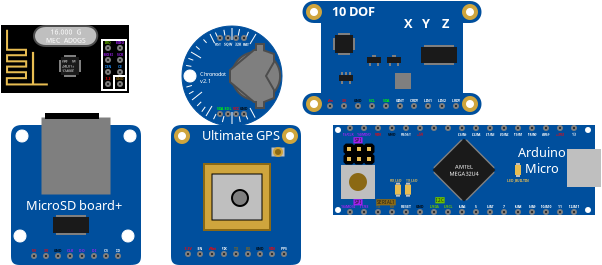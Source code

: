 <?xml version="1.0" encoding="UTF-8"?>
<dia:diagram xmlns:dia="http://www.lysator.liu.se/~alla/dia/">
  <dia:layer name="Arrière-plan" visible="true" active="true">
    <dia:group>
      <dia:object type="Standard - Box" version="0" id="O0">
        <dia:attribute name="obj_pos">
          <dia:point val="16.6,5"/>
        </dia:attribute>
        <dia:attribute name="obj_bb">
          <dia:rectangle val="16.55,4.95;29.65,9.45"/>
        </dia:attribute>
        <dia:attribute name="elem_corner">
          <dia:point val="16.6,5"/>
        </dia:attribute>
        <dia:attribute name="elem_width">
          <dia:real val="13.0"/>
        </dia:attribute>
        <dia:attribute name="elem_height">
          <dia:real val="4.4"/>
        </dia:attribute>
        <dia:attribute name="border_width">
          <dia:real val="0.1"/>
        </dia:attribute>
        <dia:attribute name="border_color">
          <dia:color val="#004f9d"/>
        </dia:attribute>
        <dia:attribute name="inner_color">
          <dia:color val="#004f9d"/>
        </dia:attribute>
        <dia:attribute name="show_background">
          <dia:boolean val="true"/>
        </dia:attribute>
      </dia:object>
      <dia:object type="Standard - Box" version="0" id="O1">
        <dia:attribute name="obj_pos">
          <dia:point val="28.3,6.2"/>
        </dia:attribute>
        <dia:attribute name="obj_bb">
          <dia:rectangle val="28.25,6.15;29.95,8.05"/>
        </dia:attribute>
        <dia:attribute name="elem_corner">
          <dia:point val="28.3,6.2"/>
        </dia:attribute>
        <dia:attribute name="elem_width">
          <dia:real val="1.6"/>
        </dia:attribute>
        <dia:attribute name="elem_height">
          <dia:real val="1.8"/>
        </dia:attribute>
        <dia:attribute name="border_width">
          <dia:real val="0.1"/>
        </dia:attribute>
        <dia:attribute name="border_color">
          <dia:color val="#bfbfbf"/>
        </dia:attribute>
        <dia:attribute name="inner_color">
          <dia:color val="#bfbfbf"/>
        </dia:attribute>
        <dia:attribute name="show_background">
          <dia:boolean val="true"/>
        </dia:attribute>
      </dia:object>
      <dia:group>
        <dia:object type="Standard - Line" version="0" id="O2">
          <dia:attribute name="obj_pos">
            <dia:point val="21.6,7.1"/>
          </dia:attribute>
          <dia:attribute name="obj_bb">
            <dia:rectangle val="21.529,5.629;23.071,7.171"/>
          </dia:attribute>
          <dia:attribute name="conn_endpoints">
            <dia:point val="21.6,7.1"/>
            <dia:point val="23,5.7"/>
          </dia:attribute>
          <dia:attribute name="numcp">
            <dia:int val="1"/>
          </dia:attribute>
          <dia:attribute name="line_color">
            <dia:color val="#7f7f7f"/>
          </dia:attribute>
        </dia:object>
        <dia:object type="Standard - Line" version="0" id="O3">
          <dia:attribute name="obj_pos">
            <dia:point val="24.6,7.1"/>
          </dia:attribute>
          <dia:attribute name="obj_bb">
            <dia:rectangle val="23.129,5.629;24.671,7.171"/>
          </dia:attribute>
          <dia:attribute name="conn_endpoints">
            <dia:point val="24.6,7.1"/>
            <dia:point val="23.2,5.7"/>
          </dia:attribute>
          <dia:attribute name="numcp">
            <dia:int val="1"/>
          </dia:attribute>
          <dia:attribute name="line_color">
            <dia:color val="#7f7f7f"/>
          </dia:attribute>
        </dia:object>
        <dia:object type="Standard - Line" version="0" id="O4">
          <dia:attribute name="obj_pos">
            <dia:point val="23,8.7"/>
          </dia:attribute>
          <dia:attribute name="obj_bb">
            <dia:rectangle val="21.529,7.229;23.071,8.771"/>
          </dia:attribute>
          <dia:attribute name="conn_endpoints">
            <dia:point val="23,8.7"/>
            <dia:point val="21.6,7.3"/>
          </dia:attribute>
          <dia:attribute name="numcp">
            <dia:int val="1"/>
          </dia:attribute>
          <dia:attribute name="line_color">
            <dia:color val="#7f7f7f"/>
          </dia:attribute>
        </dia:object>
        <dia:object type="Standard - Line" version="0" id="O5">
          <dia:attribute name="obj_pos">
            <dia:point val="23.2,8.7"/>
          </dia:attribute>
          <dia:attribute name="obj_bb">
            <dia:rectangle val="23.129,7.229;24.671,8.771"/>
          </dia:attribute>
          <dia:attribute name="conn_endpoints">
            <dia:point val="23.2,8.7"/>
            <dia:point val="24.6,7.3"/>
          </dia:attribute>
          <dia:attribute name="numcp">
            <dia:int val="1"/>
          </dia:attribute>
          <dia:attribute name="line_color">
            <dia:color val="#7f7f7f"/>
          </dia:attribute>
        </dia:object>
        <dia:object type="Standard - Polygon" version="0" id="O6">
          <dia:attribute name="obj_pos">
            <dia:point val="23.1,5.7"/>
          </dia:attribute>
          <dia:attribute name="obj_bb">
            <dia:rectangle val="21.529,5.629;24.671,8.771"/>
          </dia:attribute>
          <dia:attribute name="poly_points">
            <dia:point val="23.1,5.7"/>
            <dia:point val="24.6,7.2"/>
            <dia:point val="23.1,8.7"/>
            <dia:point val="21.6,7.2"/>
          </dia:attribute>
          <dia:attribute name="line_color">
            <dia:color val="#1a1a1a"/>
          </dia:attribute>
          <dia:attribute name="line_width">
            <dia:real val="0.1"/>
          </dia:attribute>
          <dia:attribute name="inner_color">
            <dia:color val="#1a1a1a"/>
          </dia:attribute>
          <dia:attribute name="show_background">
            <dia:boolean val="true"/>
          </dia:attribute>
        </dia:object>
        <dia:object type="Standard - Text" version="1" id="O7">
          <dia:attribute name="obj_pos">
            <dia:point val="23.1,7.2"/>
          </dia:attribute>
          <dia:attribute name="obj_bb">
            <dia:rectangle val="22.409,6.854;23.791,7.546"/>
          </dia:attribute>
          <dia:attribute name="text">
            <dia:composite type="text">
              <dia:attribute name="string">
                <dia:string>#AMTEL
MEGA32U4#</dia:string>
              </dia:attribute>
              <dia:attribute name="font">
                <dia:font family="sans" style="0" name="Helvetica"/>
              </dia:attribute>
              <dia:attribute name="height">
                <dia:real val="0.353"/>
              </dia:attribute>
              <dia:attribute name="pos">
                <dia:point val="23.1,7.136"/>
              </dia:attribute>
              <dia:attribute name="color">
                <dia:color val="#ffffff"/>
              </dia:attribute>
              <dia:attribute name="alignment">
                <dia:enum val="1"/>
              </dia:attribute>
            </dia:composite>
          </dia:attribute>
          <dia:attribute name="valign">
            <dia:enum val="2"/>
          </dia:attribute>
          <dia:connections>
            <dia:connection handle="0" to="O6" connection="8"/>
          </dia:connections>
        </dia:object>
      </dia:group>
      <dia:group>
        <dia:object type="Standard - Box" version="0" id="O8">
          <dia:attribute name="obj_pos">
            <dia:point val="17,7"/>
          </dia:attribute>
          <dia:attribute name="obj_bb">
            <dia:rectangle val="16.95,6.95;18.65,8.65"/>
          </dia:attribute>
          <dia:attribute name="elem_corner">
            <dia:point val="17,7"/>
          </dia:attribute>
          <dia:attribute name="elem_width">
            <dia:real val="1.6"/>
          </dia:attribute>
          <dia:attribute name="elem_height">
            <dia:real val="1.6"/>
          </dia:attribute>
          <dia:attribute name="border_width">
            <dia:real val="0.1"/>
          </dia:attribute>
          <dia:attribute name="border_color">
            <dia:color val="#bfbfbf"/>
          </dia:attribute>
          <dia:attribute name="inner_color">
            <dia:color val="#bfbfbf"/>
          </dia:attribute>
          <dia:attribute name="show_background">
            <dia:boolean val="true"/>
          </dia:attribute>
          <dia:attribute name="aspect">
            <dia:enum val="2"/>
          </dia:attribute>
        </dia:object>
        <dia:object type="Standard - Ellipse" version="0" id="O9">
          <dia:attribute name="obj_pos">
            <dia:point val="17.4,7.4"/>
          </dia:attribute>
          <dia:attribute name="obj_bb">
            <dia:rectangle val="17.35,7.35;18.25,8.25"/>
          </dia:attribute>
          <dia:attribute name="elem_corner">
            <dia:point val="17.4,7.4"/>
          </dia:attribute>
          <dia:attribute name="elem_width">
            <dia:real val="0.8"/>
          </dia:attribute>
          <dia:attribute name="elem_height">
            <dia:real val="0.8"/>
          </dia:attribute>
          <dia:attribute name="border_width">
            <dia:real val="0.1"/>
          </dia:attribute>
          <dia:attribute name="border_color">
            <dia:color val="#8b6914"/>
          </dia:attribute>
          <dia:attribute name="inner_color">
            <dia:color val="#8b6914"/>
          </dia:attribute>
          <dia:attribute name="aspect">
            <dia:enum val="2"/>
          </dia:attribute>
        </dia:object>
      </dia:group>
      <dia:object type="Standard - Ellipse" version="0" id="O10">
        <dia:attribute name="obj_pos">
          <dia:point val="17.3,9.2"/>
        </dia:attribute>
        <dia:attribute name="obj_bb">
          <dia:rectangle val="17.25,9.15;17.55,9.45"/>
        </dia:attribute>
        <dia:attribute name="elem_corner">
          <dia:point val="17.3,9.2"/>
        </dia:attribute>
        <dia:attribute name="elem_width">
          <dia:real val="0.2"/>
        </dia:attribute>
        <dia:attribute name="elem_height">
          <dia:real val="0.2"/>
        </dia:attribute>
        <dia:attribute name="border_width">
          <dia:real val="0.1"/>
        </dia:attribute>
        <dia:attribute name="border_color">
          <dia:color val="#7f7f7f"/>
        </dia:attribute>
        <dia:attribute name="inner_color">
          <dia:color val="#1a1a1a"/>
        </dia:attribute>
      </dia:object>
      <dia:object type="Standard - Ellipse" version="0" id="O11">
        <dia:attribute name="obj_pos">
          <dia:point val="18,9.2"/>
        </dia:attribute>
        <dia:attribute name="obj_bb">
          <dia:rectangle val="17.95,9.15;18.25,9.45"/>
        </dia:attribute>
        <dia:attribute name="elem_corner">
          <dia:point val="18,9.2"/>
        </dia:attribute>
        <dia:attribute name="elem_width">
          <dia:real val="0.2"/>
        </dia:attribute>
        <dia:attribute name="elem_height">
          <dia:real val="0.2"/>
        </dia:attribute>
        <dia:attribute name="border_width">
          <dia:real val="0.1"/>
        </dia:attribute>
        <dia:attribute name="border_color">
          <dia:color val="#7f7f7f"/>
        </dia:attribute>
        <dia:attribute name="inner_color">
          <dia:color val="#1a1a1a"/>
        </dia:attribute>
      </dia:object>
      <dia:object type="Standard - Ellipse" version="0" id="O12">
        <dia:attribute name="obj_pos">
          <dia:point val="20.8,9.2"/>
        </dia:attribute>
        <dia:attribute name="obj_bb">
          <dia:rectangle val="20.75,9.15;21.05,9.45"/>
        </dia:attribute>
        <dia:attribute name="elem_corner">
          <dia:point val="20.8,9.2"/>
        </dia:attribute>
        <dia:attribute name="elem_width">
          <dia:real val="0.2"/>
        </dia:attribute>
        <dia:attribute name="elem_height">
          <dia:real val="0.2"/>
        </dia:attribute>
        <dia:attribute name="border_width">
          <dia:real val="0.1"/>
        </dia:attribute>
        <dia:attribute name="border_color">
          <dia:color val="#7f7f7f"/>
        </dia:attribute>
        <dia:attribute name="inner_color">
          <dia:color val="#1a1a1a"/>
        </dia:attribute>
      </dia:object>
      <dia:object type="Standard - Ellipse" version="0" id="O13">
        <dia:attribute name="obj_pos">
          <dia:point val="24.3,9.2"/>
        </dia:attribute>
        <dia:attribute name="obj_bb">
          <dia:rectangle val="24.25,9.15;24.55,9.45"/>
        </dia:attribute>
        <dia:attribute name="elem_corner">
          <dia:point val="24.3,9.2"/>
        </dia:attribute>
        <dia:attribute name="elem_width">
          <dia:real val="0.2"/>
        </dia:attribute>
        <dia:attribute name="elem_height">
          <dia:real val="0.2"/>
        </dia:attribute>
        <dia:attribute name="border_width">
          <dia:real val="0.1"/>
        </dia:attribute>
        <dia:attribute name="border_color">
          <dia:color val="#7f7f7f"/>
        </dia:attribute>
        <dia:attribute name="inner_color">
          <dia:color val="#1a1a1a"/>
        </dia:attribute>
      </dia:object>
      <dia:object type="Standard - Ellipse" version="0" id="O14">
        <dia:attribute name="obj_pos">
          <dia:point val="18.7,9.2"/>
        </dia:attribute>
        <dia:attribute name="obj_bb">
          <dia:rectangle val="18.65,9.15;18.95,9.45"/>
        </dia:attribute>
        <dia:attribute name="elem_corner">
          <dia:point val="18.7,9.2"/>
        </dia:attribute>
        <dia:attribute name="elem_width">
          <dia:real val="0.2"/>
        </dia:attribute>
        <dia:attribute name="elem_height">
          <dia:real val="0.2"/>
        </dia:attribute>
        <dia:attribute name="border_width">
          <dia:real val="0.1"/>
        </dia:attribute>
        <dia:attribute name="border_color">
          <dia:color val="#7f7f7f"/>
        </dia:attribute>
        <dia:attribute name="inner_color">
          <dia:color val="#1a1a1a"/>
        </dia:attribute>
      </dia:object>
      <dia:object type="Standard - Ellipse" version="0" id="O15">
        <dia:attribute name="obj_pos">
          <dia:point val="19.4,9.2"/>
        </dia:attribute>
        <dia:attribute name="obj_bb">
          <dia:rectangle val="19.35,9.15;19.65,9.45"/>
        </dia:attribute>
        <dia:attribute name="elem_corner">
          <dia:point val="19.4,9.2"/>
        </dia:attribute>
        <dia:attribute name="elem_width">
          <dia:real val="0.2"/>
        </dia:attribute>
        <dia:attribute name="elem_height">
          <dia:real val="0.2"/>
        </dia:attribute>
        <dia:attribute name="border_width">
          <dia:real val="0.1"/>
        </dia:attribute>
        <dia:attribute name="border_color">
          <dia:color val="#7f7f7f"/>
        </dia:attribute>
        <dia:attribute name="inner_color">
          <dia:color val="#1a1a1a"/>
        </dia:attribute>
      </dia:object>
      <dia:object type="Standard - Ellipse" version="0" id="O16">
        <dia:attribute name="obj_pos">
          <dia:point val="20.1,9.2"/>
        </dia:attribute>
        <dia:attribute name="obj_bb">
          <dia:rectangle val="20.05,9.15;20.35,9.45"/>
        </dia:attribute>
        <dia:attribute name="elem_corner">
          <dia:point val="20.1,9.2"/>
        </dia:attribute>
        <dia:attribute name="elem_width">
          <dia:real val="0.2"/>
        </dia:attribute>
        <dia:attribute name="elem_height">
          <dia:real val="0.2"/>
        </dia:attribute>
        <dia:attribute name="border_width">
          <dia:real val="0.1"/>
        </dia:attribute>
        <dia:attribute name="border_color">
          <dia:color val="#7f7f7f"/>
        </dia:attribute>
        <dia:attribute name="inner_color">
          <dia:color val="#1a1a1a"/>
        </dia:attribute>
      </dia:object>
      <dia:object type="Standard - Ellipse" version="0" id="O17">
        <dia:attribute name="obj_pos">
          <dia:point val="21.5,9.2"/>
        </dia:attribute>
        <dia:attribute name="obj_bb">
          <dia:rectangle val="21.45,9.15;21.75,9.45"/>
        </dia:attribute>
        <dia:attribute name="elem_corner">
          <dia:point val="21.5,9.2"/>
        </dia:attribute>
        <dia:attribute name="elem_width">
          <dia:real val="0.2"/>
        </dia:attribute>
        <dia:attribute name="elem_height">
          <dia:real val="0.2"/>
        </dia:attribute>
        <dia:attribute name="border_width">
          <dia:real val="0.1"/>
        </dia:attribute>
        <dia:attribute name="border_color">
          <dia:color val="#7f7f7f"/>
        </dia:attribute>
        <dia:attribute name="inner_color">
          <dia:color val="#1a1a1a"/>
        </dia:attribute>
      </dia:object>
      <dia:object type="Standard - Ellipse" version="0" id="O18">
        <dia:attribute name="obj_pos">
          <dia:point val="26.4,9.2"/>
        </dia:attribute>
        <dia:attribute name="obj_bb">
          <dia:rectangle val="26.35,9.15;26.65,9.45"/>
        </dia:attribute>
        <dia:attribute name="elem_corner">
          <dia:point val="26.4,9.2"/>
        </dia:attribute>
        <dia:attribute name="elem_width">
          <dia:real val="0.2"/>
        </dia:attribute>
        <dia:attribute name="elem_height">
          <dia:real val="0.2"/>
        </dia:attribute>
        <dia:attribute name="border_width">
          <dia:real val="0.1"/>
        </dia:attribute>
        <dia:attribute name="border_color">
          <dia:color val="#7f7f7f"/>
        </dia:attribute>
        <dia:attribute name="inner_color">
          <dia:color val="#1a1a1a"/>
        </dia:attribute>
      </dia:object>
      <dia:object type="Standard - Ellipse" version="0" id="O19">
        <dia:attribute name="obj_pos">
          <dia:point val="22.9,9.2"/>
        </dia:attribute>
        <dia:attribute name="obj_bb">
          <dia:rectangle val="22.85,9.15;23.15,9.45"/>
        </dia:attribute>
        <dia:attribute name="elem_corner">
          <dia:point val="22.9,9.2"/>
        </dia:attribute>
        <dia:attribute name="elem_width">
          <dia:real val="0.2"/>
        </dia:attribute>
        <dia:attribute name="elem_height">
          <dia:real val="0.2"/>
        </dia:attribute>
        <dia:attribute name="border_width">
          <dia:real val="0.1"/>
        </dia:attribute>
        <dia:attribute name="border_color">
          <dia:color val="#7f7f7f"/>
        </dia:attribute>
        <dia:attribute name="inner_color">
          <dia:color val="#1a1a1a"/>
        </dia:attribute>
      </dia:object>
      <dia:object type="Standard - Ellipse" version="0" id="O20">
        <dia:attribute name="obj_pos">
          <dia:point val="22.2,9.2"/>
        </dia:attribute>
        <dia:attribute name="obj_bb">
          <dia:rectangle val="22.15,9.15;22.45,9.45"/>
        </dia:attribute>
        <dia:attribute name="elem_corner">
          <dia:point val="22.2,9.2"/>
        </dia:attribute>
        <dia:attribute name="elem_width">
          <dia:real val="0.2"/>
        </dia:attribute>
        <dia:attribute name="elem_height">
          <dia:real val="0.2"/>
        </dia:attribute>
        <dia:attribute name="border_width">
          <dia:real val="0.1"/>
        </dia:attribute>
        <dia:attribute name="border_color">
          <dia:color val="#7f7f7f"/>
        </dia:attribute>
        <dia:attribute name="inner_color">
          <dia:color val="#1a1a1a"/>
        </dia:attribute>
      </dia:object>
      <dia:object type="Standard - Ellipse" version="0" id="O21">
        <dia:attribute name="obj_pos">
          <dia:point val="23.6,9.2"/>
        </dia:attribute>
        <dia:attribute name="obj_bb">
          <dia:rectangle val="23.55,9.15;23.85,9.45"/>
        </dia:attribute>
        <dia:attribute name="elem_corner">
          <dia:point val="23.6,9.2"/>
        </dia:attribute>
        <dia:attribute name="elem_width">
          <dia:real val="0.2"/>
        </dia:attribute>
        <dia:attribute name="elem_height">
          <dia:real val="0.2"/>
        </dia:attribute>
        <dia:attribute name="border_width">
          <dia:real val="0.1"/>
        </dia:attribute>
        <dia:attribute name="border_color">
          <dia:color val="#7f7f7f"/>
        </dia:attribute>
        <dia:attribute name="inner_color">
          <dia:color val="#1a1a1a"/>
        </dia:attribute>
      </dia:object>
      <dia:object type="Standard - Ellipse" version="0" id="O22">
        <dia:attribute name="obj_pos">
          <dia:point val="27.8,9.2"/>
        </dia:attribute>
        <dia:attribute name="obj_bb">
          <dia:rectangle val="27.75,9.15;28.05,9.45"/>
        </dia:attribute>
        <dia:attribute name="elem_corner">
          <dia:point val="27.8,9.2"/>
        </dia:attribute>
        <dia:attribute name="elem_width">
          <dia:real val="0.2"/>
        </dia:attribute>
        <dia:attribute name="elem_height">
          <dia:real val="0.2"/>
        </dia:attribute>
        <dia:attribute name="border_width">
          <dia:real val="0.1"/>
        </dia:attribute>
        <dia:attribute name="border_color">
          <dia:color val="#7f7f7f"/>
        </dia:attribute>
        <dia:attribute name="inner_color">
          <dia:color val="#1a1a1a"/>
        </dia:attribute>
      </dia:object>
      <dia:object type="Standard - Ellipse" version="0" id="O23">
        <dia:attribute name="obj_pos">
          <dia:point val="25,9.2"/>
        </dia:attribute>
        <dia:attribute name="obj_bb">
          <dia:rectangle val="24.95,9.15;25.25,9.45"/>
        </dia:attribute>
        <dia:attribute name="elem_corner">
          <dia:point val="25,9.2"/>
        </dia:attribute>
        <dia:attribute name="elem_width">
          <dia:real val="0.2"/>
        </dia:attribute>
        <dia:attribute name="elem_height">
          <dia:real val="0.2"/>
        </dia:attribute>
        <dia:attribute name="border_width">
          <dia:real val="0.1"/>
        </dia:attribute>
        <dia:attribute name="border_color">
          <dia:color val="#7f7f7f"/>
        </dia:attribute>
        <dia:attribute name="inner_color">
          <dia:color val="#1a1a1a"/>
        </dia:attribute>
      </dia:object>
      <dia:object type="Standard - Ellipse" version="0" id="O24">
        <dia:attribute name="obj_pos">
          <dia:point val="25.7,9.2"/>
        </dia:attribute>
        <dia:attribute name="obj_bb">
          <dia:rectangle val="25.65,9.15;25.95,9.45"/>
        </dia:attribute>
        <dia:attribute name="elem_corner">
          <dia:point val="25.7,9.2"/>
        </dia:attribute>
        <dia:attribute name="elem_width">
          <dia:real val="0.2"/>
        </dia:attribute>
        <dia:attribute name="elem_height">
          <dia:real val="0.2"/>
        </dia:attribute>
        <dia:attribute name="border_width">
          <dia:real val="0.1"/>
        </dia:attribute>
        <dia:attribute name="border_color">
          <dia:color val="#7f7f7f"/>
        </dia:attribute>
        <dia:attribute name="inner_color">
          <dia:color val="#1a1a1a"/>
        </dia:attribute>
      </dia:object>
      <dia:object type="Standard - Ellipse" version="0" id="O25">
        <dia:attribute name="obj_pos">
          <dia:point val="28.5,9.2"/>
        </dia:attribute>
        <dia:attribute name="obj_bb">
          <dia:rectangle val="28.45,9.15;28.75,9.45"/>
        </dia:attribute>
        <dia:attribute name="elem_corner">
          <dia:point val="28.5,9.2"/>
        </dia:attribute>
        <dia:attribute name="elem_width">
          <dia:real val="0.2"/>
        </dia:attribute>
        <dia:attribute name="elem_height">
          <dia:real val="0.2"/>
        </dia:attribute>
        <dia:attribute name="border_width">
          <dia:real val="0.1"/>
        </dia:attribute>
        <dia:attribute name="border_color">
          <dia:color val="#7f7f7f"/>
        </dia:attribute>
        <dia:attribute name="inner_color">
          <dia:color val="#1a1a1a"/>
        </dia:attribute>
      </dia:object>
      <dia:object type="Standard - Ellipse" version="0" id="O26">
        <dia:attribute name="obj_pos">
          <dia:point val="27.1,9.2"/>
        </dia:attribute>
        <dia:attribute name="obj_bb">
          <dia:rectangle val="27.05,9.15;27.35,9.45"/>
        </dia:attribute>
        <dia:attribute name="elem_corner">
          <dia:point val="27.1,9.2"/>
        </dia:attribute>
        <dia:attribute name="elem_width">
          <dia:real val="0.2"/>
        </dia:attribute>
        <dia:attribute name="elem_height">
          <dia:real val="0.2"/>
        </dia:attribute>
        <dia:attribute name="border_width">
          <dia:real val="0.1"/>
        </dia:attribute>
        <dia:attribute name="border_color">
          <dia:color val="#7f7f7f"/>
        </dia:attribute>
        <dia:attribute name="inner_color">
          <dia:color val="#1a1a1a"/>
        </dia:attribute>
      </dia:object>
      <dia:object type="Standard - Ellipse" version="0" id="O27">
        <dia:attribute name="obj_pos">
          <dia:point val="17.3,5"/>
        </dia:attribute>
        <dia:attribute name="obj_bb">
          <dia:rectangle val="17.25,4.95;17.55,5.25"/>
        </dia:attribute>
        <dia:attribute name="elem_corner">
          <dia:point val="17.3,5"/>
        </dia:attribute>
        <dia:attribute name="elem_width">
          <dia:real val="0.2"/>
        </dia:attribute>
        <dia:attribute name="elem_height">
          <dia:real val="0.2"/>
        </dia:attribute>
        <dia:attribute name="border_width">
          <dia:real val="0.1"/>
        </dia:attribute>
        <dia:attribute name="border_color">
          <dia:color val="#7f7f7f"/>
        </dia:attribute>
        <dia:attribute name="inner_color">
          <dia:color val="#1a1a1a"/>
        </dia:attribute>
      </dia:object>
      <dia:object type="Standard - Ellipse" version="0" id="O28">
        <dia:attribute name="obj_pos">
          <dia:point val="18,5"/>
        </dia:attribute>
        <dia:attribute name="obj_bb">
          <dia:rectangle val="17.95,4.95;18.25,5.25"/>
        </dia:attribute>
        <dia:attribute name="elem_corner">
          <dia:point val="18,5"/>
        </dia:attribute>
        <dia:attribute name="elem_width">
          <dia:real val="0.2"/>
        </dia:attribute>
        <dia:attribute name="elem_height">
          <dia:real val="0.2"/>
        </dia:attribute>
        <dia:attribute name="border_width">
          <dia:real val="0.1"/>
        </dia:attribute>
        <dia:attribute name="border_color">
          <dia:color val="#7f7f7f"/>
        </dia:attribute>
        <dia:attribute name="inner_color">
          <dia:color val="#1a1a1a"/>
        </dia:attribute>
      </dia:object>
      <dia:object type="Standard - Ellipse" version="0" id="O29">
        <dia:attribute name="obj_pos">
          <dia:point val="20.8,5"/>
        </dia:attribute>
        <dia:attribute name="obj_bb">
          <dia:rectangle val="20.75,4.95;21.05,5.25"/>
        </dia:attribute>
        <dia:attribute name="elem_corner">
          <dia:point val="20.8,5"/>
        </dia:attribute>
        <dia:attribute name="elem_width">
          <dia:real val="0.2"/>
        </dia:attribute>
        <dia:attribute name="elem_height">
          <dia:real val="0.2"/>
        </dia:attribute>
        <dia:attribute name="border_width">
          <dia:real val="0.1"/>
        </dia:attribute>
        <dia:attribute name="border_color">
          <dia:color val="#7f7f7f"/>
        </dia:attribute>
        <dia:attribute name="inner_color">
          <dia:color val="#1a1a1a"/>
        </dia:attribute>
      </dia:object>
      <dia:object type="Standard - Ellipse" version="0" id="O30">
        <dia:attribute name="obj_pos">
          <dia:point val="24.3,5"/>
        </dia:attribute>
        <dia:attribute name="obj_bb">
          <dia:rectangle val="24.25,4.95;24.55,5.25"/>
        </dia:attribute>
        <dia:attribute name="elem_corner">
          <dia:point val="24.3,5"/>
        </dia:attribute>
        <dia:attribute name="elem_width">
          <dia:real val="0.2"/>
        </dia:attribute>
        <dia:attribute name="elem_height">
          <dia:real val="0.2"/>
        </dia:attribute>
        <dia:attribute name="border_width">
          <dia:real val="0.1"/>
        </dia:attribute>
        <dia:attribute name="border_color">
          <dia:color val="#7f7f7f"/>
        </dia:attribute>
        <dia:attribute name="inner_color">
          <dia:color val="#1a1a1a"/>
        </dia:attribute>
      </dia:object>
      <dia:object type="Standard - Ellipse" version="0" id="O31">
        <dia:attribute name="obj_pos">
          <dia:point val="18.7,5"/>
        </dia:attribute>
        <dia:attribute name="obj_bb">
          <dia:rectangle val="18.65,4.95;18.95,5.25"/>
        </dia:attribute>
        <dia:attribute name="elem_corner">
          <dia:point val="18.7,5"/>
        </dia:attribute>
        <dia:attribute name="elem_width">
          <dia:real val="0.2"/>
        </dia:attribute>
        <dia:attribute name="elem_height">
          <dia:real val="0.2"/>
        </dia:attribute>
        <dia:attribute name="border_width">
          <dia:real val="0.1"/>
        </dia:attribute>
        <dia:attribute name="border_color">
          <dia:color val="#7f7f7f"/>
        </dia:attribute>
        <dia:attribute name="inner_color">
          <dia:color val="#1a1a1a"/>
        </dia:attribute>
      </dia:object>
      <dia:object type="Standard - Ellipse" version="0" id="O32">
        <dia:attribute name="obj_pos">
          <dia:point val="19.4,5"/>
        </dia:attribute>
        <dia:attribute name="obj_bb">
          <dia:rectangle val="19.35,4.95;19.65,5.25"/>
        </dia:attribute>
        <dia:attribute name="elem_corner">
          <dia:point val="19.4,5"/>
        </dia:attribute>
        <dia:attribute name="elem_width">
          <dia:real val="0.2"/>
        </dia:attribute>
        <dia:attribute name="elem_height">
          <dia:real val="0.2"/>
        </dia:attribute>
        <dia:attribute name="border_width">
          <dia:real val="0.1"/>
        </dia:attribute>
        <dia:attribute name="border_color">
          <dia:color val="#7f7f7f"/>
        </dia:attribute>
        <dia:attribute name="inner_color">
          <dia:color val="#1a1a1a"/>
        </dia:attribute>
      </dia:object>
      <dia:object type="Standard - Ellipse" version="0" id="O33">
        <dia:attribute name="obj_pos">
          <dia:point val="20.1,5"/>
        </dia:attribute>
        <dia:attribute name="obj_bb">
          <dia:rectangle val="20.05,4.95;20.35,5.25"/>
        </dia:attribute>
        <dia:attribute name="elem_corner">
          <dia:point val="20.1,5"/>
        </dia:attribute>
        <dia:attribute name="elem_width">
          <dia:real val="0.2"/>
        </dia:attribute>
        <dia:attribute name="elem_height">
          <dia:real val="0.2"/>
        </dia:attribute>
        <dia:attribute name="border_width">
          <dia:real val="0.1"/>
        </dia:attribute>
        <dia:attribute name="border_color">
          <dia:color val="#7f7f7f"/>
        </dia:attribute>
        <dia:attribute name="inner_color">
          <dia:color val="#1a1a1a"/>
        </dia:attribute>
      </dia:object>
      <dia:object type="Standard - Ellipse" version="0" id="O34">
        <dia:attribute name="obj_pos">
          <dia:point val="21.5,5"/>
        </dia:attribute>
        <dia:attribute name="obj_bb">
          <dia:rectangle val="21.45,4.95;21.75,5.25"/>
        </dia:attribute>
        <dia:attribute name="elem_corner">
          <dia:point val="21.5,5"/>
        </dia:attribute>
        <dia:attribute name="elem_width">
          <dia:real val="0.2"/>
        </dia:attribute>
        <dia:attribute name="elem_height">
          <dia:real val="0.2"/>
        </dia:attribute>
        <dia:attribute name="border_width">
          <dia:real val="0.1"/>
        </dia:attribute>
        <dia:attribute name="border_color">
          <dia:color val="#7f7f7f"/>
        </dia:attribute>
        <dia:attribute name="inner_color">
          <dia:color val="#1a1a1a"/>
        </dia:attribute>
      </dia:object>
      <dia:object type="Standard - Ellipse" version="0" id="O35">
        <dia:attribute name="obj_pos">
          <dia:point val="26.4,5"/>
        </dia:attribute>
        <dia:attribute name="obj_bb">
          <dia:rectangle val="26.35,4.95;26.65,5.25"/>
        </dia:attribute>
        <dia:attribute name="elem_corner">
          <dia:point val="26.4,5"/>
        </dia:attribute>
        <dia:attribute name="elem_width">
          <dia:real val="0.2"/>
        </dia:attribute>
        <dia:attribute name="elem_height">
          <dia:real val="0.2"/>
        </dia:attribute>
        <dia:attribute name="border_width">
          <dia:real val="0.1"/>
        </dia:attribute>
        <dia:attribute name="border_color">
          <dia:color val="#7f7f7f"/>
        </dia:attribute>
        <dia:attribute name="inner_color">
          <dia:color val="#1a1a1a"/>
        </dia:attribute>
      </dia:object>
      <dia:object type="Standard - Ellipse" version="0" id="O36">
        <dia:attribute name="obj_pos">
          <dia:point val="22.9,5"/>
        </dia:attribute>
        <dia:attribute name="obj_bb">
          <dia:rectangle val="22.85,4.95;23.15,5.25"/>
        </dia:attribute>
        <dia:attribute name="elem_corner">
          <dia:point val="22.9,5"/>
        </dia:attribute>
        <dia:attribute name="elem_width">
          <dia:real val="0.2"/>
        </dia:attribute>
        <dia:attribute name="elem_height">
          <dia:real val="0.2"/>
        </dia:attribute>
        <dia:attribute name="border_width">
          <dia:real val="0.1"/>
        </dia:attribute>
        <dia:attribute name="border_color">
          <dia:color val="#7f7f7f"/>
        </dia:attribute>
        <dia:attribute name="inner_color">
          <dia:color val="#1a1a1a"/>
        </dia:attribute>
      </dia:object>
      <dia:object type="Standard - Ellipse" version="0" id="O37">
        <dia:attribute name="obj_pos">
          <dia:point val="22.2,5"/>
        </dia:attribute>
        <dia:attribute name="obj_bb">
          <dia:rectangle val="22.15,4.95;22.45,5.25"/>
        </dia:attribute>
        <dia:attribute name="elem_corner">
          <dia:point val="22.2,5"/>
        </dia:attribute>
        <dia:attribute name="elem_width">
          <dia:real val="0.2"/>
        </dia:attribute>
        <dia:attribute name="elem_height">
          <dia:real val="0.2"/>
        </dia:attribute>
        <dia:attribute name="border_width">
          <dia:real val="0.1"/>
        </dia:attribute>
        <dia:attribute name="border_color">
          <dia:color val="#7f7f7f"/>
        </dia:attribute>
        <dia:attribute name="inner_color">
          <dia:color val="#1a1a1a"/>
        </dia:attribute>
      </dia:object>
      <dia:object type="Standard - Ellipse" version="0" id="O38">
        <dia:attribute name="obj_pos">
          <dia:point val="23.6,5"/>
        </dia:attribute>
        <dia:attribute name="obj_bb">
          <dia:rectangle val="23.55,4.95;23.85,5.25"/>
        </dia:attribute>
        <dia:attribute name="elem_corner">
          <dia:point val="23.6,5"/>
        </dia:attribute>
        <dia:attribute name="elem_width">
          <dia:real val="0.2"/>
        </dia:attribute>
        <dia:attribute name="elem_height">
          <dia:real val="0.2"/>
        </dia:attribute>
        <dia:attribute name="border_width">
          <dia:real val="0.1"/>
        </dia:attribute>
        <dia:attribute name="border_color">
          <dia:color val="#7f7f7f"/>
        </dia:attribute>
        <dia:attribute name="inner_color">
          <dia:color val="#1a1a1a"/>
        </dia:attribute>
      </dia:object>
      <dia:object type="Standard - Ellipse" version="0" id="O39">
        <dia:attribute name="obj_pos">
          <dia:point val="27.8,5"/>
        </dia:attribute>
        <dia:attribute name="obj_bb">
          <dia:rectangle val="27.75,4.95;28.05,5.25"/>
        </dia:attribute>
        <dia:attribute name="elem_corner">
          <dia:point val="27.8,5"/>
        </dia:attribute>
        <dia:attribute name="elem_width">
          <dia:real val="0.2"/>
        </dia:attribute>
        <dia:attribute name="elem_height">
          <dia:real val="0.2"/>
        </dia:attribute>
        <dia:attribute name="border_width">
          <dia:real val="0.1"/>
        </dia:attribute>
        <dia:attribute name="border_color">
          <dia:color val="#7f7f7f"/>
        </dia:attribute>
        <dia:attribute name="inner_color">
          <dia:color val="#1a1a1a"/>
        </dia:attribute>
      </dia:object>
      <dia:object type="Standard - Ellipse" version="0" id="O40">
        <dia:attribute name="obj_pos">
          <dia:point val="25,5"/>
        </dia:attribute>
        <dia:attribute name="obj_bb">
          <dia:rectangle val="24.95,4.95;25.25,5.25"/>
        </dia:attribute>
        <dia:attribute name="elem_corner">
          <dia:point val="25,5"/>
        </dia:attribute>
        <dia:attribute name="elem_width">
          <dia:real val="0.2"/>
        </dia:attribute>
        <dia:attribute name="elem_height">
          <dia:real val="0.2"/>
        </dia:attribute>
        <dia:attribute name="border_width">
          <dia:real val="0.1"/>
        </dia:attribute>
        <dia:attribute name="border_color">
          <dia:color val="#7f7f7f"/>
        </dia:attribute>
        <dia:attribute name="inner_color">
          <dia:color val="#1a1a1a"/>
        </dia:attribute>
      </dia:object>
      <dia:object type="Standard - Ellipse" version="0" id="O41">
        <dia:attribute name="obj_pos">
          <dia:point val="25.7,5"/>
        </dia:attribute>
        <dia:attribute name="obj_bb">
          <dia:rectangle val="25.65,4.95;25.95,5.25"/>
        </dia:attribute>
        <dia:attribute name="elem_corner">
          <dia:point val="25.7,5"/>
        </dia:attribute>
        <dia:attribute name="elem_width">
          <dia:real val="0.2"/>
        </dia:attribute>
        <dia:attribute name="elem_height">
          <dia:real val="0.2"/>
        </dia:attribute>
        <dia:attribute name="border_width">
          <dia:real val="0.1"/>
        </dia:attribute>
        <dia:attribute name="border_color">
          <dia:color val="#7f7f7f"/>
        </dia:attribute>
        <dia:attribute name="inner_color">
          <dia:color val="#1a1a1a"/>
        </dia:attribute>
      </dia:object>
      <dia:object type="Standard - Ellipse" version="0" id="O42">
        <dia:attribute name="obj_pos">
          <dia:point val="28.5,5"/>
        </dia:attribute>
        <dia:attribute name="obj_bb">
          <dia:rectangle val="28.45,4.95;28.75,5.25"/>
        </dia:attribute>
        <dia:attribute name="elem_corner">
          <dia:point val="28.5,5"/>
        </dia:attribute>
        <dia:attribute name="elem_width">
          <dia:real val="0.2"/>
        </dia:attribute>
        <dia:attribute name="elem_height">
          <dia:real val="0.2"/>
        </dia:attribute>
        <dia:attribute name="border_width">
          <dia:real val="0.1"/>
        </dia:attribute>
        <dia:attribute name="border_color">
          <dia:color val="#7f7f7f"/>
        </dia:attribute>
        <dia:attribute name="inner_color">
          <dia:color val="#1a1a1a"/>
        </dia:attribute>
      </dia:object>
      <dia:object type="Standard - Ellipse" version="0" id="O43">
        <dia:attribute name="obj_pos">
          <dia:point val="27.1,5"/>
        </dia:attribute>
        <dia:attribute name="obj_bb">
          <dia:rectangle val="27.05,4.95;27.35,5.25"/>
        </dia:attribute>
        <dia:attribute name="elem_corner">
          <dia:point val="27.1,5"/>
        </dia:attribute>
        <dia:attribute name="elem_width">
          <dia:real val="0.2"/>
        </dia:attribute>
        <dia:attribute name="elem_height">
          <dia:real val="0.2"/>
        </dia:attribute>
        <dia:attribute name="border_width">
          <dia:real val="0.1"/>
        </dia:attribute>
        <dia:attribute name="border_color">
          <dia:color val="#7f7f7f"/>
        </dia:attribute>
        <dia:attribute name="inner_color">
          <dia:color val="#1a1a1a"/>
        </dia:attribute>
      </dia:object>
      <dia:object type="Standard - Ellipse" version="0" id="O44">
        <dia:attribute name="obj_pos">
          <dia:point val="16.7,5.1"/>
        </dia:attribute>
        <dia:attribute name="obj_bb">
          <dia:rectangle val="16.65,5.05;16.95,5.35"/>
        </dia:attribute>
        <dia:attribute name="elem_corner">
          <dia:point val="16.7,5.1"/>
        </dia:attribute>
        <dia:attribute name="elem_width">
          <dia:real val="0.2"/>
        </dia:attribute>
        <dia:attribute name="elem_height">
          <dia:real val="0.2"/>
        </dia:attribute>
        <dia:attribute name="border_width">
          <dia:real val="0.1"/>
        </dia:attribute>
        <dia:attribute name="border_color">
          <dia:color val="#ffffff"/>
        </dia:attribute>
        <dia:attribute name="aspect">
          <dia:enum val="2"/>
        </dia:attribute>
      </dia:object>
      <dia:object type="Standard - Ellipse" version="0" id="O45">
        <dia:attribute name="obj_pos">
          <dia:point val="16.7,9.1"/>
        </dia:attribute>
        <dia:attribute name="obj_bb">
          <dia:rectangle val="16.65,9.05;16.95,9.35"/>
        </dia:attribute>
        <dia:attribute name="elem_corner">
          <dia:point val="16.7,9.1"/>
        </dia:attribute>
        <dia:attribute name="elem_width">
          <dia:real val="0.2"/>
        </dia:attribute>
        <dia:attribute name="elem_height">
          <dia:real val="0.2"/>
        </dia:attribute>
        <dia:attribute name="border_width">
          <dia:real val="0.1"/>
        </dia:attribute>
        <dia:attribute name="border_color">
          <dia:color val="#ffffff"/>
        </dia:attribute>
        <dia:attribute name="aspect">
          <dia:enum val="2"/>
        </dia:attribute>
      </dia:object>
      <dia:object type="Standard - Ellipse" version="0" id="O46">
        <dia:attribute name="obj_pos">
          <dia:point val="29.2,5.1"/>
        </dia:attribute>
        <dia:attribute name="obj_bb">
          <dia:rectangle val="29.15,5.05;29.45,5.35"/>
        </dia:attribute>
        <dia:attribute name="elem_corner">
          <dia:point val="29.2,5.1"/>
        </dia:attribute>
        <dia:attribute name="elem_width">
          <dia:real val="0.2"/>
        </dia:attribute>
        <dia:attribute name="elem_height">
          <dia:real val="0.2"/>
        </dia:attribute>
        <dia:attribute name="border_width">
          <dia:real val="0.1"/>
        </dia:attribute>
        <dia:attribute name="border_color">
          <dia:color val="#ffffff"/>
        </dia:attribute>
        <dia:attribute name="aspect">
          <dia:enum val="2"/>
        </dia:attribute>
      </dia:object>
      <dia:object type="Standard - Ellipse" version="0" id="O47">
        <dia:attribute name="obj_pos">
          <dia:point val="29.2,9.1"/>
        </dia:attribute>
        <dia:attribute name="obj_bb">
          <dia:rectangle val="29.15,9.05;29.45,9.35"/>
        </dia:attribute>
        <dia:attribute name="elem_corner">
          <dia:point val="29.2,9.1"/>
        </dia:attribute>
        <dia:attribute name="elem_width">
          <dia:real val="0.2"/>
        </dia:attribute>
        <dia:attribute name="elem_height">
          <dia:real val="0.2"/>
        </dia:attribute>
        <dia:attribute name="border_width">
          <dia:real val="0.1"/>
        </dia:attribute>
        <dia:attribute name="border_color">
          <dia:color val="#ffffff"/>
        </dia:attribute>
        <dia:attribute name="aspect">
          <dia:enum val="2"/>
        </dia:attribute>
      </dia:object>
      <dia:group>
        <dia:object type="Standard - Box" version="0" id="O48">
          <dia:attribute name="obj_pos">
            <dia:point val="19.7,7.984"/>
          </dia:attribute>
          <dia:attribute name="obj_bb">
            <dia:rectangle val="19.65,7.934;19.95,8.434"/>
          </dia:attribute>
          <dia:attribute name="elem_corner">
            <dia:point val="19.7,7.984"/>
          </dia:attribute>
          <dia:attribute name="elem_width">
            <dia:real val="0.2"/>
          </dia:attribute>
          <dia:attribute name="elem_height">
            <dia:real val="0.4"/>
          </dia:attribute>
          <dia:attribute name="border_width">
            <dia:real val="0.1"/>
          </dia:attribute>
          <dia:attribute name="border_color">
            <dia:color val="#e8bd52"/>
          </dia:attribute>
          <dia:attribute name="inner_color">
            <dia:color val="#e8bd52"/>
          </dia:attribute>
          <dia:attribute name="show_background">
            <dia:boolean val="true"/>
          </dia:attribute>
        </dia:object>
        <dia:object type="Standard - Line" version="0" id="O49">
          <dia:attribute name="obj_pos">
            <dia:point val="19.7,7.884"/>
          </dia:attribute>
          <dia:attribute name="obj_bb">
            <dia:rectangle val="19.65,7.834;19.95,7.934"/>
          </dia:attribute>
          <dia:attribute name="conn_endpoints">
            <dia:point val="19.7,7.884"/>
            <dia:point val="19.9,7.884"/>
          </dia:attribute>
          <dia:attribute name="numcp">
            <dia:int val="1"/>
          </dia:attribute>
          <dia:attribute name="line_color">
            <dia:color val="#bfbfbf"/>
          </dia:attribute>
        </dia:object>
        <dia:object type="Standard - Line" version="0" id="O50">
          <dia:attribute name="obj_pos">
            <dia:point val="19.7,8.484"/>
          </dia:attribute>
          <dia:attribute name="obj_bb">
            <dia:rectangle val="19.65,8.434;19.95,8.534"/>
          </dia:attribute>
          <dia:attribute name="conn_endpoints">
            <dia:point val="19.7,8.484"/>
            <dia:point val="19.9,8.484"/>
          </dia:attribute>
          <dia:attribute name="numcp">
            <dia:int val="1"/>
          </dia:attribute>
          <dia:attribute name="line_color">
            <dia:color val="#bfbfbf"/>
          </dia:attribute>
        </dia:object>
      </dia:group>
      <dia:group>
        <dia:object type="Standard - Box" version="0" id="O51">
          <dia:attribute name="obj_pos">
            <dia:point val="20.2,7.984"/>
          </dia:attribute>
          <dia:attribute name="obj_bb">
            <dia:rectangle val="20.15,7.934;20.45,8.434"/>
          </dia:attribute>
          <dia:attribute name="elem_corner">
            <dia:point val="20.2,7.984"/>
          </dia:attribute>
          <dia:attribute name="elem_width">
            <dia:real val="0.2"/>
          </dia:attribute>
          <dia:attribute name="elem_height">
            <dia:real val="0.4"/>
          </dia:attribute>
          <dia:attribute name="border_width">
            <dia:real val="0.1"/>
          </dia:attribute>
          <dia:attribute name="border_color">
            <dia:color val="#e8bd52"/>
          </dia:attribute>
          <dia:attribute name="inner_color">
            <dia:color val="#e8bd52"/>
          </dia:attribute>
          <dia:attribute name="show_background">
            <dia:boolean val="true"/>
          </dia:attribute>
        </dia:object>
        <dia:object type="Standard - Line" version="0" id="O52">
          <dia:attribute name="obj_pos">
            <dia:point val="20.2,7.884"/>
          </dia:attribute>
          <dia:attribute name="obj_bb">
            <dia:rectangle val="20.15,7.834;20.45,7.934"/>
          </dia:attribute>
          <dia:attribute name="conn_endpoints">
            <dia:point val="20.2,7.884"/>
            <dia:point val="20.4,7.884"/>
          </dia:attribute>
          <dia:attribute name="numcp">
            <dia:int val="1"/>
          </dia:attribute>
          <dia:attribute name="line_color">
            <dia:color val="#bfbfbf"/>
          </dia:attribute>
        </dia:object>
        <dia:object type="Standard - Line" version="0" id="O53">
          <dia:attribute name="obj_pos">
            <dia:point val="20.2,8.484"/>
          </dia:attribute>
          <dia:attribute name="obj_bb">
            <dia:rectangle val="20.15,8.434;20.45,8.534"/>
          </dia:attribute>
          <dia:attribute name="conn_endpoints">
            <dia:point val="20.2,8.484"/>
            <dia:point val="20.4,8.484"/>
          </dia:attribute>
          <dia:attribute name="numcp">
            <dia:int val="1"/>
          </dia:attribute>
          <dia:attribute name="line_color">
            <dia:color val="#bfbfbf"/>
          </dia:attribute>
        </dia:object>
      </dia:group>
      <dia:group>
        <dia:object type="Standard - Box" version="0" id="O54">
          <dia:attribute name="obj_pos">
            <dia:point val="25.7,7"/>
          </dia:attribute>
          <dia:attribute name="obj_bb">
            <dia:rectangle val="25.65,6.95;25.95,7.45"/>
          </dia:attribute>
          <dia:attribute name="elem_corner">
            <dia:point val="25.7,7"/>
          </dia:attribute>
          <dia:attribute name="elem_width">
            <dia:real val="0.2"/>
          </dia:attribute>
          <dia:attribute name="elem_height">
            <dia:real val="0.4"/>
          </dia:attribute>
          <dia:attribute name="border_width">
            <dia:real val="0.1"/>
          </dia:attribute>
          <dia:attribute name="border_color">
            <dia:color val="#e8bd52"/>
          </dia:attribute>
          <dia:attribute name="inner_color">
            <dia:color val="#e8bd52"/>
          </dia:attribute>
          <dia:attribute name="show_background">
            <dia:boolean val="true"/>
          </dia:attribute>
        </dia:object>
        <dia:object type="Standard - Line" version="0" id="O55">
          <dia:attribute name="obj_pos">
            <dia:point val="25.7,6.9"/>
          </dia:attribute>
          <dia:attribute name="obj_bb">
            <dia:rectangle val="25.65,6.85;25.95,6.95"/>
          </dia:attribute>
          <dia:attribute name="conn_endpoints">
            <dia:point val="25.7,6.9"/>
            <dia:point val="25.9,6.9"/>
          </dia:attribute>
          <dia:attribute name="numcp">
            <dia:int val="1"/>
          </dia:attribute>
          <dia:attribute name="line_color">
            <dia:color val="#bfbfbf"/>
          </dia:attribute>
        </dia:object>
        <dia:object type="Standard - Line" version="0" id="O56">
          <dia:attribute name="obj_pos">
            <dia:point val="25.7,7.5"/>
          </dia:attribute>
          <dia:attribute name="obj_bb">
            <dia:rectangle val="25.65,7.45;25.95,7.55"/>
          </dia:attribute>
          <dia:attribute name="conn_endpoints">
            <dia:point val="25.7,7.5"/>
            <dia:point val="25.9,7.5"/>
          </dia:attribute>
          <dia:attribute name="numcp">
            <dia:int val="1"/>
          </dia:attribute>
          <dia:attribute name="line_color">
            <dia:color val="#bfbfbf"/>
          </dia:attribute>
        </dia:object>
      </dia:group>
      <dia:object type="Standard - Text" version="1" id="O57">
        <dia:attribute name="obj_pos">
          <dia:point val="27,6.7"/>
        </dia:attribute>
        <dia:attribute name="obj_bb">
          <dia:rectangle val="25.91,5.914;28.09,7.486"/>
        </dia:attribute>
        <dia:attribute name="text">
          <dia:composite type="text">
            <dia:attribute name="string">
              <dia:string>#Arduino
Micro#</dia:string>
            </dia:attribute>
            <dia:attribute name="font">
              <dia:font family="sans" style="0" name="Helvetica"/>
            </dia:attribute>
            <dia:attribute name="height">
              <dia:real val="0.8"/>
            </dia:attribute>
            <dia:attribute name="pos">
              <dia:point val="27,6.554"/>
            </dia:attribute>
            <dia:attribute name="color">
              <dia:color val="#ffffff"/>
            </dia:attribute>
            <dia:attribute name="alignment">
              <dia:enum val="1"/>
            </dia:attribute>
          </dia:composite>
        </dia:attribute>
        <dia:attribute name="valign">
          <dia:enum val="2"/>
        </dia:attribute>
      </dia:object>
      <dia:group>
        <dia:object type="Standard - Polygon" version="0" id="O58">
          <dia:attribute name="obj_pos">
            <dia:point val="17.1,6"/>
          </dia:attribute>
          <dia:attribute name="obj_bb">
            <dia:rectangle val="17.1,5.9;18.6,6.9"/>
          </dia:attribute>
          <dia:attribute name="poly_points">
            <dia:point val="17.1,6"/>
            <dia:point val="17.2,5.9"/>
            <dia:point val="17.5,5.9"/>
            <dia:point val="17.6,6"/>
            <dia:point val="17.7,5.9"/>
            <dia:point val="18,5.9"/>
            <dia:point val="18.1,6"/>
            <dia:point val="18.2,5.9"/>
            <dia:point val="18.5,5.9"/>
            <dia:point val="18.6,6"/>
            <dia:point val="18.6,6.3"/>
            <dia:point val="18.5,6.4"/>
            <dia:point val="18.6,6.5"/>
            <dia:point val="18.6,6.8"/>
            <dia:point val="18.5,6.9"/>
            <dia:point val="18.2,6.9"/>
            <dia:point val="18.1,6.8"/>
            <dia:point val="18,6.9"/>
            <dia:point val="17.7,6.9"/>
            <dia:point val="17.6,6.8"/>
            <dia:point val="17.5,6.9"/>
            <dia:point val="17.2,6.9"/>
            <dia:point val="17.1,6.8"/>
            <dia:point val="17.1,6.5"/>
            <dia:point val="17.2,6.4"/>
            <dia:point val="17.1,6.3"/>
          </dia:attribute>
          <dia:attribute name="line_width">
            <dia:real val="1.175e-038"/>
          </dia:attribute>
          <dia:attribute name="inner_color">
            <dia:color val="#000000"/>
          </dia:attribute>
          <dia:attribute name="show_background">
            <dia:boolean val="true"/>
          </dia:attribute>
        </dia:object>
        <dia:object type="Standard - Box" version="0" id="O59">
          <dia:attribute name="obj_pos">
            <dia:point val="17.3,6.1"/>
          </dia:attribute>
          <dia:attribute name="obj_bb">
            <dia:rectangle val="17.25,6.05;17.45,6.25"/>
          </dia:attribute>
          <dia:attribute name="elem_corner">
            <dia:point val="17.3,6.1"/>
          </dia:attribute>
          <dia:attribute name="elem_width">
            <dia:real val="0.1"/>
          </dia:attribute>
          <dia:attribute name="elem_height">
            <dia:real val="0.1"/>
          </dia:attribute>
          <dia:attribute name="border_width">
            <dia:real val="0.1"/>
          </dia:attribute>
          <dia:attribute name="border_color">
            <dia:color val="#e8bd52"/>
          </dia:attribute>
          <dia:attribute name="inner_color">
            <dia:color val="#e8bd52"/>
          </dia:attribute>
          <dia:attribute name="show_background">
            <dia:boolean val="true"/>
          </dia:attribute>
        </dia:object>
        <dia:object type="Standard - Box" version="0" id="O60">
          <dia:attribute name="obj_pos">
            <dia:point val="17.8,6.1"/>
          </dia:attribute>
          <dia:attribute name="obj_bb">
            <dia:rectangle val="17.75,6.05;17.95,6.25"/>
          </dia:attribute>
          <dia:attribute name="elem_corner">
            <dia:point val="17.8,6.1"/>
          </dia:attribute>
          <dia:attribute name="elem_width">
            <dia:real val="0.1"/>
          </dia:attribute>
          <dia:attribute name="elem_height">
            <dia:real val="0.1"/>
          </dia:attribute>
          <dia:attribute name="border_width">
            <dia:real val="0.1"/>
          </dia:attribute>
          <dia:attribute name="border_color">
            <dia:color val="#e8bd52"/>
          </dia:attribute>
          <dia:attribute name="inner_color">
            <dia:color val="#e8bd52"/>
          </dia:attribute>
          <dia:attribute name="show_background">
            <dia:boolean val="true"/>
          </dia:attribute>
        </dia:object>
        <dia:object type="Standard - Box" version="0" id="O61">
          <dia:attribute name="obj_pos">
            <dia:point val="18.3,6.1"/>
          </dia:attribute>
          <dia:attribute name="obj_bb">
            <dia:rectangle val="18.25,6.05;18.45,6.25"/>
          </dia:attribute>
          <dia:attribute name="elem_corner">
            <dia:point val="18.3,6.1"/>
          </dia:attribute>
          <dia:attribute name="elem_width">
            <dia:real val="0.1"/>
          </dia:attribute>
          <dia:attribute name="elem_height">
            <dia:real val="0.1"/>
          </dia:attribute>
          <dia:attribute name="border_width">
            <dia:real val="0.1"/>
          </dia:attribute>
          <dia:attribute name="border_color">
            <dia:color val="#e8bd52"/>
          </dia:attribute>
          <dia:attribute name="inner_color">
            <dia:color val="#e8bd52"/>
          </dia:attribute>
          <dia:attribute name="show_background">
            <dia:boolean val="true"/>
          </dia:attribute>
        </dia:object>
        <dia:object type="Standard - Box" version="0" id="O62">
          <dia:attribute name="obj_pos">
            <dia:point val="17.3,6.6"/>
          </dia:attribute>
          <dia:attribute name="obj_bb">
            <dia:rectangle val="17.25,6.55;17.45,6.75"/>
          </dia:attribute>
          <dia:attribute name="elem_corner">
            <dia:point val="17.3,6.6"/>
          </dia:attribute>
          <dia:attribute name="elem_width">
            <dia:real val="0.1"/>
          </dia:attribute>
          <dia:attribute name="elem_height">
            <dia:real val="0.1"/>
          </dia:attribute>
          <dia:attribute name="border_width">
            <dia:real val="0.1"/>
          </dia:attribute>
          <dia:attribute name="border_color">
            <dia:color val="#e8bd52"/>
          </dia:attribute>
          <dia:attribute name="inner_color">
            <dia:color val="#e8bd52"/>
          </dia:attribute>
          <dia:attribute name="show_background">
            <dia:boolean val="true"/>
          </dia:attribute>
        </dia:object>
        <dia:object type="Standard - Box" version="0" id="O63">
          <dia:attribute name="obj_pos">
            <dia:point val="17.8,6.6"/>
          </dia:attribute>
          <dia:attribute name="obj_bb">
            <dia:rectangle val="17.75,6.55;17.95,6.75"/>
          </dia:attribute>
          <dia:attribute name="elem_corner">
            <dia:point val="17.8,6.6"/>
          </dia:attribute>
          <dia:attribute name="elem_width">
            <dia:real val="0.1"/>
          </dia:attribute>
          <dia:attribute name="elem_height">
            <dia:real val="0.1"/>
          </dia:attribute>
          <dia:attribute name="border_width">
            <dia:real val="0.1"/>
          </dia:attribute>
          <dia:attribute name="border_color">
            <dia:color val="#e8bd52"/>
          </dia:attribute>
          <dia:attribute name="inner_color">
            <dia:color val="#e8bd52"/>
          </dia:attribute>
          <dia:attribute name="show_background">
            <dia:boolean val="true"/>
          </dia:attribute>
        </dia:object>
        <dia:object type="Standard - Box" version="0" id="O64">
          <dia:attribute name="obj_pos">
            <dia:point val="18.3,6.6"/>
          </dia:attribute>
          <dia:attribute name="obj_bb">
            <dia:rectangle val="18.25,6.55;18.45,6.75"/>
          </dia:attribute>
          <dia:attribute name="elem_corner">
            <dia:point val="18.3,6.6"/>
          </dia:attribute>
          <dia:attribute name="elem_width">
            <dia:real val="0.1"/>
          </dia:attribute>
          <dia:attribute name="elem_height">
            <dia:real val="0.1"/>
          </dia:attribute>
          <dia:attribute name="border_width">
            <dia:real val="0.1"/>
          </dia:attribute>
          <dia:attribute name="border_color">
            <dia:color val="#e8bd52"/>
          </dia:attribute>
          <dia:attribute name="inner_color">
            <dia:color val="#e8bd52"/>
          </dia:attribute>
          <dia:attribute name="show_background">
            <dia:boolean val="true"/>
          </dia:attribute>
        </dia:object>
      </dia:group>
      <dia:object type="Standard - Text" version="1" id="O65">
        <dia:attribute name="obj_pos">
          <dia:point val="17.3,9.1"/>
        </dia:attribute>
        <dia:attribute name="obj_bb">
          <dia:rectangle val="16.907,8.93;17.692,9.135"/>
        </dia:attribute>
        <dia:attribute name="text">
          <dia:composite type="text">
            <dia:attribute name="string">
              <dia:string>#16/MOSI#</dia:string>
            </dia:attribute>
            <dia:attribute name="font">
              <dia:font family="sans" style="80" name="Helvetica-Bold"/>
            </dia:attribute>
            <dia:attribute name="height">
              <dia:real val="0.212"/>
            </dia:attribute>
            <dia:attribute name="pos">
              <dia:point val="17.3,9.1"/>
            </dia:attribute>
            <dia:attribute name="color">
              <dia:color val="#a020f0"/>
            </dia:attribute>
            <dia:attribute name="alignment">
              <dia:enum val="1"/>
            </dia:attribute>
          </dia:composite>
        </dia:attribute>
        <dia:attribute name="valign">
          <dia:enum val="3"/>
        </dia:attribute>
      </dia:object>
      <dia:object type="Standard - Text" version="1" id="O66">
        <dia:attribute name="obj_pos">
          <dia:point val="18.1,9.1"/>
        </dia:attribute>
        <dia:attribute name="obj_bb">
          <dia:rectangle val="17.836,8.93;18.364,9.135"/>
        </dia:attribute>
        <dia:attribute name="text">
          <dia:composite type="text">
            <dia:attribute name="string">
              <dia:string>#17/SS#</dia:string>
            </dia:attribute>
            <dia:attribute name="font">
              <dia:font family="sans" style="80" name="Helvetica-Bold"/>
            </dia:attribute>
            <dia:attribute name="height">
              <dia:real val="0.212"/>
            </dia:attribute>
            <dia:attribute name="pos">
              <dia:point val="18.1,9.1"/>
            </dia:attribute>
            <dia:attribute name="color">
              <dia:color val="#a020f0"/>
            </dia:attribute>
            <dia:attribute name="alignment">
              <dia:enum val="1"/>
            </dia:attribute>
          </dia:composite>
        </dia:attribute>
        <dia:attribute name="valign">
          <dia:enum val="3"/>
        </dia:attribute>
      </dia:object>
      <dia:object type="Standard - Text" version="1" id="O67">
        <dia:attribute name="obj_pos">
          <dia:point val="18.8,9.1"/>
        </dia:attribute>
        <dia:attribute name="obj_bb">
          <dia:rectangle val="18.685,8.93;18.915,9.135"/>
        </dia:attribute>
        <dia:attribute name="text">
          <dia:composite type="text">
            <dia:attribute name="string">
              <dia:string>#TX#</dia:string>
            </dia:attribute>
            <dia:attribute name="font">
              <dia:font family="sans" style="80" name="Helvetica-Bold"/>
            </dia:attribute>
            <dia:attribute name="height">
              <dia:real val="0.212"/>
            </dia:attribute>
            <dia:attribute name="pos">
              <dia:point val="18.8,9.1"/>
            </dia:attribute>
            <dia:attribute name="color">
              <dia:color val="#8b6914"/>
            </dia:attribute>
            <dia:attribute name="alignment">
              <dia:enum val="1"/>
            </dia:attribute>
          </dia:composite>
        </dia:attribute>
        <dia:attribute name="valign">
          <dia:enum val="3"/>
        </dia:attribute>
      </dia:object>
      <dia:object type="Standard - Text" version="1" id="O68">
        <dia:attribute name="obj_pos">
          <dia:point val="19.5,9.1"/>
        </dia:attribute>
        <dia:attribute name="obj_bb">
          <dia:rectangle val="19.38,8.93;19.62,9.135"/>
        </dia:attribute>
        <dia:attribute name="text">
          <dia:composite type="text">
            <dia:attribute name="string">
              <dia:string>#RX#</dia:string>
            </dia:attribute>
            <dia:attribute name="font">
              <dia:font family="sans" style="80" name="Helvetica-Bold"/>
            </dia:attribute>
            <dia:attribute name="height">
              <dia:real val="0.212"/>
            </dia:attribute>
            <dia:attribute name="pos">
              <dia:point val="19.5,9.1"/>
            </dia:attribute>
            <dia:attribute name="color">
              <dia:color val="#8b6914"/>
            </dia:attribute>
            <dia:attribute name="alignment">
              <dia:enum val="1"/>
            </dia:attribute>
          </dia:composite>
        </dia:attribute>
        <dia:attribute name="valign">
          <dia:enum val="3"/>
        </dia:attribute>
      </dia:object>
      <dia:object type="Standard - Text" version="1" id="O69">
        <dia:attribute name="obj_pos">
          <dia:point val="20.9,9.1"/>
        </dia:attribute>
        <dia:attribute name="obj_bb">
          <dia:rectangle val="20.707,8.93;21.093,9.135"/>
        </dia:attribute>
        <dia:attribute name="text">
          <dia:composite type="text">
            <dia:attribute name="string">
              <dia:string>#GND#</dia:string>
            </dia:attribute>
            <dia:attribute name="font">
              <dia:font family="sans" style="80" name="Helvetica-Bold"/>
            </dia:attribute>
            <dia:attribute name="height">
              <dia:real val="0.212"/>
            </dia:attribute>
            <dia:attribute name="pos">
              <dia:point val="20.9,9.1"/>
            </dia:attribute>
            <dia:attribute name="color">
              <dia:color val="#000000"/>
            </dia:attribute>
            <dia:attribute name="alignment">
              <dia:enum val="1"/>
            </dia:attribute>
          </dia:composite>
        </dia:attribute>
        <dia:attribute name="valign">
          <dia:enum val="3"/>
        </dia:attribute>
      </dia:object>
      <dia:object type="Standard - Text" version="1" id="O70">
        <dia:attribute name="obj_pos">
          <dia:point val="21.6,9.1"/>
        </dia:attribute>
        <dia:attribute name="obj_bb">
          <dia:rectangle val="21.321,8.93;21.879,9.135"/>
        </dia:attribute>
        <dia:attribute name="text">
          <dia:composite type="text">
            <dia:attribute name="string">
              <dia:string>#2/SDA#</dia:string>
            </dia:attribute>
            <dia:attribute name="font">
              <dia:font family="sans" style="80" name="Helvetica-Bold"/>
            </dia:attribute>
            <dia:attribute name="height">
              <dia:real val="0.212"/>
            </dia:attribute>
            <dia:attribute name="pos">
              <dia:point val="21.6,9.1"/>
            </dia:attribute>
            <dia:attribute name="color">
              <dia:color val="#6cc100"/>
            </dia:attribute>
            <dia:attribute name="alignment">
              <dia:enum val="1"/>
            </dia:attribute>
          </dia:composite>
        </dia:attribute>
        <dia:attribute name="valign">
          <dia:enum val="3"/>
        </dia:attribute>
      </dia:object>
      <dia:object type="Standard - Text" version="1" id="O71">
        <dia:attribute name="obj_pos">
          <dia:point val="22.3,9.1"/>
        </dia:attribute>
        <dia:attribute name="obj_bb">
          <dia:rectangle val="22.039,8.93;22.561,9.135"/>
        </dia:attribute>
        <dia:attribute name="text">
          <dia:composite type="text">
            <dia:attribute name="string">
              <dia:string>#3/SCL#</dia:string>
            </dia:attribute>
            <dia:attribute name="font">
              <dia:font family="sans" style="80" name="Helvetica-Bold"/>
            </dia:attribute>
            <dia:attribute name="height">
              <dia:real val="0.212"/>
            </dia:attribute>
            <dia:attribute name="pos">
              <dia:point val="22.3,9.1"/>
            </dia:attribute>
            <dia:attribute name="color">
              <dia:color val="#6cc100"/>
            </dia:attribute>
            <dia:attribute name="alignment">
              <dia:enum val="1"/>
            </dia:attribute>
          </dia:composite>
        </dia:attribute>
        <dia:attribute name="valign">
          <dia:enum val="3"/>
        </dia:attribute>
      </dia:object>
      <dia:object type="Standard - Text" version="1" id="O72">
        <dia:attribute name="obj_pos">
          <dia:point val="23,9.1"/>
        </dia:attribute>
        <dia:attribute name="obj_bb">
          <dia:rectangle val="22.785,8.93;23.215,9.135"/>
        </dia:attribute>
        <dia:attribute name="text">
          <dia:composite type="text">
            <dia:attribute name="string">
              <dia:string>#4/A6#</dia:string>
            </dia:attribute>
            <dia:attribute name="font">
              <dia:font family="sans" style="80" name="Helvetica-Bold"/>
            </dia:attribute>
            <dia:attribute name="height">
              <dia:real val="0.212"/>
            </dia:attribute>
            <dia:attribute name="pos">
              <dia:point val="23,9.1"/>
            </dia:attribute>
            <dia:attribute name="color">
              <dia:color val="#ffffff"/>
            </dia:attribute>
            <dia:attribute name="alignment">
              <dia:enum val="1"/>
            </dia:attribute>
          </dia:composite>
        </dia:attribute>
        <dia:attribute name="valign">
          <dia:enum val="3"/>
        </dia:attribute>
      </dia:object>
      <dia:object type="Standard - Text" version="1" id="O73">
        <dia:attribute name="obj_pos">
          <dia:point val="23.7,9.1"/>
        </dia:attribute>
        <dia:attribute name="obj_bb">
          <dia:rectangle val="23.646,8.93;23.754,9.135"/>
        </dia:attribute>
        <dia:attribute name="text">
          <dia:composite type="text">
            <dia:attribute name="string">
              <dia:string>#5#</dia:string>
            </dia:attribute>
            <dia:attribute name="font">
              <dia:font family="sans" style="80" name="Helvetica-Bold"/>
            </dia:attribute>
            <dia:attribute name="height">
              <dia:real val="0.212"/>
            </dia:attribute>
            <dia:attribute name="pos">
              <dia:point val="23.7,9.1"/>
            </dia:attribute>
            <dia:attribute name="color">
              <dia:color val="#ffffff"/>
            </dia:attribute>
            <dia:attribute name="alignment">
              <dia:enum val="1"/>
            </dia:attribute>
          </dia:composite>
        </dia:attribute>
        <dia:attribute name="valign">
          <dia:enum val="3"/>
        </dia:attribute>
      </dia:object>
      <dia:object type="Standard - Text" version="1" id="O74">
        <dia:attribute name="obj_pos">
          <dia:point val="24.4,9.1"/>
        </dia:attribute>
        <dia:attribute name="obj_bb">
          <dia:rectangle val="24.185,8.93;24.615,9.135"/>
        </dia:attribute>
        <dia:attribute name="text">
          <dia:composite type="text">
            <dia:attribute name="string">
              <dia:string>#6/A7#</dia:string>
            </dia:attribute>
            <dia:attribute name="font">
              <dia:font family="sans" style="80" name="Helvetica-Bold"/>
            </dia:attribute>
            <dia:attribute name="height">
              <dia:real val="0.212"/>
            </dia:attribute>
            <dia:attribute name="pos">
              <dia:point val="24.4,9.1"/>
            </dia:attribute>
            <dia:attribute name="color">
              <dia:color val="#ffffff"/>
            </dia:attribute>
            <dia:attribute name="alignment">
              <dia:enum val="1"/>
            </dia:attribute>
          </dia:composite>
        </dia:attribute>
        <dia:attribute name="valign">
          <dia:enum val="3"/>
        </dia:attribute>
      </dia:object>
      <dia:object type="Standard - Text" version="1" id="O75">
        <dia:attribute name="obj_pos">
          <dia:point val="25.1,9.1"/>
        </dia:attribute>
        <dia:attribute name="obj_bb">
          <dia:rectangle val="25.046,8.93;25.154,9.135"/>
        </dia:attribute>
        <dia:attribute name="text">
          <dia:composite type="text">
            <dia:attribute name="string">
              <dia:string>#7#</dia:string>
            </dia:attribute>
            <dia:attribute name="font">
              <dia:font family="sans" style="80" name="Helvetica-Bold"/>
            </dia:attribute>
            <dia:attribute name="height">
              <dia:real val="0.212"/>
            </dia:attribute>
            <dia:attribute name="pos">
              <dia:point val="25.1,9.1"/>
            </dia:attribute>
            <dia:attribute name="color">
              <dia:color val="#ffffff"/>
            </dia:attribute>
            <dia:attribute name="alignment">
              <dia:enum val="1"/>
            </dia:attribute>
          </dia:composite>
        </dia:attribute>
        <dia:attribute name="valign">
          <dia:enum val="3"/>
        </dia:attribute>
      </dia:object>
      <dia:object type="Standard - Text" version="1" id="O76">
        <dia:attribute name="obj_pos">
          <dia:point val="25.8,9.1"/>
        </dia:attribute>
        <dia:attribute name="obj_bb">
          <dia:rectangle val="25.585,8.93;26.015,9.135"/>
        </dia:attribute>
        <dia:attribute name="text">
          <dia:composite type="text">
            <dia:attribute name="string">
              <dia:string>#8/A8#</dia:string>
            </dia:attribute>
            <dia:attribute name="font">
              <dia:font family="sans" style="80" name="Helvetica-Bold"/>
            </dia:attribute>
            <dia:attribute name="height">
              <dia:real val="0.212"/>
            </dia:attribute>
            <dia:attribute name="pos">
              <dia:point val="25.8,9.1"/>
            </dia:attribute>
            <dia:attribute name="color">
              <dia:color val="#ffffff"/>
            </dia:attribute>
            <dia:attribute name="alignment">
              <dia:enum val="1"/>
            </dia:attribute>
          </dia:composite>
        </dia:attribute>
        <dia:attribute name="valign">
          <dia:enum val="3"/>
        </dia:attribute>
      </dia:object>
      <dia:object type="Standard - Text" version="1" id="O77">
        <dia:attribute name="obj_pos">
          <dia:point val="26.5,9.1"/>
        </dia:attribute>
        <dia:attribute name="obj_bb">
          <dia:rectangle val="26.285,8.93;26.715,9.135"/>
        </dia:attribute>
        <dia:attribute name="text">
          <dia:composite type="text">
            <dia:attribute name="string">
              <dia:string>#9/A9#</dia:string>
            </dia:attribute>
            <dia:attribute name="font">
              <dia:font family="sans" style="80" name="Helvetica-Bold"/>
            </dia:attribute>
            <dia:attribute name="height">
              <dia:real val="0.212"/>
            </dia:attribute>
            <dia:attribute name="pos">
              <dia:point val="26.5,9.1"/>
            </dia:attribute>
            <dia:attribute name="color">
              <dia:color val="#ffffff"/>
            </dia:attribute>
            <dia:attribute name="alignment">
              <dia:enum val="1"/>
            </dia:attribute>
          </dia:composite>
        </dia:attribute>
        <dia:attribute name="valign">
          <dia:enum val="3"/>
        </dia:attribute>
      </dia:object>
      <dia:object type="Standard - Text" version="1" id="O78">
        <dia:attribute name="obj_pos">
          <dia:point val="27.2,9.1"/>
        </dia:attribute>
        <dia:attribute name="obj_bb">
          <dia:rectangle val="26.878,8.93;27.523,9.135"/>
        </dia:attribute>
        <dia:attribute name="text">
          <dia:composite type="text">
            <dia:attribute name="string">
              <dia:string>#10/A10#</dia:string>
            </dia:attribute>
            <dia:attribute name="font">
              <dia:font family="sans" style="80" name="Helvetica-Bold"/>
            </dia:attribute>
            <dia:attribute name="height">
              <dia:real val="0.212"/>
            </dia:attribute>
            <dia:attribute name="pos">
              <dia:point val="27.2,9.1"/>
            </dia:attribute>
            <dia:attribute name="color">
              <dia:color val="#ffffff"/>
            </dia:attribute>
            <dia:attribute name="alignment">
              <dia:enum val="1"/>
            </dia:attribute>
          </dia:composite>
        </dia:attribute>
        <dia:attribute name="valign">
          <dia:enum val="3"/>
        </dia:attribute>
      </dia:object>
      <dia:object type="Standard - Text" version="1" id="O79">
        <dia:attribute name="obj_pos">
          <dia:point val="27.9,9.1"/>
        </dia:attribute>
        <dia:attribute name="obj_bb">
          <dia:rectangle val="27.793,8.93;28.008,9.135"/>
        </dia:attribute>
        <dia:attribute name="text">
          <dia:composite type="text">
            <dia:attribute name="string">
              <dia:string>#11#</dia:string>
            </dia:attribute>
            <dia:attribute name="font">
              <dia:font family="sans" style="80" name="Helvetica-Bold"/>
            </dia:attribute>
            <dia:attribute name="height">
              <dia:real val="0.212"/>
            </dia:attribute>
            <dia:attribute name="pos">
              <dia:point val="27.9,9.1"/>
            </dia:attribute>
            <dia:attribute name="color">
              <dia:color val="#ffffff"/>
            </dia:attribute>
            <dia:attribute name="alignment">
              <dia:enum val="1"/>
            </dia:attribute>
          </dia:composite>
        </dia:attribute>
        <dia:attribute name="valign">
          <dia:enum val="3"/>
        </dia:attribute>
      </dia:object>
      <dia:object type="Standard - Text" version="1" id="O80">
        <dia:attribute name="obj_pos">
          <dia:point val="28.6,9.1"/>
        </dia:attribute>
        <dia:attribute name="obj_bb">
          <dia:rectangle val="28.277,8.93;28.922,9.135"/>
        </dia:attribute>
        <dia:attribute name="text">
          <dia:composite type="text">
            <dia:attribute name="string">
              <dia:string>#12/A11#</dia:string>
            </dia:attribute>
            <dia:attribute name="font">
              <dia:font family="sans" style="80" name="Helvetica-Bold"/>
            </dia:attribute>
            <dia:attribute name="height">
              <dia:real val="0.212"/>
            </dia:attribute>
            <dia:attribute name="pos">
              <dia:point val="28.6,9.1"/>
            </dia:attribute>
            <dia:attribute name="color">
              <dia:color val="#ffffff"/>
            </dia:attribute>
            <dia:attribute name="alignment">
              <dia:enum val="1"/>
            </dia:attribute>
          </dia:composite>
        </dia:attribute>
        <dia:attribute name="valign">
          <dia:enum val="3"/>
        </dia:attribute>
      </dia:object>
      <dia:object type="Standard - Text" version="1" id="O81">
        <dia:attribute name="obj_pos">
          <dia:point val="20.2,9.1"/>
        </dia:attribute>
        <dia:attribute name="obj_bb">
          <dia:rectangle val="19.927,8.93;20.473,9.135"/>
        </dia:attribute>
        <dia:attribute name="text">
          <dia:composite type="text">
            <dia:attribute name="string">
              <dia:string>#RESET#</dia:string>
            </dia:attribute>
            <dia:attribute name="font">
              <dia:font family="sans" style="80" name="Helvetica-Bold"/>
            </dia:attribute>
            <dia:attribute name="height">
              <dia:real val="0.212"/>
            </dia:attribute>
            <dia:attribute name="pos">
              <dia:point val="20.2,9.1"/>
            </dia:attribute>
            <dia:attribute name="color">
              <dia:color val="#ffffff"/>
            </dia:attribute>
            <dia:attribute name="alignment">
              <dia:enum val="1"/>
            </dia:attribute>
          </dia:composite>
        </dia:attribute>
        <dia:attribute name="valign">
          <dia:enum val="3"/>
        </dia:attribute>
      </dia:object>
      <dia:object type="Standard - Text" version="1" id="O82">
        <dia:attribute name="obj_pos">
          <dia:point val="17.3,5.3"/>
        </dia:attribute>
        <dia:attribute name="obj_bb">
          <dia:rectangle val="16.98,5.3;17.62,5.505"/>
        </dia:attribute>
        <dia:attribute name="text">
          <dia:composite type="text">
            <dia:attribute name="string">
              <dia:string>#15/CLK#</dia:string>
            </dia:attribute>
            <dia:attribute name="font">
              <dia:font family="sans" style="80" name="Helvetica-Bold"/>
            </dia:attribute>
            <dia:attribute name="height">
              <dia:real val="0.212"/>
            </dia:attribute>
            <dia:attribute name="pos">
              <dia:point val="17.3,5.47"/>
            </dia:attribute>
            <dia:attribute name="color">
              <dia:color val="#a020f0"/>
            </dia:attribute>
            <dia:attribute name="alignment">
              <dia:enum val="1"/>
            </dia:attribute>
          </dia:composite>
        </dia:attribute>
        <dia:attribute name="valign">
          <dia:enum val="0"/>
        </dia:attribute>
      </dia:object>
      <dia:object type="Standard - Text" version="1" id="O83">
        <dia:attribute name="obj_pos">
          <dia:point val="18.1,5.3"/>
        </dia:attribute>
        <dia:attribute name="obj_bb">
          <dia:rectangle val="17.707,5.3;18.492,5.505"/>
        </dia:attribute>
        <dia:attribute name="text">
          <dia:composite type="text">
            <dia:attribute name="string">
              <dia:string>#14/MISO#</dia:string>
            </dia:attribute>
            <dia:attribute name="font">
              <dia:font family="sans" style="80" name="Helvetica-Bold"/>
            </dia:attribute>
            <dia:attribute name="height">
              <dia:real val="0.212"/>
            </dia:attribute>
            <dia:attribute name="pos">
              <dia:point val="18.1,5.47"/>
            </dia:attribute>
            <dia:attribute name="color">
              <dia:color val="#a020f0"/>
            </dia:attribute>
            <dia:attribute name="alignment">
              <dia:enum val="1"/>
            </dia:attribute>
          </dia:composite>
        </dia:attribute>
        <dia:attribute name="valign">
          <dia:enum val="0"/>
        </dia:attribute>
      </dia:object>
      <dia:object type="Standard - Text" version="1" id="O84">
        <dia:attribute name="obj_pos">
          <dia:point val="18.8,5.3"/>
        </dia:attribute>
        <dia:attribute name="obj_bb">
          <dia:rectangle val="18.636,5.3;18.964,5.505"/>
        </dia:attribute>
        <dia:attribute name="text">
          <dia:composite type="text">
            <dia:attribute name="string">
              <dia:string>#VIN#</dia:string>
            </dia:attribute>
            <dia:attribute name="font">
              <dia:font family="sans" style="80" name="Helvetica-Bold"/>
            </dia:attribute>
            <dia:attribute name="height">
              <dia:real val="0.212"/>
            </dia:attribute>
            <dia:attribute name="pos">
              <dia:point val="18.8,5.47"/>
            </dia:attribute>
            <dia:attribute name="color">
              <dia:color val="#ff0000"/>
            </dia:attribute>
            <dia:attribute name="alignment">
              <dia:enum val="1"/>
            </dia:attribute>
          </dia:composite>
        </dia:attribute>
        <dia:attribute name="valign">
          <dia:enum val="0"/>
        </dia:attribute>
      </dia:object>
      <dia:object type="Standard - Text" version="1" id="O85">
        <dia:attribute name="obj_pos">
          <dia:point val="19.5,5.3"/>
        </dia:attribute>
        <dia:attribute name="obj_bb">
          <dia:rectangle val="19.308,5.3;19.692,5.505"/>
        </dia:attribute>
        <dia:attribute name="text">
          <dia:composite type="text">
            <dia:attribute name="string">
              <dia:string>#GND#</dia:string>
            </dia:attribute>
            <dia:attribute name="font">
              <dia:font family="sans" style="80" name="Helvetica-Bold"/>
            </dia:attribute>
            <dia:attribute name="height">
              <dia:real val="0.212"/>
            </dia:attribute>
            <dia:attribute name="pos">
              <dia:point val="19.5,5.47"/>
            </dia:attribute>
            <dia:attribute name="color">
              <dia:color val="#000000"/>
            </dia:attribute>
            <dia:attribute name="alignment">
              <dia:enum val="1"/>
            </dia:attribute>
          </dia:composite>
        </dia:attribute>
        <dia:attribute name="valign">
          <dia:enum val="0"/>
        </dia:attribute>
      </dia:object>
      <dia:object type="Standard - Text" version="1" id="O86">
        <dia:attribute name="obj_pos">
          <dia:point val="20.2,5.3"/>
        </dia:attribute>
        <dia:attribute name="obj_bb">
          <dia:rectangle val="19.927,5.3;20.473,5.505"/>
        </dia:attribute>
        <dia:attribute name="text">
          <dia:composite type="text">
            <dia:attribute name="string">
              <dia:string>#RESET#</dia:string>
            </dia:attribute>
            <dia:attribute name="font">
              <dia:font family="sans" style="80" name="Helvetica-Bold"/>
            </dia:attribute>
            <dia:attribute name="height">
              <dia:real val="0.212"/>
            </dia:attribute>
            <dia:attribute name="pos">
              <dia:point val="20.2,5.47"/>
            </dia:attribute>
            <dia:attribute name="color">
              <dia:color val="#ffffff"/>
            </dia:attribute>
            <dia:attribute name="alignment">
              <dia:enum val="1"/>
            </dia:attribute>
          </dia:composite>
        </dia:attribute>
        <dia:attribute name="valign">
          <dia:enum val="0"/>
        </dia:attribute>
      </dia:object>
      <dia:object type="Standard - Text" version="1" id="O87">
        <dia:attribute name="obj_pos">
          <dia:point val="20.9,5.3"/>
        </dia:attribute>
        <dia:attribute name="obj_bb">
          <dia:rectangle val="20.719,5.3;21.081,5.505"/>
        </dia:attribute>
        <dia:attribute name="text">
          <dia:composite type="text">
            <dia:attribute name="string">
              <dia:string>#+5V#</dia:string>
            </dia:attribute>
            <dia:attribute name="font">
              <dia:font family="sans" style="80" name="Helvetica-Bold"/>
            </dia:attribute>
            <dia:attribute name="height">
              <dia:real val="0.212"/>
            </dia:attribute>
            <dia:attribute name="pos">
              <dia:point val="20.9,5.47"/>
            </dia:attribute>
            <dia:attribute name="color">
              <dia:color val="#ff0000"/>
            </dia:attribute>
            <dia:attribute name="alignment">
              <dia:enum val="1"/>
            </dia:attribute>
          </dia:composite>
        </dia:attribute>
        <dia:attribute name="valign">
          <dia:enum val="0"/>
        </dia:attribute>
      </dia:object>
      <dia:object type="Standard - Text" version="1" id="O88">
        <dia:attribute name="obj_pos">
          <dia:point val="28.6,5.3"/>
        </dia:attribute>
        <dia:attribute name="obj_bb">
          <dia:rectangle val="28.492,5.3;28.707,5.505"/>
        </dia:attribute>
        <dia:attribute name="text">
          <dia:composite type="text">
            <dia:attribute name="string">
              <dia:string>#13#</dia:string>
            </dia:attribute>
            <dia:attribute name="font">
              <dia:font family="sans" style="80" name="Helvetica-Bold"/>
            </dia:attribute>
            <dia:attribute name="height">
              <dia:real val="0.212"/>
            </dia:attribute>
            <dia:attribute name="pos">
              <dia:point val="28.6,5.47"/>
            </dia:attribute>
            <dia:attribute name="color">
              <dia:color val="#ffffff"/>
            </dia:attribute>
            <dia:attribute name="alignment">
              <dia:enum val="1"/>
            </dia:attribute>
          </dia:composite>
        </dia:attribute>
        <dia:attribute name="valign">
          <dia:enum val="0"/>
        </dia:attribute>
      </dia:object>
      <dia:object type="Standard - Text" version="1" id="O89">
        <dia:attribute name="obj_pos">
          <dia:point val="27.9,5.3"/>
        </dia:attribute>
        <dia:attribute name="obj_bb">
          <dia:rectangle val="27.665,5.3;28.135,5.505"/>
        </dia:attribute>
        <dia:attribute name="text">
          <dia:composite type="text">
            <dia:attribute name="string">
              <dia:string>#+3V3#</dia:string>
            </dia:attribute>
            <dia:attribute name="font">
              <dia:font family="sans" style="80" name="Helvetica-Bold"/>
            </dia:attribute>
            <dia:attribute name="height">
              <dia:real val="0.212"/>
            </dia:attribute>
            <dia:attribute name="pos">
              <dia:point val="27.9,5.47"/>
            </dia:attribute>
            <dia:attribute name="color">
              <dia:color val="#ff0000"/>
            </dia:attribute>
            <dia:attribute name="alignment">
              <dia:enum val="1"/>
            </dia:attribute>
          </dia:composite>
        </dia:attribute>
        <dia:attribute name="valign">
          <dia:enum val="0"/>
        </dia:attribute>
      </dia:object>
      <dia:object type="Standard - Text" version="1" id="O90">
        <dia:attribute name="obj_pos">
          <dia:point val="27.2,5.3"/>
        </dia:attribute>
        <dia:attribute name="obj_bb">
          <dia:rectangle val="26.975,5.3;27.425,5.505"/>
        </dia:attribute>
        <dia:attribute name="text">
          <dia:composite type="text">
            <dia:attribute name="string">
              <dia:string>#AREF#</dia:string>
            </dia:attribute>
            <dia:attribute name="font">
              <dia:font family="sans" style="80" name="Helvetica-Bold"/>
            </dia:attribute>
            <dia:attribute name="height">
              <dia:real val="0.212"/>
            </dia:attribute>
            <dia:attribute name="pos">
              <dia:point val="27.2,5.47"/>
            </dia:attribute>
            <dia:attribute name="color">
              <dia:color val="#ffffff"/>
            </dia:attribute>
            <dia:attribute name="alignment">
              <dia:enum val="1"/>
            </dia:attribute>
          </dia:composite>
        </dia:attribute>
        <dia:attribute name="valign">
          <dia:enum val="0"/>
        </dia:attribute>
      </dia:object>
      <dia:object type="Standard - Text" version="1" id="O91">
        <dia:attribute name="obj_pos">
          <dia:point val="26.5,5.3"/>
        </dia:attribute>
        <dia:attribute name="obj_bb">
          <dia:rectangle val="26.231,5.3;26.769,5.505"/>
        </dia:attribute>
        <dia:attribute name="text">
          <dia:composite type="text">
            <dia:attribute name="string">
              <dia:string>#18/A0#</dia:string>
            </dia:attribute>
            <dia:attribute name="font">
              <dia:font family="sans" style="80" name="Helvetica-Bold"/>
            </dia:attribute>
            <dia:attribute name="height">
              <dia:real val="0.212"/>
            </dia:attribute>
            <dia:attribute name="pos">
              <dia:point val="26.5,5.47"/>
            </dia:attribute>
            <dia:attribute name="color">
              <dia:color val="#ffffff"/>
            </dia:attribute>
            <dia:attribute name="alignment">
              <dia:enum val="1"/>
            </dia:attribute>
          </dia:composite>
        </dia:attribute>
        <dia:attribute name="valign">
          <dia:enum val="0"/>
        </dia:attribute>
      </dia:object>
      <dia:object type="Standard - Text" version="1" id="O92">
        <dia:attribute name="obj_pos">
          <dia:point val="25.8,5.3"/>
        </dia:attribute>
        <dia:attribute name="obj_bb">
          <dia:rectangle val="25.531,5.3;26.069,5.505"/>
        </dia:attribute>
        <dia:attribute name="text">
          <dia:composite type="text">
            <dia:attribute name="string">
              <dia:string>#19/A1#</dia:string>
            </dia:attribute>
            <dia:attribute name="font">
              <dia:font family="sans" style="80" name="Helvetica-Bold"/>
            </dia:attribute>
            <dia:attribute name="height">
              <dia:real val="0.212"/>
            </dia:attribute>
            <dia:attribute name="pos">
              <dia:point val="25.8,5.47"/>
            </dia:attribute>
            <dia:attribute name="color">
              <dia:color val="#ffffff"/>
            </dia:attribute>
            <dia:attribute name="alignment">
              <dia:enum val="1"/>
            </dia:attribute>
          </dia:composite>
        </dia:attribute>
        <dia:attribute name="valign">
          <dia:enum val="0"/>
        </dia:attribute>
      </dia:object>
      <dia:object type="Standard - Text" version="1" id="O93">
        <dia:attribute name="obj_pos">
          <dia:point val="25.1,5.3"/>
        </dia:attribute>
        <dia:attribute name="obj_bb">
          <dia:rectangle val="24.831,5.3;25.369,5.505"/>
        </dia:attribute>
        <dia:attribute name="text">
          <dia:composite type="text">
            <dia:attribute name="string">
              <dia:string>#20/A2#</dia:string>
            </dia:attribute>
            <dia:attribute name="font">
              <dia:font family="sans" style="80" name="Helvetica-Bold"/>
            </dia:attribute>
            <dia:attribute name="height">
              <dia:real val="0.212"/>
            </dia:attribute>
            <dia:attribute name="pos">
              <dia:point val="25.1,5.47"/>
            </dia:attribute>
            <dia:attribute name="color">
              <dia:color val="#ffffff"/>
            </dia:attribute>
            <dia:attribute name="alignment">
              <dia:enum val="1"/>
            </dia:attribute>
          </dia:composite>
        </dia:attribute>
        <dia:attribute name="valign">
          <dia:enum val="0"/>
        </dia:attribute>
      </dia:object>
      <dia:object type="Standard - Text" version="1" id="O94">
        <dia:attribute name="obj_pos">
          <dia:point val="24.4,5.3"/>
        </dia:attribute>
        <dia:attribute name="obj_bb">
          <dia:rectangle val="24.131,5.3;24.669,5.505"/>
        </dia:attribute>
        <dia:attribute name="text">
          <dia:composite type="text">
            <dia:attribute name="string">
              <dia:string>#21/A3#</dia:string>
            </dia:attribute>
            <dia:attribute name="font">
              <dia:font family="sans" style="80" name="Helvetica-Bold"/>
            </dia:attribute>
            <dia:attribute name="height">
              <dia:real val="0.212"/>
            </dia:attribute>
            <dia:attribute name="pos">
              <dia:point val="24.4,5.47"/>
            </dia:attribute>
            <dia:attribute name="color">
              <dia:color val="#ffffff"/>
            </dia:attribute>
            <dia:attribute name="alignment">
              <dia:enum val="1"/>
            </dia:attribute>
          </dia:composite>
        </dia:attribute>
        <dia:attribute name="valign">
          <dia:enum val="0"/>
        </dia:attribute>
      </dia:object>
      <dia:object type="Standard - Text" version="1" id="O95">
        <dia:attribute name="obj_pos">
          <dia:point val="23.7,5.3"/>
        </dia:attribute>
        <dia:attribute name="obj_bb">
          <dia:rectangle val="23.431,5.3;23.969,5.505"/>
        </dia:attribute>
        <dia:attribute name="text">
          <dia:composite type="text">
            <dia:attribute name="string">
              <dia:string>#22/A4#</dia:string>
            </dia:attribute>
            <dia:attribute name="font">
              <dia:font family="sans" style="80" name="Helvetica-Bold"/>
            </dia:attribute>
            <dia:attribute name="height">
              <dia:real val="0.212"/>
            </dia:attribute>
            <dia:attribute name="pos">
              <dia:point val="23.7,5.47"/>
            </dia:attribute>
            <dia:attribute name="color">
              <dia:color val="#ffffff"/>
            </dia:attribute>
            <dia:attribute name="alignment">
              <dia:enum val="1"/>
            </dia:attribute>
          </dia:composite>
        </dia:attribute>
        <dia:attribute name="valign">
          <dia:enum val="0"/>
        </dia:attribute>
      </dia:object>
      <dia:object type="Standard - Text" version="1" id="O96">
        <dia:attribute name="obj_pos">
          <dia:point val="23,5.3"/>
        </dia:attribute>
        <dia:attribute name="obj_bb">
          <dia:rectangle val="22.731,5.3;23.269,5.505"/>
        </dia:attribute>
        <dia:attribute name="text">
          <dia:composite type="text">
            <dia:attribute name="string">
              <dia:string>#23/A5#</dia:string>
            </dia:attribute>
            <dia:attribute name="font">
              <dia:font family="sans" style="80" name="Helvetica-Bold"/>
            </dia:attribute>
            <dia:attribute name="height">
              <dia:real val="0.212"/>
            </dia:attribute>
            <dia:attribute name="pos">
              <dia:point val="23,5.47"/>
            </dia:attribute>
            <dia:attribute name="color">
              <dia:color val="#ffffff"/>
            </dia:attribute>
            <dia:attribute name="alignment">
              <dia:enum val="1"/>
            </dia:attribute>
          </dia:composite>
        </dia:attribute>
        <dia:attribute name="valign">
          <dia:enum val="0"/>
        </dia:attribute>
      </dia:object>
      <dia:object type="Standard - Text" version="1" id="O97">
        <dia:attribute name="obj_pos">
          <dia:point val="21.9,8.8"/>
        </dia:attribute>
        <dia:attribute name="obj_bb">
          <dia:rectangle val="21.659,8.575;22.141,8.848"/>
        </dia:attribute>
        <dia:attribute name="text">
          <dia:composite type="text">
            <dia:attribute name="string">
              <dia:string># I2C #</dia:string>
            </dia:attribute>
            <dia:attribute name="font">
              <dia:font family="sans" style="0" name="Helvetica"/>
            </dia:attribute>
            <dia:attribute name="height">
              <dia:real val="0.282"/>
            </dia:attribute>
            <dia:attribute name="pos">
              <dia:point val="21.9,8.8"/>
            </dia:attribute>
            <dia:attribute name="color">
              <dia:color val="#1a1a1a"/>
            </dia:attribute>
            <dia:attribute name="alignment">
              <dia:enum val="1"/>
            </dia:attribute>
          </dia:composite>
        </dia:attribute>
        <dia:attribute name="valign">
          <dia:enum val="3"/>
        </dia:attribute>
        <dia:attribute name="fill_color">
          <dia:color val="#6cc100"/>
        </dia:attribute>
        <dia:attribute name="show_background">
          <dia:boolean val="true"/>
        </dia:attribute>
      </dia:object>
      <dia:object type="Standard - Text" version="1" id="O98">
        <dia:attribute name="obj_pos">
          <dia:point val="17.8,5.8"/>
        </dia:attribute>
        <dia:attribute name="obj_bb">
          <dia:rectangle val="17.562,5.575;18.038,5.848"/>
        </dia:attribute>
        <dia:attribute name="text">
          <dia:composite type="text">
            <dia:attribute name="string">
              <dia:string># SPI #</dia:string>
            </dia:attribute>
            <dia:attribute name="font">
              <dia:font family="sans" style="0" name="Helvetica"/>
            </dia:attribute>
            <dia:attribute name="height">
              <dia:real val="0.282"/>
            </dia:attribute>
            <dia:attribute name="pos">
              <dia:point val="17.8,5.8"/>
            </dia:attribute>
            <dia:attribute name="color">
              <dia:color val="#1a1a1a"/>
            </dia:attribute>
            <dia:attribute name="alignment">
              <dia:enum val="1"/>
            </dia:attribute>
          </dia:composite>
        </dia:attribute>
        <dia:attribute name="valign">
          <dia:enum val="3"/>
        </dia:attribute>
        <dia:attribute name="fill_color">
          <dia:color val="#a020f0"/>
        </dia:attribute>
        <dia:attribute name="show_background">
          <dia:boolean val="true"/>
        </dia:attribute>
      </dia:object>
      <dia:object type="Standard - Text" version="1" id="O99">
        <dia:attribute name="obj_pos">
          <dia:point val="17.8,8.9"/>
        </dia:attribute>
        <dia:attribute name="obj_bb">
          <dia:rectangle val="17.562,8.675;18.038,8.947"/>
        </dia:attribute>
        <dia:attribute name="text">
          <dia:composite type="text">
            <dia:attribute name="string">
              <dia:string># SPI #</dia:string>
            </dia:attribute>
            <dia:attribute name="font">
              <dia:font family="sans" style="0" name="Helvetica"/>
            </dia:attribute>
            <dia:attribute name="height">
              <dia:real val="0.282"/>
            </dia:attribute>
            <dia:attribute name="pos">
              <dia:point val="17.8,8.9"/>
            </dia:attribute>
            <dia:attribute name="color">
              <dia:color val="#1a1a1a"/>
            </dia:attribute>
            <dia:attribute name="alignment">
              <dia:enum val="1"/>
            </dia:attribute>
          </dia:composite>
        </dia:attribute>
        <dia:attribute name="valign">
          <dia:enum val="3"/>
        </dia:attribute>
        <dia:attribute name="fill_color">
          <dia:color val="#a020f0"/>
        </dia:attribute>
        <dia:attribute name="show_background">
          <dia:boolean val="true"/>
        </dia:attribute>
      </dia:object>
      <dia:object type="Standard - Text" version="1" id="O100">
        <dia:attribute name="obj_pos">
          <dia:point val="25.8,7.8"/>
        </dia:attribute>
        <dia:attribute name="obj_bb">
          <dia:rectangle val="25.211,7.63;26.389,7.835"/>
        </dia:attribute>
        <dia:attribute name="text">
          <dia:composite type="text">
            <dia:attribute name="string">
              <dia:string>#LED_BUILTIN#</dia:string>
            </dia:attribute>
            <dia:attribute name="font">
              <dia:font family="sans" style="80" name="Helvetica-Bold"/>
            </dia:attribute>
            <dia:attribute name="height">
              <dia:real val="0.212"/>
            </dia:attribute>
            <dia:attribute name="pos">
              <dia:point val="25.8,7.8"/>
            </dia:attribute>
            <dia:attribute name="color">
              <dia:color val="#e8bd52"/>
            </dia:attribute>
            <dia:attribute name="alignment">
              <dia:enum val="1"/>
            </dia:attribute>
          </dia:composite>
        </dia:attribute>
        <dia:attribute name="valign">
          <dia:enum val="3"/>
        </dia:attribute>
      </dia:object>
      <dia:object type="Standard - Text" version="1" id="O101">
        <dia:attribute name="obj_pos">
          <dia:point val="20.5,7.784"/>
        </dia:attribute>
        <dia:attribute name="obj_bb">
          <dia:rectangle val="20.168,7.614;20.832,7.819"/>
        </dia:attribute>
        <dia:attribute name="text">
          <dia:composite type="text">
            <dia:attribute name="string">
              <dia:string>#TX_LED#</dia:string>
            </dia:attribute>
            <dia:attribute name="font">
              <dia:font family="sans" style="80" name="Helvetica-Bold"/>
            </dia:attribute>
            <dia:attribute name="height">
              <dia:real val="0.212"/>
            </dia:attribute>
            <dia:attribute name="pos">
              <dia:point val="20.5,7.784"/>
            </dia:attribute>
            <dia:attribute name="color">
              <dia:color val="#e8bd52"/>
            </dia:attribute>
            <dia:attribute name="alignment">
              <dia:enum val="1"/>
            </dia:attribute>
          </dia:composite>
        </dia:attribute>
        <dia:attribute name="valign">
          <dia:enum val="3"/>
        </dia:attribute>
      </dia:object>
      <dia:object type="Standard - Text" version="1" id="O102">
        <dia:attribute name="obj_pos">
          <dia:point val="19.7,7.784"/>
        </dia:attribute>
        <dia:attribute name="obj_bb">
          <dia:rectangle val="19.361,7.614;20.039,7.819"/>
        </dia:attribute>
        <dia:attribute name="text">
          <dia:composite type="text">
            <dia:attribute name="string">
              <dia:string>#RX_LED#</dia:string>
            </dia:attribute>
            <dia:attribute name="font">
              <dia:font family="sans" style="80" name="Helvetica-Bold"/>
            </dia:attribute>
            <dia:attribute name="height">
              <dia:real val="0.212"/>
            </dia:attribute>
            <dia:attribute name="pos">
              <dia:point val="19.7,7.784"/>
            </dia:attribute>
            <dia:attribute name="color">
              <dia:color val="#e8bd52"/>
            </dia:attribute>
            <dia:attribute name="alignment">
              <dia:enum val="1"/>
            </dia:attribute>
          </dia:composite>
        </dia:attribute>
        <dia:attribute name="valign">
          <dia:enum val="3"/>
        </dia:attribute>
      </dia:object>
      <dia:object type="Standard - Text" version="1" id="O103">
        <dia:attribute name="obj_pos">
          <dia:point val="19.2,8.9"/>
        </dia:attribute>
        <dia:attribute name="obj_bb">
          <dia:rectangle val="18.707,8.675;19.692,8.947"/>
        </dia:attribute>
        <dia:attribute name="text">
          <dia:composite type="text">
            <dia:attribute name="string">
              <dia:string># SERIAL1 #</dia:string>
            </dia:attribute>
            <dia:attribute name="font">
              <dia:font family="sans" style="0" name="Helvetica"/>
            </dia:attribute>
            <dia:attribute name="height">
              <dia:real val="0.282"/>
            </dia:attribute>
            <dia:attribute name="pos">
              <dia:point val="19.2,8.9"/>
            </dia:attribute>
            <dia:attribute name="color">
              <dia:color val="#1a1a1a"/>
            </dia:attribute>
            <dia:attribute name="alignment">
              <dia:enum val="1"/>
            </dia:attribute>
          </dia:composite>
        </dia:attribute>
        <dia:attribute name="valign">
          <dia:enum val="3"/>
        </dia:attribute>
        <dia:attribute name="fill_color">
          <dia:color val="#8b6914"/>
        </dia:attribute>
        <dia:attribute name="show_background">
          <dia:boolean val="true"/>
        </dia:attribute>
      </dia:object>
    </dia:group>
    <dia:group>
      <dia:group>
        <dia:object type="Standard - Ellipse" version="0" id="O104">
          <dia:attribute name="obj_pos">
            <dia:point val="9,0"/>
          </dia:attribute>
          <dia:attribute name="obj_bb">
            <dia:rectangle val="9,-5.877e-039;14,5"/>
          </dia:attribute>
          <dia:attribute name="elem_corner">
            <dia:point val="9,0"/>
          </dia:attribute>
          <dia:attribute name="elem_width">
            <dia:real val="5"/>
          </dia:attribute>
          <dia:attribute name="elem_height">
            <dia:real val="5"/>
          </dia:attribute>
          <dia:attribute name="border_width">
            <dia:real val="1.175e-038"/>
          </dia:attribute>
          <dia:attribute name="border_color">
            <dia:color val="#004f9d"/>
          </dia:attribute>
          <dia:attribute name="inner_color">
            <dia:color val="#004f9d"/>
          </dia:attribute>
          <dia:attribute name="aspect">
            <dia:enum val="2"/>
          </dia:attribute>
        </dia:object>
        <dia:object type="Standard - Ellipse" version="0" id="O105">
          <dia:attribute name="obj_pos">
            <dia:point val="11.5,1.3"/>
          </dia:attribute>
          <dia:attribute name="obj_bb">
            <dia:rectangle val="11.45,1.25;13.956,3.756"/>
          </dia:attribute>
          <dia:attribute name="elem_corner">
            <dia:point val="11.5,1.3"/>
          </dia:attribute>
          <dia:attribute name="elem_width">
            <dia:real val="2.406"/>
          </dia:attribute>
          <dia:attribute name="elem_height">
            <dia:real val="2.406"/>
          </dia:attribute>
          <dia:attribute name="border_width">
            <dia:real val="0.1"/>
          </dia:attribute>
          <dia:attribute name="border_color">
            <dia:color val="#4d4d4d"/>
          </dia:attribute>
          <dia:attribute name="inner_color">
            <dia:color val="#7f7f7f"/>
          </dia:attribute>
          <dia:attribute name="aspect">
            <dia:enum val="2"/>
          </dia:attribute>
        </dia:object>
        <dia:object type="Standard - Polygon" version="0" id="O106">
          <dia:attribute name="obj_pos">
            <dia:point val="11.4,2.8"/>
          </dia:attribute>
          <dia:attribute name="obj_bb">
            <dia:rectangle val="11.35,0.85;13.65,4.15"/>
          </dia:attribute>
          <dia:attribute name="poly_points">
            <dia:point val="11.4,2.8"/>
            <dia:point val="12.6,3.8"/>
            <dia:point val="12.7,3.8"/>
            <dia:point val="12.7,4.1"/>
            <dia:point val="13.1,4.1"/>
            <dia:point val="13.1,3.8"/>
            <dia:point val="13.6,3.6"/>
            <dia:point val="13.6,3.2"/>
            <dia:point val="13.2,2.5"/>
            <dia:point val="13.6,1.8"/>
            <dia:point val="13.6,1.4"/>
            <dia:point val="13.101,1.222"/>
            <dia:point val="13.1,0.9"/>
            <dia:point val="12.7,0.9"/>
            <dia:point val="12.7,1.2"/>
            <dia:point val="12.6,1.2"/>
            <dia:point val="11.4,2.2"/>
          </dia:attribute>
          <dia:attribute name="line_color">
            <dia:color val="#4d4d4d"/>
          </dia:attribute>
          <dia:attribute name="line_width">
            <dia:real val="0.1"/>
          </dia:attribute>
          <dia:attribute name="inner_color">
            <dia:color val="#7f7f7f"/>
          </dia:attribute>
          <dia:attribute name="show_background">
            <dia:boolean val="true"/>
          </dia:attribute>
        </dia:object>
        <dia:object type="Standard - Ellipse" version="0" id="O107">
          <dia:attribute name="obj_pos">
            <dia:point val="9.1,2.2"/>
          </dia:attribute>
          <dia:attribute name="obj_bb">
            <dia:rectangle val="9.1,2.2;9.7,2.8"/>
          </dia:attribute>
          <dia:attribute name="elem_corner">
            <dia:point val="9.1,2.2"/>
          </dia:attribute>
          <dia:attribute name="elem_width">
            <dia:real val="0.6"/>
          </dia:attribute>
          <dia:attribute name="elem_height">
            <dia:real val="0.6"/>
          </dia:attribute>
          <dia:attribute name="border_width">
            <dia:real val="1.175e-038"/>
          </dia:attribute>
          <dia:attribute name="border_color">
            <dia:color val="#ffffff"/>
          </dia:attribute>
          <dia:attribute name="aspect">
            <dia:enum val="2"/>
          </dia:attribute>
        </dia:object>
        <dia:object type="Standard - Line" version="0" id="O108">
          <dia:attribute name="obj_pos">
            <dia:point val="9.452,1.3"/>
          </dia:attribute>
          <dia:attribute name="obj_bb">
            <dia:rectangle val="9.418,1.266;9.986,1.634"/>
          </dia:attribute>
          <dia:attribute name="conn_endpoints">
            <dia:point val="9.452,1.3"/>
            <dia:point val="9.952,1.6"/>
          </dia:attribute>
          <dia:attribute name="numcp">
            <dia:int val="1"/>
          </dia:attribute>
          <dia:attribute name="line_color">
            <dia:color val="#ffffff"/>
          </dia:attribute>
          <dia:attribute name="line_width">
            <dia:real val="0.05"/>
          </dia:attribute>
        </dia:object>
        <dia:object type="Standard - Line" version="0" id="O109">
          <dia:attribute name="obj_pos">
            <dia:point val="9.5,3.7"/>
          </dia:attribute>
          <dia:attribute name="obj_bb">
            <dia:rectangle val="9.465,3.265;10.035,3.735"/>
          </dia:attribute>
          <dia:attribute name="conn_endpoints">
            <dia:point val="9.5,3.7"/>
            <dia:point val="10,3.3"/>
          </dia:attribute>
          <dia:attribute name="numcp">
            <dia:int val="1"/>
          </dia:attribute>
          <dia:attribute name="line_color">
            <dia:color val="#ffffff"/>
          </dia:attribute>
          <dia:attribute name="line_width">
            <dia:real val="0.05"/>
          </dia:attribute>
        </dia:object>
        <dia:object type="Standard - Line" version="0" id="O110">
          <dia:attribute name="obj_pos">
            <dia:point val="10.4,0.4"/>
          </dia:attribute>
          <dia:attribute name="obj_bb">
            <dia:rectangle val="10.367,0.366;10.663,0.894"/>
          </dia:attribute>
          <dia:attribute name="conn_endpoints">
            <dia:point val="10.4,0.4"/>
            <dia:point val="10.629,0.86"/>
          </dia:attribute>
          <dia:attribute name="numcp">
            <dia:int val="1"/>
          </dia:attribute>
          <dia:attribute name="line_color">
            <dia:color val="#ffffff"/>
          </dia:attribute>
          <dia:attribute name="line_width">
            <dia:real val="0.05"/>
          </dia:attribute>
        </dia:object>
        <dia:object type="Standard - Line" version="0" id="O111">
          <dia:attribute name="obj_pos">
            <dia:point val="10.2,4.5"/>
          </dia:attribute>
          <dia:attribute name="obj_bb">
            <dia:rectangle val="10.166,3.966;10.534,4.534"/>
          </dia:attribute>
          <dia:attribute name="conn_endpoints">
            <dia:point val="10.2,4.5"/>
            <dia:point val="10.5,4"/>
          </dia:attribute>
          <dia:attribute name="numcp">
            <dia:int val="1"/>
          </dia:attribute>
          <dia:attribute name="line_color">
            <dia:color val="#ffffff"/>
          </dia:attribute>
          <dia:attribute name="line_width">
            <dia:real val="0.05"/>
          </dia:attribute>
        </dia:object>
        <dia:object type="Standard - Line" version="0" id="O112">
          <dia:attribute name="obj_pos">
            <dia:point val="11.5,4.9"/>
          </dia:attribute>
          <dia:attribute name="obj_bb">
            <dia:rectangle val="11.475,4.275;11.525,4.925"/>
          </dia:attribute>
          <dia:attribute name="conn_endpoints">
            <dia:point val="11.5,4.9"/>
            <dia:point val="11.5,4.3"/>
          </dia:attribute>
          <dia:attribute name="numcp">
            <dia:int val="1"/>
          </dia:attribute>
          <dia:attribute name="line_color">
            <dia:color val="#ffffff"/>
          </dia:attribute>
          <dia:attribute name="line_width">
            <dia:real val="0.05"/>
          </dia:attribute>
        </dia:object>
        <dia:object type="Standard - Line" version="0" id="O113">
          <dia:attribute name="obj_pos">
            <dia:point val="11.5,0.7"/>
          </dia:attribute>
          <dia:attribute name="obj_bb">
            <dia:rectangle val="11.475,0.075;11.525,0.725"/>
          </dia:attribute>
          <dia:attribute name="conn_endpoints">
            <dia:point val="11.5,0.7"/>
            <dia:point val="11.5,0.1"/>
          </dia:attribute>
          <dia:attribute name="numcp">
            <dia:int val="1"/>
          </dia:attribute>
          <dia:attribute name="line_color">
            <dia:color val="#ffffff"/>
          </dia:attribute>
          <dia:attribute name="line_width">
            <dia:real val="0.05"/>
          </dia:attribute>
        </dia:object>
        <dia:object type="Standard - Line" version="0" id="O114">
          <dia:attribute name="obj_pos">
            <dia:point val="12.4,0.9"/>
          </dia:attribute>
          <dia:attribute name="obj_bb">
            <dia:rectangle val="12.366,0.366;12.734,0.934"/>
          </dia:attribute>
          <dia:attribute name="conn_endpoints">
            <dia:point val="12.4,0.9"/>
            <dia:point val="12.7,0.4"/>
          </dia:attribute>
          <dia:attribute name="numcp">
            <dia:int val="1"/>
          </dia:attribute>
          <dia:attribute name="line_color">
            <dia:color val="#ffffff"/>
          </dia:attribute>
          <dia:attribute name="line_width">
            <dia:real val="0.05"/>
          </dia:attribute>
        </dia:object>
        <dia:object type="Standard - Line" version="0" id="O115">
          <dia:attribute name="obj_pos">
            <dia:point val="12.4,4.1"/>
          </dia:attribute>
          <dia:attribute name="obj_bb">
            <dia:rectangle val="12.366,4.066;12.691,4.616"/>
          </dia:attribute>
          <dia:attribute name="conn_endpoints">
            <dia:point val="12.4,4.1"/>
            <dia:point val="12.657,4.582"/>
          </dia:attribute>
          <dia:attribute name="numcp">
            <dia:int val="1"/>
          </dia:attribute>
          <dia:attribute name="line_color">
            <dia:color val="#ffffff"/>
          </dia:attribute>
          <dia:attribute name="line_width">
            <dia:real val="0.05"/>
          </dia:attribute>
        </dia:object>
        <dia:object type="Standard - Line" version="0" id="O116">
          <dia:attribute name="obj_pos">
            <dia:point val="12.2,0.6"/>
          </dia:attribute>
          <dia:attribute name="obj_bb">
            <dia:rectangle val="12.168,0.261;12.354,0.632"/>
          </dia:attribute>
          <dia:attribute name="conn_endpoints">
            <dia:point val="12.2,0.6"/>
            <dia:point val="12.321,0.293"/>
          </dia:attribute>
          <dia:attribute name="numcp">
            <dia:int val="1"/>
          </dia:attribute>
          <dia:attribute name="line_color">
            <dia:color val="#ffffff"/>
          </dia:attribute>
          <dia:attribute name="line_width">
            <dia:real val="0.05"/>
          </dia:attribute>
        </dia:object>
        <dia:object type="Standard - Line" version="0" id="O117">
          <dia:attribute name="obj_pos">
            <dia:point val="10.576,4.66"/>
          </dia:attribute>
          <dia:attribute name="obj_bb">
            <dia:rectangle val="10.543,4.367;10.733,4.693"/>
          </dia:attribute>
          <dia:attribute name="conn_endpoints">
            <dia:point val="10.576,4.66"/>
            <dia:point val="10.7,4.4"/>
          </dia:attribute>
          <dia:attribute name="numcp">
            <dia:int val="1"/>
          </dia:attribute>
          <dia:attribute name="line_color">
            <dia:color val="#ffffff"/>
          </dia:attribute>
          <dia:attribute name="line_width">
            <dia:real val="0.05"/>
          </dia:attribute>
        </dia:object>
        <dia:object type="Standard - Line" version="0" id="O118">
          <dia:attribute name="obj_pos">
            <dia:point val="11.02,4.804"/>
          </dia:attribute>
          <dia:attribute name="obj_bb">
            <dia:rectangle val="10.989,4.469;11.13,4.835"/>
          </dia:attribute>
          <dia:attribute name="conn_endpoints">
            <dia:point val="11.02,4.804"/>
            <dia:point val="11.1,4.5"/>
          </dia:attribute>
          <dia:attribute name="numcp">
            <dia:int val="1"/>
          </dia:attribute>
          <dia:attribute name="line_color">
            <dia:color val="#ffffff"/>
          </dia:attribute>
          <dia:attribute name="line_width">
            <dia:real val="0.05"/>
          </dia:attribute>
        </dia:object>
        <dia:object type="Standard - Line" version="0" id="O119">
          <dia:attribute name="obj_pos">
            <dia:point val="11.81,0.486"/>
          </dia:attribute>
          <dia:attribute name="obj_bb">
            <dia:rectangle val="11.781,0.129;11.907,0.516"/>
          </dia:attribute>
          <dia:attribute name="conn_endpoints">
            <dia:point val="11.81,0.486"/>
            <dia:point val="11.878,0.158"/>
          </dia:attribute>
          <dia:attribute name="numcp">
            <dia:int val="1"/>
          </dia:attribute>
          <dia:attribute name="line_color">
            <dia:color val="#ffffff"/>
          </dia:attribute>
          <dia:attribute name="line_width">
            <dia:real val="0.05"/>
          </dia:attribute>
        </dia:object>
        <dia:object type="Standard - Line" version="0" id="O120">
          <dia:attribute name="obj_pos">
            <dia:point val="11.145,0.476"/>
          </dia:attribute>
          <dia:attribute name="obj_bb">
            <dia:rectangle val="11.066,0.162;11.174,0.505"/>
          </dia:attribute>
          <dia:attribute name="conn_endpoints">
            <dia:point val="11.145,0.476"/>
            <dia:point val="11.095,0.191"/>
          </dia:attribute>
          <dia:attribute name="numcp">
            <dia:int val="1"/>
          </dia:attribute>
          <dia:attribute name="line_color">
            <dia:color val="#ffffff"/>
          </dia:attribute>
          <dia:attribute name="line_width">
            <dia:real val="0.05"/>
          </dia:attribute>
        </dia:object>
        <dia:object type="Standard - Line" version="0" id="O121">
          <dia:attribute name="obj_pos">
            <dia:point val="10.779,0.563"/>
          </dia:attribute>
          <dia:attribute name="obj_bb">
            <dia:rectangle val="10.637,0.293;10.812,0.596"/>
          </dia:attribute>
          <dia:attribute name="conn_endpoints">
            <dia:point val="10.779,0.563"/>
            <dia:point val="10.67,0.326"/>
          </dia:attribute>
          <dia:attribute name="numcp">
            <dia:int val="1"/>
          </dia:attribute>
          <dia:attribute name="line_color">
            <dia:color val="#ffffff"/>
          </dia:attribute>
          <dia:attribute name="line_width">
            <dia:real val="0.05"/>
          </dia:attribute>
        </dia:object>
        <dia:object type="Standard - Line" version="0" id="O122">
          <dia:attribute name="obj_pos">
            <dia:point val="9.989,4.284"/>
          </dia:attribute>
          <dia:attribute name="obj_bb">
            <dia:rectangle val="9.954,4.008;10.197,4.319"/>
          </dia:attribute>
          <dia:attribute name="conn_endpoints">
            <dia:point val="9.989,4.284"/>
            <dia:point val="10.162,4.043"/>
          </dia:attribute>
          <dia:attribute name="numcp">
            <dia:int val="1"/>
          </dia:attribute>
          <dia:attribute name="line_color">
            <dia:color val="#ffffff"/>
          </dia:attribute>
          <dia:attribute name="line_width">
            <dia:real val="0.05"/>
          </dia:attribute>
        </dia:object>
        <dia:object type="Standard - Line" version="0" id="O123">
          <dia:attribute name="obj_pos">
            <dia:point val="9.757,3.996"/>
          </dia:attribute>
          <dia:attribute name="obj_bb">
            <dia:rectangle val="9.722,3.757;9.995,4.032"/>
          </dia:attribute>
          <dia:attribute name="conn_endpoints">
            <dia:point val="9.757,3.996"/>
            <dia:point val="9.96,3.792"/>
          </dia:attribute>
          <dia:attribute name="numcp">
            <dia:int val="1"/>
          </dia:attribute>
          <dia:attribute name="line_color">
            <dia:color val="#ffffff"/>
          </dia:attribute>
          <dia:attribute name="line_width">
            <dia:real val="0.05"/>
          </dia:attribute>
        </dia:object>
        <dia:object type="Standard - Line" version="0" id="O124">
          <dia:attribute name="obj_pos">
            <dia:point val="9.351,3.389"/>
          </dia:attribute>
          <dia:attribute name="obj_bb">
            <dia:rectangle val="9.317,3.228;9.608,3.423"/>
          </dia:attribute>
          <dia:attribute name="conn_endpoints">
            <dia:point val="9.351,3.389"/>
            <dia:point val="9.574,3.262"/>
          </dia:attribute>
          <dia:attribute name="numcp">
            <dia:int val="1"/>
          </dia:attribute>
          <dia:attribute name="line_color">
            <dia:color val="#ffffff"/>
          </dia:attribute>
          <dia:attribute name="line_width">
            <dia:real val="0.05"/>
          </dia:attribute>
        </dia:object>
        <dia:object type="Standard - Line" version="0" id="O125">
          <dia:attribute name="obj_pos">
            <dia:point val="9.206,1.972"/>
          </dia:attribute>
          <dia:attribute name="obj_bb">
            <dia:rectangle val="9.177,1.943;9.497,2.048"/>
          </dia:attribute>
          <dia:attribute name="conn_endpoints">
            <dia:point val="9.206,1.972"/>
            <dia:point val="9.468,2.019"/>
          </dia:attribute>
          <dia:attribute name="numcp">
            <dia:int val="1"/>
          </dia:attribute>
          <dia:attribute name="line_color">
            <dia:color val="#ffffff"/>
          </dia:attribute>
          <dia:attribute name="line_width">
            <dia:real val="0.05"/>
          </dia:attribute>
        </dia:object>
        <dia:object type="Standard - Line" version="0" id="O126">
          <dia:attribute name="obj_pos">
            <dia:point val="9.32,1.616"/>
          </dia:attribute>
          <dia:attribute name="obj_bb">
            <dia:rectangle val="9.288,1.583;9.597,1.742"/>
          </dia:attribute>
          <dia:attribute name="conn_endpoints">
            <dia:point val="9.32,1.616"/>
            <dia:point val="9.564,1.71"/>
          </dia:attribute>
          <dia:attribute name="numcp">
            <dia:int val="1"/>
          </dia:attribute>
          <dia:attribute name="line_color">
            <dia:color val="#ffffff"/>
          </dia:attribute>
          <dia:attribute name="line_width">
            <dia:real val="0.05"/>
          </dia:attribute>
        </dia:object>
        <dia:object type="Standard - Line" version="0" id="O127">
          <dia:attribute name="obj_pos">
            <dia:point val="9.497,2.973"/>
          </dia:attribute>
          <dia:attribute name="obj_bb">
            <dia:rectangle val="9.188,2.942;9.528,3.084"/>
          </dia:attribute>
          <dia:attribute name="conn_endpoints">
            <dia:point val="9.497,2.973"/>
            <dia:point val="9.219,3.053"/>
          </dia:attribute>
          <dia:attribute name="numcp">
            <dia:int val="1"/>
          </dia:attribute>
          <dia:attribute name="line_color">
            <dia:color val="#ffffff"/>
          </dia:attribute>
          <dia:attribute name="line_width">
            <dia:real val="0.05"/>
          </dia:attribute>
        </dia:object>
        <dia:object type="Standard - Line" version="0" id="O128">
          <dia:attribute name="obj_pos">
            <dia:point val="9.883,1.18"/>
          </dia:attribute>
          <dia:attribute name="obj_bb">
            <dia:rectangle val="9.664,0.984;9.918,1.215"/>
          </dia:attribute>
          <dia:attribute name="conn_endpoints">
            <dia:point val="9.883,1.18"/>
            <dia:point val="9.7,1.02"/>
          </dia:attribute>
          <dia:attribute name="numcp">
            <dia:int val="1"/>
          </dia:attribute>
          <dia:attribute name="line_color">
            <dia:color val="#ffffff"/>
          </dia:attribute>
          <dia:attribute name="line_width">
            <dia:real val="0.05"/>
          </dia:attribute>
        </dia:object>
        <dia:object type="Standard - Line" version="0" id="O129">
          <dia:attribute name="obj_pos">
            <dia:point val="10.229,0.843"/>
          </dia:attribute>
          <dia:attribute name="obj_bb">
            <dia:rectangle val="10.038,0.637;10.265,0.878"/>
          </dia:attribute>
          <dia:attribute name="conn_endpoints">
            <dia:point val="10.229,0.843"/>
            <dia:point val="10.074,0.673"/>
          </dia:attribute>
          <dia:attribute name="numcp">
            <dia:int val="1"/>
          </dia:attribute>
          <dia:attribute name="line_color">
            <dia:color val="#ffffff"/>
          </dia:attribute>
          <dia:attribute name="line_width">
            <dia:real val="0.05"/>
          </dia:attribute>
        </dia:object>
        <dia:object type="Standard - Line" version="0" id="O130">
          <dia:attribute name="obj_pos">
            <dia:point val="11.912,4.801"/>
          </dia:attribute>
          <dia:attribute name="obj_bb">
            <dia:rectangle val="11.834,4.486;11.941,4.83"/>
          </dia:attribute>
          <dia:attribute name="conn_endpoints">
            <dia:point val="11.912,4.801"/>
            <dia:point val="11.863,4.515"/>
          </dia:attribute>
          <dia:attribute name="numcp">
            <dia:int val="1"/>
          </dia:attribute>
          <dia:attribute name="line_color">
            <dia:color val="#ffffff"/>
          </dia:attribute>
          <dia:attribute name="line_width">
            <dia:real val="0.05"/>
          </dia:attribute>
        </dia:object>
        <dia:object type="Standard - Line" version="0" id="O131">
          <dia:attribute name="obj_pos">
            <dia:point val="12.288,4.666"/>
          </dia:attribute>
          <dia:attribute name="obj_bb">
            <dia:rectangle val="12.147,4.395;12.322,4.699"/>
          </dia:attribute>
          <dia:attribute name="conn_endpoints">
            <dia:point val="12.288,4.666"/>
            <dia:point val="12.18,4.428"/>
          </dia:attribute>
          <dia:attribute name="numcp">
            <dia:int val="1"/>
          </dia:attribute>
          <dia:attribute name="line_color">
            <dia:color val="#ffffff"/>
          </dia:attribute>
          <dia:attribute name="line_width">
            <dia:real val="0.05"/>
          </dia:attribute>
        </dia:object>
      </dia:group>
      <dia:object type="Standard - Ellipse" version="0" id="O132">
        <dia:attribute name="obj_pos">
          <dia:point val="10.8,4.3"/>
        </dia:attribute>
        <dia:attribute name="obj_bb">
          <dia:rectangle val="10.75,4.25;11.05,4.55"/>
        </dia:attribute>
        <dia:attribute name="elem_corner">
          <dia:point val="10.8,4.3"/>
        </dia:attribute>
        <dia:attribute name="elem_width">
          <dia:real val="0.2"/>
        </dia:attribute>
        <dia:attribute name="elem_height">
          <dia:real val="0.2"/>
        </dia:attribute>
        <dia:attribute name="border_width">
          <dia:real val="0.1"/>
        </dia:attribute>
        <dia:attribute name="border_color">
          <dia:color val="#7f7f7f"/>
        </dia:attribute>
        <dia:attribute name="inner_color">
          <dia:color val="#1a1a1a"/>
        </dia:attribute>
      </dia:object>
      <dia:object type="Standard - Ellipse" version="0" id="O133">
        <dia:attribute name="obj_pos">
          <dia:point val="11.2,4.3"/>
        </dia:attribute>
        <dia:attribute name="obj_bb">
          <dia:rectangle val="11.15,4.25;11.45,4.55"/>
        </dia:attribute>
        <dia:attribute name="elem_corner">
          <dia:point val="11.2,4.3"/>
        </dia:attribute>
        <dia:attribute name="elem_width">
          <dia:real val="0.2"/>
        </dia:attribute>
        <dia:attribute name="elem_height">
          <dia:real val="0.2"/>
        </dia:attribute>
        <dia:attribute name="border_width">
          <dia:real val="0.1"/>
        </dia:attribute>
        <dia:attribute name="border_color">
          <dia:color val="#7f7f7f"/>
        </dia:attribute>
        <dia:attribute name="inner_color">
          <dia:color val="#1a1a1a"/>
        </dia:attribute>
      </dia:object>
      <dia:object type="Standard - Ellipse" version="0" id="O134">
        <dia:attribute name="obj_pos">
          <dia:point val="11.6,4.3"/>
        </dia:attribute>
        <dia:attribute name="obj_bb">
          <dia:rectangle val="11.55,4.25;11.85,4.55"/>
        </dia:attribute>
        <dia:attribute name="elem_corner">
          <dia:point val="11.6,4.3"/>
        </dia:attribute>
        <dia:attribute name="elem_width">
          <dia:real val="0.2"/>
        </dia:attribute>
        <dia:attribute name="elem_height">
          <dia:real val="0.2"/>
        </dia:attribute>
        <dia:attribute name="border_width">
          <dia:real val="0.1"/>
        </dia:attribute>
        <dia:attribute name="border_color">
          <dia:color val="#7f7f7f"/>
        </dia:attribute>
        <dia:attribute name="inner_color">
          <dia:color val="#1a1a1a"/>
        </dia:attribute>
      </dia:object>
      <dia:object type="Standard - Ellipse" version="0" id="O135">
        <dia:attribute name="obj_pos">
          <dia:point val="12,4.3"/>
        </dia:attribute>
        <dia:attribute name="obj_bb">
          <dia:rectangle val="11.95,4.25;12.25,4.55"/>
        </dia:attribute>
        <dia:attribute name="elem_corner">
          <dia:point val="12,4.3"/>
        </dia:attribute>
        <dia:attribute name="elem_width">
          <dia:real val="0.2"/>
        </dia:attribute>
        <dia:attribute name="elem_height">
          <dia:real val="0.2"/>
        </dia:attribute>
        <dia:attribute name="border_width">
          <dia:real val="0.1"/>
        </dia:attribute>
        <dia:attribute name="border_color">
          <dia:color val="#7f7f7f"/>
        </dia:attribute>
        <dia:attribute name="inner_color">
          <dia:color val="#1a1a1a"/>
        </dia:attribute>
      </dia:object>
      <dia:object type="Standard - Text" version="1" id="O136">
        <dia:attribute name="obj_pos">
          <dia:point val="11.7,4.2"/>
        </dia:attribute>
        <dia:attribute name="obj_bb">
          <dia:rectangle val="11.527,4.03;11.873,4.235"/>
        </dia:attribute>
        <dia:attribute name="text">
          <dia:composite type="text">
            <dia:attribute name="string">
              <dia:string>#VCC#</dia:string>
            </dia:attribute>
            <dia:attribute name="font">
              <dia:font family="sans" style="80" name="Helvetica-Bold"/>
            </dia:attribute>
            <dia:attribute name="height">
              <dia:real val="0.212"/>
            </dia:attribute>
            <dia:attribute name="pos">
              <dia:point val="11.7,4.2"/>
            </dia:attribute>
            <dia:attribute name="color">
              <dia:color val="#ff0000"/>
            </dia:attribute>
            <dia:attribute name="alignment">
              <dia:enum val="1"/>
            </dia:attribute>
          </dia:composite>
        </dia:attribute>
        <dia:attribute name="valign">
          <dia:enum val="3"/>
        </dia:attribute>
      </dia:object>
      <dia:object type="Standard - Ellipse" version="0" id="O137">
        <dia:attribute name="obj_pos">
          <dia:point val="10.8,0.5"/>
        </dia:attribute>
        <dia:attribute name="obj_bb">
          <dia:rectangle val="10.75,0.45;11.05,0.75"/>
        </dia:attribute>
        <dia:attribute name="elem_corner">
          <dia:point val="10.8,0.5"/>
        </dia:attribute>
        <dia:attribute name="elem_width">
          <dia:real val="0.2"/>
        </dia:attribute>
        <dia:attribute name="elem_height">
          <dia:real val="0.2"/>
        </dia:attribute>
        <dia:attribute name="border_width">
          <dia:real val="0.1"/>
        </dia:attribute>
        <dia:attribute name="border_color">
          <dia:color val="#7f7f7f"/>
        </dia:attribute>
        <dia:attribute name="inner_color">
          <dia:color val="#1a1a1a"/>
        </dia:attribute>
      </dia:object>
      <dia:object type="Standard - Ellipse" version="0" id="O138">
        <dia:attribute name="obj_pos">
          <dia:point val="11.2,0.5"/>
        </dia:attribute>
        <dia:attribute name="obj_bb">
          <dia:rectangle val="11.15,0.45;11.45,0.75"/>
        </dia:attribute>
        <dia:attribute name="elem_corner">
          <dia:point val="11.2,0.5"/>
        </dia:attribute>
        <dia:attribute name="elem_width">
          <dia:real val="0.2"/>
        </dia:attribute>
        <dia:attribute name="elem_height">
          <dia:real val="0.2"/>
        </dia:attribute>
        <dia:attribute name="border_width">
          <dia:real val="0.1"/>
        </dia:attribute>
        <dia:attribute name="border_color">
          <dia:color val="#7f7f7f"/>
        </dia:attribute>
        <dia:attribute name="inner_color">
          <dia:color val="#1a1a1a"/>
        </dia:attribute>
      </dia:object>
      <dia:object type="Standard - Ellipse" version="0" id="O139">
        <dia:attribute name="obj_pos">
          <dia:point val="11.6,0.5"/>
        </dia:attribute>
        <dia:attribute name="obj_bb">
          <dia:rectangle val="11.55,0.45;11.85,0.75"/>
        </dia:attribute>
        <dia:attribute name="elem_corner">
          <dia:point val="11.6,0.5"/>
        </dia:attribute>
        <dia:attribute name="elem_width">
          <dia:real val="0.2"/>
        </dia:attribute>
        <dia:attribute name="elem_height">
          <dia:real val="0.2"/>
        </dia:attribute>
        <dia:attribute name="border_width">
          <dia:real val="0.1"/>
        </dia:attribute>
        <dia:attribute name="border_color">
          <dia:color val="#7f7f7f"/>
        </dia:attribute>
        <dia:attribute name="inner_color">
          <dia:color val="#1a1a1a"/>
        </dia:attribute>
      </dia:object>
      <dia:object type="Standard - Ellipse" version="0" id="O140">
        <dia:attribute name="obj_pos">
          <dia:point val="12,0.5"/>
        </dia:attribute>
        <dia:attribute name="obj_bb">
          <dia:rectangle val="11.95,0.45;12.25,0.75"/>
        </dia:attribute>
        <dia:attribute name="elem_corner">
          <dia:point val="12,0.5"/>
        </dia:attribute>
        <dia:attribute name="elem_width">
          <dia:real val="0.2"/>
        </dia:attribute>
        <dia:attribute name="elem_height">
          <dia:real val="0.2"/>
        </dia:attribute>
        <dia:attribute name="border_width">
          <dia:real val="0.1"/>
        </dia:attribute>
        <dia:attribute name="border_color">
          <dia:color val="#7f7f7f"/>
        </dia:attribute>
        <dia:attribute name="inner_color">
          <dia:color val="#1a1a1a"/>
        </dia:attribute>
      </dia:object>
      <dia:object type="Standard - Text" version="1" id="O141">
        <dia:attribute name="obj_pos">
          <dia:point val="12.1,4.2"/>
        </dia:attribute>
        <dia:attribute name="obj_bb">
          <dia:rectangle val="11.908,4.03;12.293,4.235"/>
        </dia:attribute>
        <dia:attribute name="text">
          <dia:composite type="text">
            <dia:attribute name="string">
              <dia:string>#GND#</dia:string>
            </dia:attribute>
            <dia:attribute name="font">
              <dia:font family="sans" style="80" name="Helvetica-Bold"/>
            </dia:attribute>
            <dia:attribute name="height">
              <dia:real val="0.212"/>
            </dia:attribute>
            <dia:attribute name="pos">
              <dia:point val="12.1,4.2"/>
            </dia:attribute>
            <dia:attribute name="color">
              <dia:color val="#000000"/>
            </dia:attribute>
            <dia:attribute name="alignment">
              <dia:enum val="1"/>
            </dia:attribute>
          </dia:composite>
        </dia:attribute>
        <dia:attribute name="valign">
          <dia:enum val="3"/>
        </dia:attribute>
      </dia:object>
      <dia:object type="Standard - Text" version="1" id="O142">
        <dia:attribute name="obj_pos">
          <dia:point val="11.3,4.2"/>
        </dia:attribute>
        <dia:attribute name="obj_bb">
          <dia:rectangle val="11.134,4.03;11.466,4.235"/>
        </dia:attribute>
        <dia:attribute name="text">
          <dia:composite type="text">
            <dia:attribute name="string">
              <dia:string>#SDL#</dia:string>
            </dia:attribute>
            <dia:attribute name="font">
              <dia:font family="sans" style="80" name="Helvetica-Bold"/>
            </dia:attribute>
            <dia:attribute name="height">
              <dia:real val="0.212"/>
            </dia:attribute>
            <dia:attribute name="pos">
              <dia:point val="11.3,4.2"/>
            </dia:attribute>
            <dia:attribute name="color">
              <dia:color val="#00ff00"/>
            </dia:attribute>
            <dia:attribute name="alignment">
              <dia:enum val="1"/>
            </dia:attribute>
          </dia:composite>
        </dia:attribute>
        <dia:attribute name="valign">
          <dia:enum val="3"/>
        </dia:attribute>
      </dia:object>
      <dia:object type="Standard - Text" version="1" id="O143">
        <dia:attribute name="obj_pos">
          <dia:point val="10.9,4.2"/>
        </dia:attribute>
        <dia:attribute name="obj_bb">
          <dia:rectangle val="10.724,4.03;11.076,4.235"/>
        </dia:attribute>
        <dia:attribute name="text">
          <dia:composite type="text">
            <dia:attribute name="string">
              <dia:string>#SDA#</dia:string>
            </dia:attribute>
            <dia:attribute name="font">
              <dia:font family="sans" style="80" name="Helvetica-Bold"/>
            </dia:attribute>
            <dia:attribute name="height">
              <dia:real val="0.212"/>
            </dia:attribute>
            <dia:attribute name="pos">
              <dia:point val="10.9,4.2"/>
            </dia:attribute>
            <dia:attribute name="color">
              <dia:color val="#00ff00"/>
            </dia:attribute>
            <dia:attribute name="alignment">
              <dia:enum val="1"/>
            </dia:attribute>
          </dia:composite>
        </dia:attribute>
        <dia:attribute name="valign">
          <dia:enum val="3"/>
        </dia:attribute>
      </dia:object>
      <dia:object type="Standard - Text" version="1" id="O144">
        <dia:attribute name="obj_pos">
          <dia:point val="10.8,0.8"/>
        </dia:attribute>
        <dia:attribute name="obj_bb">
          <dia:rectangle val="10.633,0.8;10.967,1.005"/>
        </dia:attribute>
        <dia:attribute name="text">
          <dia:composite type="text">
            <dia:attribute name="string">
              <dia:string>#RST#</dia:string>
            </dia:attribute>
            <dia:attribute name="font">
              <dia:font family="sans" style="80" name="Helvetica-Bold"/>
            </dia:attribute>
            <dia:attribute name="height">
              <dia:real val="0.212"/>
            </dia:attribute>
            <dia:attribute name="pos">
              <dia:point val="10.8,0.97"/>
            </dia:attribute>
            <dia:attribute name="color">
              <dia:color val="#ffffff"/>
            </dia:attribute>
            <dia:attribute name="alignment">
              <dia:enum val="1"/>
            </dia:attribute>
          </dia:composite>
        </dia:attribute>
        <dia:attribute name="valign">
          <dia:enum val="0"/>
        </dia:attribute>
      </dia:object>
      <dia:object type="Standard - Text" version="1" id="O145">
        <dia:attribute name="obj_pos">
          <dia:point val="11.3,0.8"/>
        </dia:attribute>
        <dia:attribute name="obj_bb">
          <dia:rectangle val="11.094,0.8;11.506,1.005"/>
        </dia:attribute>
        <dia:attribute name="text">
          <dia:composite type="text">
            <dia:attribute name="string">
              <dia:string>#SQW#</dia:string>
            </dia:attribute>
            <dia:attribute name="font">
              <dia:font family="sans" style="80" name="Helvetica-Bold"/>
            </dia:attribute>
            <dia:attribute name="height">
              <dia:real val="0.212"/>
            </dia:attribute>
            <dia:attribute name="pos">
              <dia:point val="11.3,0.97"/>
            </dia:attribute>
            <dia:attribute name="color">
              <dia:color val="#ffffff"/>
            </dia:attribute>
            <dia:attribute name="alignment">
              <dia:enum val="1"/>
            </dia:attribute>
          </dia:composite>
        </dia:attribute>
        <dia:attribute name="valign">
          <dia:enum val="0"/>
        </dia:attribute>
      </dia:object>
      <dia:object type="Standard - Text" version="1" id="O146">
        <dia:attribute name="obj_pos">
          <dia:point val="11.8,0.8"/>
        </dia:attribute>
        <dia:attribute name="obj_bb">
          <dia:rectangle val="11.633,0.8;11.967,1.005"/>
        </dia:attribute>
        <dia:attribute name="text">
          <dia:composite type="text">
            <dia:attribute name="string">
              <dia:string>#32K#</dia:string>
            </dia:attribute>
            <dia:attribute name="font">
              <dia:font family="sans" style="80" name="Helvetica-Bold"/>
            </dia:attribute>
            <dia:attribute name="height">
              <dia:real val="0.212"/>
            </dia:attribute>
            <dia:attribute name="pos">
              <dia:point val="11.8,0.97"/>
            </dia:attribute>
            <dia:attribute name="color">
              <dia:color val="#ffffff"/>
            </dia:attribute>
            <dia:attribute name="alignment">
              <dia:enum val="1"/>
            </dia:attribute>
          </dia:composite>
        </dia:attribute>
        <dia:attribute name="valign">
          <dia:enum val="0"/>
        </dia:attribute>
      </dia:object>
      <dia:object type="Standard - Text" version="1" id="O147">
        <dia:attribute name="obj_pos">
          <dia:point val="12.2,0.8"/>
        </dia:attribute>
        <dia:attribute name="obj_bb">
          <dia:rectangle val="12.03,0.8;12.37,1.005"/>
        </dia:attribute>
        <dia:attribute name="text">
          <dia:composite type="text">
            <dia:attribute name="string">
              <dia:string>#BAT#</dia:string>
            </dia:attribute>
            <dia:attribute name="font">
              <dia:font family="sans" style="80" name="Helvetica-Bold"/>
            </dia:attribute>
            <dia:attribute name="height">
              <dia:real val="0.212"/>
            </dia:attribute>
            <dia:attribute name="pos">
              <dia:point val="12.2,0.97"/>
            </dia:attribute>
            <dia:attribute name="color">
              <dia:color val="#ffffff"/>
            </dia:attribute>
            <dia:attribute name="alignment">
              <dia:enum val="1"/>
            </dia:attribute>
          </dia:composite>
        </dia:attribute>
        <dia:attribute name="valign">
          <dia:enum val="0"/>
        </dia:attribute>
      </dia:object>
      <dia:object type="Standard - Text" version="1" id="O148">
        <dia:attribute name="obj_pos">
          <dia:point val="9.9,2.5"/>
        </dia:attribute>
        <dia:attribute name="obj_bb">
          <dia:rectangle val="9.9,2.217;11.195,2.91"/>
        </dia:attribute>
        <dia:attribute name="text">
          <dia:composite type="text">
            <dia:attribute name="string">
              <dia:string>#Chronodot
v2.1#</dia:string>
            </dia:attribute>
            <dia:attribute name="font">
              <dia:font family="sans" style="0" name="Helvetica"/>
            </dia:attribute>
            <dia:attribute name="height">
              <dia:real val="0.353"/>
            </dia:attribute>
            <dia:attribute name="pos">
              <dia:point val="9.9,2.5"/>
            </dia:attribute>
            <dia:attribute name="color">
              <dia:color val="#ffffff"/>
            </dia:attribute>
            <dia:attribute name="alignment">
              <dia:enum val="0"/>
            </dia:attribute>
          </dia:composite>
        </dia:attribute>
        <dia:attribute name="valign">
          <dia:enum val="3"/>
        </dia:attribute>
      </dia:object>
    </dia:group>
    <dia:group>
      <dia:object type="Standard - Box" version="0" id="O149">
        <dia:attribute name="obj_pos">
          <dia:point val="0,0"/>
        </dia:attribute>
        <dia:attribute name="obj_bb">
          <dia:rectangle val="-0.05,-0.05;6.35,3.35"/>
        </dia:attribute>
        <dia:attribute name="elem_corner">
          <dia:point val="0,0"/>
        </dia:attribute>
        <dia:attribute name="elem_width">
          <dia:real val="6.3"/>
        </dia:attribute>
        <dia:attribute name="elem_height">
          <dia:real val="3.3"/>
        </dia:attribute>
        <dia:attribute name="border_width">
          <dia:real val="0.1"/>
        </dia:attribute>
        <dia:attribute name="inner_color">
          <dia:color val="#000000"/>
        </dia:attribute>
        <dia:attribute name="show_background">
          <dia:boolean val="true"/>
        </dia:attribute>
      </dia:object>
      <dia:object type="Standard - Line" version="0" id="O150">
        <dia:attribute name="obj_pos">
          <dia:point val="3.15,1.65"/>
        </dia:attribute>
        <dia:attribute name="obj_bb">
          <dia:rectangle val="3.15,1.65;3.15,1.65"/>
        </dia:attribute>
        <dia:attribute name="conn_endpoints">
          <dia:point val="3.15,1.65"/>
          <dia:point val="3.15,1.65"/>
        </dia:attribute>
        <dia:attribute name="numcp">
          <dia:int val="1"/>
        </dia:attribute>
        <dia:connections>
          <dia:connection handle="0" to="O149" connection="8"/>
          <dia:connection handle="1" to="O149" connection="8"/>
        </dia:connections>
      </dia:object>
      <dia:object type="Standard - ZigZagLine" version="1" id="O151">
        <dia:attribute name="obj_pos">
          <dia:point val="0.253,0.189"/>
        </dia:attribute>
        <dia:attribute name="obj_bb">
          <dia:rectangle val="0.192,0.139;2.342,2.972"/>
        </dia:attribute>
        <dia:attribute name="orth_points">
          <dia:point val="0.253,0.189"/>
          <dia:point val="0.253,1.188"/>
          <dia:point val="1.199,1.188"/>
          <dia:point val="1.199,1.461"/>
          <dia:point val="0.253,1.461"/>
          <dia:point val="0.253,1.766"/>
          <dia:point val="1.209,1.766"/>
          <dia:point val="1.209,2.029"/>
          <dia:point val="0.253,2.029"/>
          <dia:point val="0.253,2.312"/>
          <dia:point val="1.199,2.312"/>
          <dia:point val="1.199,2.607"/>
          <dia:point val="0.242,2.607"/>
          <dia:point val="0.242,2.922"/>
          <dia:point val="1.546,2.922"/>
          <dia:point val="1.546,1.345"/>
          <dia:point val="1.556,1.345"/>
          <dia:point val="1.556,2.922"/>
          <dia:point val="2.292,2.922"/>
        </dia:attribute>
        <dia:attribute name="orth_orient">
          <dia:enum val="1"/>
          <dia:enum val="0"/>
          <dia:enum val="1"/>
          <dia:enum val="0"/>
          <dia:enum val="1"/>
          <dia:enum val="0"/>
          <dia:enum val="1"/>
          <dia:enum val="0"/>
          <dia:enum val="1"/>
          <dia:enum val="0"/>
          <dia:enum val="1"/>
          <dia:enum val="0"/>
          <dia:enum val="1"/>
          <dia:enum val="0"/>
          <dia:enum val="1"/>
          <dia:enum val="0"/>
          <dia:enum val="1"/>
          <dia:enum val="0"/>
        </dia:attribute>
        <dia:attribute name="autorouting">
          <dia:boolean val="false"/>
        </dia:attribute>
        <dia:attribute name="line_color">
          <dia:color val="#e8bd52"/>
        </dia:attribute>
      </dia:object>
      <dia:object type="Standard - Box" version="0" id="O152">
        <dia:attribute name="obj_pos">
          <dia:point val="5,0.7"/>
        </dia:attribute>
        <dia:attribute name="obj_bb">
          <dia:rectangle val="4.95,0.65;6.25,3.25"/>
        </dia:attribute>
        <dia:attribute name="elem_corner">
          <dia:point val="5,0.7"/>
        </dia:attribute>
        <dia:attribute name="elem_width">
          <dia:real val="1.2"/>
        </dia:attribute>
        <dia:attribute name="elem_height">
          <dia:real val="2.5"/>
        </dia:attribute>
        <dia:attribute name="border_width">
          <dia:real val="0.1"/>
        </dia:attribute>
        <dia:attribute name="border_color">
          <dia:color val="#ffffff"/>
        </dia:attribute>
        <dia:attribute name="show_background">
          <dia:boolean val="false"/>
        </dia:attribute>
      </dia:object>
      <dia:group>
        <dia:object type="Standard - Box" version="0" id="O153">
          <dia:attribute name="obj_pos">
            <dia:point val="3,1.6"/>
          </dia:attribute>
          <dia:attribute name="obj_bb">
            <dia:rectangle val="2.95,1.55;3.85,2.45"/>
          </dia:attribute>
          <dia:attribute name="elem_corner">
            <dia:point val="3,1.6"/>
          </dia:attribute>
          <dia:attribute name="elem_width">
            <dia:real val="0.8"/>
          </dia:attribute>
          <dia:attribute name="elem_height">
            <dia:real val="0.8"/>
          </dia:attribute>
          <dia:attribute name="border_width">
            <dia:real val="0.1"/>
          </dia:attribute>
          <dia:attribute name="border_color">
            <dia:color val="#1a1a1a"/>
          </dia:attribute>
          <dia:attribute name="inner_color">
            <dia:color val="#1a1a1a"/>
          </dia:attribute>
          <dia:attribute name="show_background">
            <dia:boolean val="true"/>
          </dia:attribute>
        </dia:object>
        <dia:object type="Standard - Line" version="0" id="O154">
          <dia:attribute name="obj_pos">
            <dia:point val="3.1,1.5"/>
          </dia:attribute>
          <dia:attribute name="obj_bb">
            <dia:rectangle val="3.05,1.45;3.75,1.55"/>
          </dia:attribute>
          <dia:attribute name="conn_endpoints">
            <dia:point val="3.1,1.5"/>
            <dia:point val="3.7,1.5"/>
          </dia:attribute>
          <dia:attribute name="numcp">
            <dia:int val="1"/>
          </dia:attribute>
          <dia:attribute name="line_color">
            <dia:color val="#7f7f7f"/>
          </dia:attribute>
        </dia:object>
        <dia:object type="Standard - Line" version="0" id="O155">
          <dia:attribute name="obj_pos">
            <dia:point val="2.9,2.3"/>
          </dia:attribute>
          <dia:attribute name="obj_bb">
            <dia:rectangle val="2.85,1.65;2.95,2.35"/>
          </dia:attribute>
          <dia:attribute name="conn_endpoints">
            <dia:point val="2.9,2.3"/>
            <dia:point val="2.9,1.7"/>
          </dia:attribute>
          <dia:attribute name="numcp">
            <dia:int val="1"/>
          </dia:attribute>
          <dia:attribute name="line_color">
            <dia:color val="#7f7f7f"/>
          </dia:attribute>
        </dia:object>
        <dia:object type="Standard - Line" version="0" id="O156">
          <dia:attribute name="obj_pos">
            <dia:point val="3.9,2.3"/>
          </dia:attribute>
          <dia:attribute name="obj_bb">
            <dia:rectangle val="3.85,1.65;3.95,2.35"/>
          </dia:attribute>
          <dia:attribute name="conn_endpoints">
            <dia:point val="3.9,2.3"/>
            <dia:point val="3.9,1.7"/>
          </dia:attribute>
          <dia:attribute name="numcp">
            <dia:int val="1"/>
          </dia:attribute>
          <dia:attribute name="line_color">
            <dia:color val="#7f7f7f"/>
          </dia:attribute>
        </dia:object>
        <dia:object type="Standard - Line" version="0" id="O157">
          <dia:attribute name="obj_pos">
            <dia:point val="3.1,2.5"/>
          </dia:attribute>
          <dia:attribute name="obj_bb">
            <dia:rectangle val="3.05,2.45;3.75,2.55"/>
          </dia:attribute>
          <dia:attribute name="conn_endpoints">
            <dia:point val="3.1,2.5"/>
            <dia:point val="3.7,2.5"/>
          </dia:attribute>
          <dia:attribute name="numcp">
            <dia:int val="1"/>
          </dia:attribute>
          <dia:attribute name="line_color">
            <dia:color val="#7f7f7f"/>
          </dia:attribute>
        </dia:object>
        <dia:object type="Standard - Text" version="1" id="O158">
          <dia:attribute name="obj_pos">
            <dia:point val="3,2"/>
          </dia:attribute>
          <dia:attribute name="obj_bb">
            <dia:rectangle val="3,1.634;3.737,2.366"/>
          </dia:attribute>
          <dia:attribute name="text">
            <dia:composite type="text">
              <dia:attribute name="string">
                <dia:string>#nRF    M
24L01+
12400F#</dia:string>
              </dia:attribute>
              <dia:attribute name="font">
                <dia:font family="sans" style="0" name="Helvetica"/>
              </dia:attribute>
              <dia:attribute name="height">
                <dia:real val="0.247"/>
              </dia:attribute>
              <dia:attribute name="pos">
                <dia:point val="3,1.832"/>
              </dia:attribute>
              <dia:attribute name="color">
                <dia:color val="#ffffff"/>
              </dia:attribute>
              <dia:attribute name="alignment">
                <dia:enum val="0"/>
              </dia:attribute>
            </dia:composite>
          </dia:attribute>
          <dia:attribute name="valign">
            <dia:enum val="2"/>
          </dia:attribute>
          <dia:connections>
            <dia:connection handle="0" to="O153" connection="3"/>
          </dia:connections>
        </dia:object>
      </dia:group>
      <dia:group>
        <dia:object type="Standard - Beziergon" version="0" id="O159">
          <dia:attribute name="obj_pos">
            <dia:point val="2.2,0"/>
          </dia:attribute>
          <dia:attribute name="obj_bb">
            <dia:rectangle val="1.55,-0.05;4.815,1.05"/>
          </dia:attribute>
          <dia:attribute name="bez_points">
            <dia:point val="2.2,0"/>
            <dia:point val="4.2,0"/>
            <dia:point val="2.2,0"/>
            <dia:point val="4.2,0"/>
            <dia:point val="5,0"/>
            <dia:point val="4.904,1.011"/>
            <dia:point val="4.2,1"/>
            <dia:point val="2.2,1"/>
            <dia:point val="4.2,1"/>
            <dia:point val="2.2,1"/>
            <dia:point val="1.4,1"/>
            <dia:point val="1.4,0"/>
          </dia:attribute>
          <dia:attribute name="corner_types">
            <dia:enum val="2"/>
            <dia:enum val="2"/>
            <dia:enum val="2"/>
            <dia:enum val="2"/>
            <dia:enum val="2"/>
          </dia:attribute>
          <dia:attribute name="line_color">
            <dia:color val="#4d4d4d"/>
          </dia:attribute>
          <dia:attribute name="line_width">
            <dia:real val="0.1"/>
          </dia:attribute>
          <dia:attribute name="inner_color">
            <dia:color val="#bfbfbf"/>
          </dia:attribute>
          <dia:attribute name="show_background">
            <dia:boolean val="true"/>
          </dia:attribute>
        </dia:object>
        <dia:object type="Standard - Text" version="1" id="O160">
          <dia:attribute name="obj_pos">
            <dia:point val="3.2,0.5"/>
          </dia:attribute>
          <dia:attribute name="obj_bb">
            <dia:rectangle val="2.254,0.085;4.146,0.915"/>
          </dia:attribute>
          <dia:attribute name="text">
            <dia:composite type="text">
              <dia:attribute name="string">
                <dia:string>#16.000  G
MEC  AD0GS#</dia:string>
              </dia:attribute>
              <dia:attribute name="font">
                <dia:font family="sans" style="0" name="Helvetica"/>
              </dia:attribute>
              <dia:attribute name="height">
                <dia:real val="0.423"/>
              </dia:attribute>
              <dia:attribute name="pos">
                <dia:point val="3.2,0.422"/>
              </dia:attribute>
              <dia:attribute name="color">
                <dia:color val="#ffffff"/>
              </dia:attribute>
              <dia:attribute name="alignment">
                <dia:enum val="1"/>
              </dia:attribute>
            </dia:composite>
          </dia:attribute>
          <dia:attribute name="valign">
            <dia:enum val="2"/>
          </dia:attribute>
          <dia:connections>
            <dia:connection handle="0" to="O159" connection="8"/>
          </dia:connections>
        </dia:object>
      </dia:group>
      <dia:object type="Standard - Box" version="0" id="O161">
        <dia:attribute name="obj_pos">
          <dia:point val="5.6,2.5"/>
        </dia:attribute>
        <dia:attribute name="obj_bb">
          <dia:rectangle val="5.55,2.45;6.25,3.25"/>
        </dia:attribute>
        <dia:attribute name="elem_corner">
          <dia:point val="5.6,2.5"/>
        </dia:attribute>
        <dia:attribute name="elem_width">
          <dia:real val="0.6"/>
        </dia:attribute>
        <dia:attribute name="elem_height">
          <dia:real val="0.7"/>
        </dia:attribute>
        <dia:attribute name="border_width">
          <dia:real val="0.1"/>
        </dia:attribute>
        <dia:attribute name="border_color">
          <dia:color val="#ffffff"/>
        </dia:attribute>
        <dia:attribute name="show_background">
          <dia:boolean val="false"/>
        </dia:attribute>
      </dia:object>
      <dia:object type="Standard - Ellipse" version="0" id="O162">
        <dia:attribute name="obj_pos">
          <dia:point val="5.8,2.8"/>
        </dia:attribute>
        <dia:attribute name="obj_bb">
          <dia:rectangle val="5.75,2.75;6.05,3.05"/>
        </dia:attribute>
        <dia:attribute name="elem_corner">
          <dia:point val="5.8,2.8"/>
        </dia:attribute>
        <dia:attribute name="elem_width">
          <dia:real val="0.2"/>
        </dia:attribute>
        <dia:attribute name="elem_height">
          <dia:real val="0.2"/>
        </dia:attribute>
        <dia:attribute name="border_width">
          <dia:real val="0.1"/>
        </dia:attribute>
        <dia:attribute name="border_color">
          <dia:color val="#7f7f7f"/>
        </dia:attribute>
        <dia:attribute name="inner_color">
          <dia:color val="#1a1a1a"/>
        </dia:attribute>
      </dia:object>
      <dia:object type="Standard - Ellipse" version="0" id="O163">
        <dia:attribute name="obj_pos">
          <dia:point val="5.2,2.8"/>
        </dia:attribute>
        <dia:attribute name="obj_bb">
          <dia:rectangle val="5.15,2.75;5.45,3.05"/>
        </dia:attribute>
        <dia:attribute name="elem_corner">
          <dia:point val="5.2,2.8"/>
        </dia:attribute>
        <dia:attribute name="elem_width">
          <dia:real val="0.2"/>
        </dia:attribute>
        <dia:attribute name="elem_height">
          <dia:real val="0.2"/>
        </dia:attribute>
        <dia:attribute name="border_width">
          <dia:real val="0.1"/>
        </dia:attribute>
        <dia:attribute name="border_color">
          <dia:color val="#7f7f7f"/>
        </dia:attribute>
        <dia:attribute name="inner_color">
          <dia:color val="#1a1a1a"/>
        </dia:attribute>
      </dia:object>
      <dia:object type="Standard - Ellipse" version="0" id="O164">
        <dia:attribute name="obj_pos">
          <dia:point val="5.8,2.2"/>
        </dia:attribute>
        <dia:attribute name="obj_bb">
          <dia:rectangle val="5.75,2.15;6.05,2.45"/>
        </dia:attribute>
        <dia:attribute name="elem_corner">
          <dia:point val="5.8,2.2"/>
        </dia:attribute>
        <dia:attribute name="elem_width">
          <dia:real val="0.2"/>
        </dia:attribute>
        <dia:attribute name="elem_height">
          <dia:real val="0.2"/>
        </dia:attribute>
        <dia:attribute name="border_width">
          <dia:real val="0.1"/>
        </dia:attribute>
        <dia:attribute name="border_color">
          <dia:color val="#7f7f7f"/>
        </dia:attribute>
        <dia:attribute name="inner_color">
          <dia:color val="#1a1a1a"/>
        </dia:attribute>
      </dia:object>
      <dia:object type="Standard - Ellipse" version="0" id="O165">
        <dia:attribute name="obj_pos">
          <dia:point val="5.2,2.2"/>
        </dia:attribute>
        <dia:attribute name="obj_bb">
          <dia:rectangle val="5.15,2.15;5.45,2.45"/>
        </dia:attribute>
        <dia:attribute name="elem_corner">
          <dia:point val="5.2,2.2"/>
        </dia:attribute>
        <dia:attribute name="elem_width">
          <dia:real val="0.2"/>
        </dia:attribute>
        <dia:attribute name="elem_height">
          <dia:real val="0.2"/>
        </dia:attribute>
        <dia:attribute name="border_width">
          <dia:real val="0.1"/>
        </dia:attribute>
        <dia:attribute name="border_color">
          <dia:color val="#7f7f7f"/>
        </dia:attribute>
        <dia:attribute name="inner_color">
          <dia:color val="#1a1a1a"/>
        </dia:attribute>
      </dia:object>
      <dia:object type="Standard - Ellipse" version="0" id="O166">
        <dia:attribute name="obj_pos">
          <dia:point val="5.8,1.6"/>
        </dia:attribute>
        <dia:attribute name="obj_bb">
          <dia:rectangle val="5.75,1.55;6.05,1.85"/>
        </dia:attribute>
        <dia:attribute name="elem_corner">
          <dia:point val="5.8,1.6"/>
        </dia:attribute>
        <dia:attribute name="elem_width">
          <dia:real val="0.2"/>
        </dia:attribute>
        <dia:attribute name="elem_height">
          <dia:real val="0.2"/>
        </dia:attribute>
        <dia:attribute name="border_width">
          <dia:real val="0.1"/>
        </dia:attribute>
        <dia:attribute name="border_color">
          <dia:color val="#7f7f7f"/>
        </dia:attribute>
        <dia:attribute name="inner_color">
          <dia:color val="#1a1a1a"/>
        </dia:attribute>
      </dia:object>
      <dia:object type="Standard - Ellipse" version="0" id="O167">
        <dia:attribute name="obj_pos">
          <dia:point val="5.2,1.6"/>
        </dia:attribute>
        <dia:attribute name="obj_bb">
          <dia:rectangle val="5.15,1.55;5.45,1.85"/>
        </dia:attribute>
        <dia:attribute name="elem_corner">
          <dia:point val="5.2,1.6"/>
        </dia:attribute>
        <dia:attribute name="elem_width">
          <dia:real val="0.2"/>
        </dia:attribute>
        <dia:attribute name="elem_height">
          <dia:real val="0.2"/>
        </dia:attribute>
        <dia:attribute name="border_width">
          <dia:real val="0.1"/>
        </dia:attribute>
        <dia:attribute name="border_color">
          <dia:color val="#7f7f7f"/>
        </dia:attribute>
        <dia:attribute name="inner_color">
          <dia:color val="#1a1a1a"/>
        </dia:attribute>
      </dia:object>
      <dia:object type="Standard - Ellipse" version="0" id="O168">
        <dia:attribute name="obj_pos">
          <dia:point val="5.8,1"/>
        </dia:attribute>
        <dia:attribute name="obj_bb">
          <dia:rectangle val="5.75,0.95;6.05,1.25"/>
        </dia:attribute>
        <dia:attribute name="elem_corner">
          <dia:point val="5.8,1"/>
        </dia:attribute>
        <dia:attribute name="elem_width">
          <dia:real val="0.2"/>
        </dia:attribute>
        <dia:attribute name="elem_height">
          <dia:real val="0.2"/>
        </dia:attribute>
        <dia:attribute name="border_width">
          <dia:real val="0.1"/>
        </dia:attribute>
        <dia:attribute name="border_color">
          <dia:color val="#7f7f7f"/>
        </dia:attribute>
        <dia:attribute name="inner_color">
          <dia:color val="#1a1a1a"/>
        </dia:attribute>
      </dia:object>
      <dia:object type="Standard - Ellipse" version="0" id="O169">
        <dia:attribute name="obj_pos">
          <dia:point val="5.2,1"/>
        </dia:attribute>
        <dia:attribute name="obj_bb">
          <dia:rectangle val="5.15,0.95;5.45,1.25"/>
        </dia:attribute>
        <dia:attribute name="elem_corner">
          <dia:point val="5.2,1"/>
        </dia:attribute>
        <dia:attribute name="elem_width">
          <dia:real val="0.2"/>
        </dia:attribute>
        <dia:attribute name="elem_height">
          <dia:real val="0.2"/>
        </dia:attribute>
        <dia:attribute name="border_width">
          <dia:real val="0.1"/>
        </dia:attribute>
        <dia:attribute name="border_color">
          <dia:color val="#7f7f7f"/>
        </dia:attribute>
        <dia:attribute name="inner_color">
          <dia:color val="#1a1a1a"/>
        </dia:attribute>
      </dia:object>
      <dia:object type="Standard - Text" version="1" id="O170">
        <dia:attribute name="obj_pos">
          <dia:point val="5.3,2.7"/>
        </dia:attribute>
        <dia:attribute name="obj_bb">
          <dia:rectangle val="5.166,2.53;5.434,2.735"/>
        </dia:attribute>
        <dia:attribute name="text">
          <dia:composite type="text">
            <dia:attribute name="string">
              <dia:string>#3.3#</dia:string>
            </dia:attribute>
            <dia:attribute name="font">
              <dia:font family="sans" style="80" name="Helvetica-Bold"/>
            </dia:attribute>
            <dia:attribute name="height">
              <dia:real val="0.212"/>
            </dia:attribute>
            <dia:attribute name="pos">
              <dia:point val="5.3,2.7"/>
            </dia:attribute>
            <dia:attribute name="color">
              <dia:color val="#ff0000"/>
            </dia:attribute>
            <dia:attribute name="alignment">
              <dia:enum val="1"/>
            </dia:attribute>
          </dia:composite>
        </dia:attribute>
        <dia:attribute name="valign">
          <dia:enum val="3"/>
        </dia:attribute>
      </dia:object>
      <dia:object type="Standard - Text" version="1" id="O171">
        <dia:attribute name="obj_pos">
          <dia:point val="5.9,2.7"/>
        </dia:attribute>
        <dia:attribute name="obj_bb">
          <dia:rectangle val="5.707,2.53;6.093,2.735"/>
        </dia:attribute>
        <dia:attribute name="text">
          <dia:composite type="text">
            <dia:attribute name="string">
              <dia:string>#GND#</dia:string>
            </dia:attribute>
            <dia:attribute name="font">
              <dia:font family="sans" style="80" name="Helvetica-Bold"/>
            </dia:attribute>
            <dia:attribute name="height">
              <dia:real val="0.212"/>
            </dia:attribute>
            <dia:attribute name="pos">
              <dia:point val="5.9,2.7"/>
            </dia:attribute>
            <dia:attribute name="color">
              <dia:color val="#8b6914"/>
            </dia:attribute>
            <dia:attribute name="alignment">
              <dia:enum val="1"/>
            </dia:attribute>
          </dia:composite>
        </dia:attribute>
        <dia:attribute name="valign">
          <dia:enum val="3"/>
        </dia:attribute>
      </dia:object>
      <dia:object type="Standard - Text" version="1" id="O172">
        <dia:attribute name="obj_pos">
          <dia:point val="5.3,2.1"/>
        </dia:attribute>
        <dia:attribute name="obj_bb">
          <dia:rectangle val="5.125,1.93;5.475,2.135"/>
        </dia:attribute>
        <dia:attribute name="text">
          <dia:composite type="text">
            <dia:attribute name="string">
              <dia:string>#CSN#</dia:string>
            </dia:attribute>
            <dia:attribute name="font">
              <dia:font family="sans" style="80" name="Helvetica-Bold"/>
            </dia:attribute>
            <dia:attribute name="height">
              <dia:real val="0.212"/>
            </dia:attribute>
            <dia:attribute name="pos">
              <dia:point val="5.3,2.1"/>
            </dia:attribute>
            <dia:attribute name="color">
              <dia:color val="#1e90ff"/>
            </dia:attribute>
            <dia:attribute name="alignment">
              <dia:enum val="1"/>
            </dia:attribute>
          </dia:composite>
        </dia:attribute>
        <dia:attribute name="valign">
          <dia:enum val="3"/>
        </dia:attribute>
      </dia:object>
      <dia:object type="Standard - Text" version="1" id="O173">
        <dia:attribute name="obj_pos">
          <dia:point val="5.9,2.1"/>
        </dia:attribute>
        <dia:attribute name="obj_bb">
          <dia:rectangle val="5.791,1.93;6.009,2.135"/>
        </dia:attribute>
        <dia:attribute name="text">
          <dia:composite type="text">
            <dia:attribute name="string">
              <dia:string>#CE#</dia:string>
            </dia:attribute>
            <dia:attribute name="font">
              <dia:font family="sans" style="80" name="Helvetica-Bold"/>
            </dia:attribute>
            <dia:attribute name="height">
              <dia:real val="0.212"/>
            </dia:attribute>
            <dia:attribute name="pos">
              <dia:point val="5.9,2.1"/>
            </dia:attribute>
            <dia:attribute name="color">
              <dia:color val="#1e90ff"/>
            </dia:attribute>
            <dia:attribute name="alignment">
              <dia:enum val="1"/>
            </dia:attribute>
          </dia:composite>
        </dia:attribute>
        <dia:attribute name="valign">
          <dia:enum val="3"/>
        </dia:attribute>
      </dia:object>
      <dia:object type="Standard - Text" version="1" id="O174">
        <dia:attribute name="obj_pos">
          <dia:point val="5.3,1.5"/>
        </dia:attribute>
        <dia:attribute name="obj_bb">
          <dia:rectangle val="5.064,1.33;5.536,1.535"/>
        </dia:attribute>
        <dia:attribute name="text">
          <dia:composite type="text">
            <dia:attribute name="string">
              <dia:string>#MOSI#</dia:string>
            </dia:attribute>
            <dia:attribute name="font">
              <dia:font family="sans" style="80" name="Helvetica-Bold"/>
            </dia:attribute>
            <dia:attribute name="height">
              <dia:real val="0.212"/>
            </dia:attribute>
            <dia:attribute name="pos">
              <dia:point val="5.3,1.5"/>
            </dia:attribute>
            <dia:attribute name="color">
              <dia:color val="#a020f0"/>
            </dia:attribute>
            <dia:attribute name="alignment">
              <dia:enum val="1"/>
            </dia:attribute>
          </dia:composite>
        </dia:attribute>
        <dia:attribute name="valign">
          <dia:enum val="3"/>
        </dia:attribute>
      </dia:object>
      <dia:object type="Standard - Text" version="1" id="O175">
        <dia:attribute name="obj_pos">
          <dia:point val="5.9,0.9"/>
        </dia:attribute>
        <dia:attribute name="obj_bb">
          <dia:rectangle val="5.664,0.73;6.136,0.935"/>
        </dia:attribute>
        <dia:attribute name="text">
          <dia:composite type="text">
            <dia:attribute name="string">
              <dia:string>#MISO#</dia:string>
            </dia:attribute>
            <dia:attribute name="font">
              <dia:font family="sans" style="80" name="Helvetica-Bold"/>
            </dia:attribute>
            <dia:attribute name="height">
              <dia:real val="0.212"/>
            </dia:attribute>
            <dia:attribute name="pos">
              <dia:point val="5.9,0.9"/>
            </dia:attribute>
            <dia:attribute name="color">
              <dia:color val="#a020f0"/>
            </dia:attribute>
            <dia:attribute name="alignment">
              <dia:enum val="1"/>
            </dia:attribute>
          </dia:composite>
        </dia:attribute>
        <dia:attribute name="valign">
          <dia:enum val="3"/>
        </dia:attribute>
      </dia:object>
      <dia:object type="Standard - Text" version="1" id="O176">
        <dia:attribute name="obj_pos">
          <dia:point val="5.9,1.5"/>
        </dia:attribute>
        <dia:attribute name="obj_bb">
          <dia:rectangle val="5.73,1.33;6.07,1.535"/>
        </dia:attribute>
        <dia:attribute name="text">
          <dia:composite type="text">
            <dia:attribute name="string">
              <dia:string>#SCK#</dia:string>
            </dia:attribute>
            <dia:attribute name="font">
              <dia:font family="sans" style="80" name="Helvetica-Bold"/>
            </dia:attribute>
            <dia:attribute name="height">
              <dia:real val="0.212"/>
            </dia:attribute>
            <dia:attribute name="pos">
              <dia:point val="5.9,1.5"/>
            </dia:attribute>
            <dia:attribute name="color">
              <dia:color val="#a020f0"/>
            </dia:attribute>
            <dia:attribute name="alignment">
              <dia:enum val="1"/>
            </dia:attribute>
          </dia:composite>
        </dia:attribute>
        <dia:attribute name="valign">
          <dia:enum val="3"/>
        </dia:attribute>
      </dia:object>
      <dia:object type="Standard - Text" version="1" id="O177">
        <dia:attribute name="obj_pos">
          <dia:point val="5.3,0.9"/>
        </dia:attribute>
        <dia:attribute name="obj_bb">
          <dia:rectangle val="5.133,0.73;5.468,0.935"/>
        </dia:attribute>
        <dia:attribute name="text">
          <dia:composite type="text">
            <dia:attribute name="string">
              <dia:string>#IRQ#</dia:string>
            </dia:attribute>
            <dia:attribute name="font">
              <dia:font family="sans" style="80" name="Helvetica-Bold"/>
            </dia:attribute>
            <dia:attribute name="height">
              <dia:real val="0.212"/>
            </dia:attribute>
            <dia:attribute name="pos">
              <dia:point val="5.3,0.9"/>
            </dia:attribute>
            <dia:attribute name="color">
              <dia:color val="#6cc100"/>
            </dia:attribute>
            <dia:attribute name="alignment">
              <dia:enum val="1"/>
            </dia:attribute>
          </dia:composite>
        </dia:attribute>
        <dia:attribute name="valign">
          <dia:enum val="3"/>
        </dia:attribute>
      </dia:object>
    </dia:group>
    <dia:group>
      <dia:group>
        <dia:object type="Standard - Beziergon" version="0" id="O178">
          <dia:attribute name="obj_pos">
            <dia:point val="15.6,-1.2"/>
          </dia:attribute>
          <dia:attribute name="obj_bb">
            <dia:rectangle val="15.025,-1.25;23.975,4.45"/>
          </dia:attribute>
          <dia:attribute name="bez_points">
            <dia:point val="15.6,-1.2"/>
            <dia:point val="16.3,-1.2"/>
            <dia:point val="22.7,-1.2"/>
            <dia:point val="23.4,-1.2"/>
            <dia:point val="24.1,-1.2"/>
            <dia:point val="24.1,-0.2"/>
            <dia:point val="23.4,-0.2"/>
            <dia:point val="22.7,-0.2"/>
            <dia:point val="23.2,-0.2"/>
            <dia:point val="23,-0.2"/>
            <dia:point val="23,0.533"/>
            <dia:point val="23,2.467"/>
            <dia:point val="23,3.4"/>
            <dia:point val="23.3,3.4"/>
            <dia:point val="22.7,3.4"/>
            <dia:point val="23.4,3.4"/>
            <dia:point val="24.1,3.4"/>
            <dia:point val="24.1,4.4"/>
            <dia:point val="23.4,4.4"/>
            <dia:point val="22.7,4.4"/>
            <dia:point val="16.3,4.4"/>
            <dia:point val="15.6,4.4"/>
            <dia:point val="14.9,4.4"/>
            <dia:point val="14.9,3.4"/>
            <dia:point val="15.6,3.4"/>
            <dia:point val="16.3,3.4"/>
            <dia:point val="15.8,3.4"/>
            <dia:point val="16,3.4"/>
            <dia:point val="16,2.4"/>
            <dia:point val="16,0.8"/>
            <dia:point val="16,-0.2"/>
            <dia:point val="15.8,-0.2"/>
            <dia:point val="16.3,-0.2"/>
            <dia:point val="15.6,-0.2"/>
            <dia:point val="14.9,-0.2"/>
            <dia:point val="14.9,-1.2"/>
          </dia:attribute>
          <dia:attribute name="corner_types">
            <dia:enum val="1918987580"/>
            <dia:enum val="0"/>
            <dia:enum val="0"/>
            <dia:enum val="2"/>
            <dia:enum val="2"/>
            <dia:enum val="0"/>
            <dia:enum val="0"/>
            <dia:enum val="0"/>
            <dia:enum val="0"/>
            <dia:enum val="2"/>
            <dia:enum val="2"/>
            <dia:enum val="0"/>
            <dia:enum val="0"/>
          </dia:attribute>
          <dia:attribute name="line_color">
            <dia:color val="#004f9d"/>
          </dia:attribute>
          <dia:attribute name="line_width">
            <dia:real val="0.1"/>
          </dia:attribute>
          <dia:attribute name="inner_color">
            <dia:color val="#004f9d"/>
          </dia:attribute>
          <dia:attribute name="show_background">
            <dia:boolean val="true"/>
          </dia:attribute>
        </dia:object>
        <dia:object type="Standard - Ellipse" version="0" id="O179">
          <dia:attribute name="obj_pos">
            <dia:point val="15.3,-1"/>
          </dia:attribute>
          <dia:attribute name="obj_bb">
            <dia:rectangle val="15.2,-1.1;16,-0.3"/>
          </dia:attribute>
          <dia:attribute name="elem_corner">
            <dia:point val="15.3,-1"/>
          </dia:attribute>
          <dia:attribute name="elem_width">
            <dia:real val="0.6"/>
          </dia:attribute>
          <dia:attribute name="elem_height">
            <dia:real val="0.6"/>
          </dia:attribute>
          <dia:attribute name="border_width">
            <dia:real val="0.2"/>
          </dia:attribute>
          <dia:attribute name="border_color">
            <dia:color val="#cfa53d"/>
          </dia:attribute>
          <dia:attribute name="aspect">
            <dia:enum val="2"/>
          </dia:attribute>
        </dia:object>
        <dia:object type="Standard - Ellipse" version="0" id="O180">
          <dia:attribute name="obj_pos">
            <dia:point val="23.1,-1"/>
          </dia:attribute>
          <dia:attribute name="obj_bb">
            <dia:rectangle val="23,-1.1;23.8,-0.3"/>
          </dia:attribute>
          <dia:attribute name="elem_corner">
            <dia:point val="23.1,-1"/>
          </dia:attribute>
          <dia:attribute name="elem_width">
            <dia:real val="0.6"/>
          </dia:attribute>
          <dia:attribute name="elem_height">
            <dia:real val="0.6"/>
          </dia:attribute>
          <dia:attribute name="border_width">
            <dia:real val="0.2"/>
          </dia:attribute>
          <dia:attribute name="border_color">
            <dia:color val="#cfa53d"/>
          </dia:attribute>
          <dia:attribute name="aspect">
            <dia:enum val="2"/>
          </dia:attribute>
        </dia:object>
        <dia:object type="Standard - Ellipse" version="0" id="O181">
          <dia:attribute name="obj_pos">
            <dia:point val="15.3,3.6"/>
          </dia:attribute>
          <dia:attribute name="obj_bb">
            <dia:rectangle val="15.2,3.5;16,4.3"/>
          </dia:attribute>
          <dia:attribute name="elem_corner">
            <dia:point val="15.3,3.6"/>
          </dia:attribute>
          <dia:attribute name="elem_width">
            <dia:real val="0.6"/>
          </dia:attribute>
          <dia:attribute name="elem_height">
            <dia:real val="0.6"/>
          </dia:attribute>
          <dia:attribute name="border_width">
            <dia:real val="0.2"/>
          </dia:attribute>
          <dia:attribute name="border_color">
            <dia:color val="#cfa53d"/>
          </dia:attribute>
          <dia:attribute name="aspect">
            <dia:enum val="2"/>
          </dia:attribute>
        </dia:object>
        <dia:object type="Standard - Ellipse" version="0" id="O182">
          <dia:attribute name="obj_pos">
            <dia:point val="23.1,3.6"/>
          </dia:attribute>
          <dia:attribute name="obj_bb">
            <dia:rectangle val="23,3.5;23.8,4.3"/>
          </dia:attribute>
          <dia:attribute name="elem_corner">
            <dia:point val="23.1,3.6"/>
          </dia:attribute>
          <dia:attribute name="elem_width">
            <dia:real val="0.6"/>
          </dia:attribute>
          <dia:attribute name="elem_height">
            <dia:real val="0.6"/>
          </dia:attribute>
          <dia:attribute name="border_width">
            <dia:real val="0.2"/>
          </dia:attribute>
          <dia:attribute name="border_color">
            <dia:color val="#cfa53d"/>
          </dia:attribute>
          <dia:attribute name="aspect">
            <dia:enum val="2"/>
          </dia:attribute>
        </dia:object>
      </dia:group>
      <dia:object type="Standard - Box" version="0" id="O183">
        <dia:attribute name="obj_pos">
          <dia:point val="16.7,0.5"/>
        </dia:attribute>
        <dia:attribute name="obj_bb">
          <dia:rectangle val="16.65,0.45;17.55,1.35"/>
        </dia:attribute>
        <dia:attribute name="elem_corner">
          <dia:point val="16.7,0.5"/>
        </dia:attribute>
        <dia:attribute name="elem_width">
          <dia:real val="0.8"/>
        </dia:attribute>
        <dia:attribute name="elem_height">
          <dia:real val="0.8"/>
        </dia:attribute>
        <dia:attribute name="border_width">
          <dia:real val="0.1"/>
        </dia:attribute>
        <dia:attribute name="border_color">
          <dia:color val="#1a1a1a"/>
        </dia:attribute>
        <dia:attribute name="inner_color">
          <dia:color val="#1a1a1a"/>
        </dia:attribute>
        <dia:attribute name="show_background">
          <dia:boolean val="true"/>
        </dia:attribute>
      </dia:object>
      <dia:object type="Standard - Line" version="0" id="O184">
        <dia:attribute name="obj_pos">
          <dia:point val="16.8,0.4"/>
        </dia:attribute>
        <dia:attribute name="obj_bb">
          <dia:rectangle val="16.75,0.35;17.45,0.45"/>
        </dia:attribute>
        <dia:attribute name="conn_endpoints">
          <dia:point val="16.8,0.4"/>
          <dia:point val="17.4,0.4"/>
        </dia:attribute>
        <dia:attribute name="numcp">
          <dia:int val="1"/>
        </dia:attribute>
        <dia:attribute name="line_color">
          <dia:color val="#7f7f7f"/>
        </dia:attribute>
      </dia:object>
      <dia:object type="Standard - Line" version="0" id="O185">
        <dia:attribute name="obj_pos">
          <dia:point val="16.6,1.2"/>
        </dia:attribute>
        <dia:attribute name="obj_bb">
          <dia:rectangle val="16.55,0.55;16.65,1.25"/>
        </dia:attribute>
        <dia:attribute name="conn_endpoints">
          <dia:point val="16.6,1.2"/>
          <dia:point val="16.6,0.6"/>
        </dia:attribute>
        <dia:attribute name="numcp">
          <dia:int val="1"/>
        </dia:attribute>
        <dia:attribute name="line_color">
          <dia:color val="#7f7f7f"/>
        </dia:attribute>
      </dia:object>
      <dia:object type="Standard - Line" version="0" id="O186">
        <dia:attribute name="obj_pos">
          <dia:point val="17.6,1.2"/>
        </dia:attribute>
        <dia:attribute name="obj_bb">
          <dia:rectangle val="17.55,0.55;17.65,1.25"/>
        </dia:attribute>
        <dia:attribute name="conn_endpoints">
          <dia:point val="17.6,1.2"/>
          <dia:point val="17.6,0.6"/>
        </dia:attribute>
        <dia:attribute name="numcp">
          <dia:int val="1"/>
        </dia:attribute>
        <dia:attribute name="line_color">
          <dia:color val="#7f7f7f"/>
        </dia:attribute>
      </dia:object>
      <dia:object type="Standard - Line" version="0" id="O187">
        <dia:attribute name="obj_pos">
          <dia:point val="16.8,1.4"/>
        </dia:attribute>
        <dia:attribute name="obj_bb">
          <dia:rectangle val="16.75,1.35;17.45,1.45"/>
        </dia:attribute>
        <dia:attribute name="conn_endpoints">
          <dia:point val="16.8,1.4"/>
          <dia:point val="17.4,1.4"/>
        </dia:attribute>
        <dia:attribute name="numcp">
          <dia:int val="1"/>
        </dia:attribute>
        <dia:attribute name="line_color">
          <dia:color val="#7f7f7f"/>
        </dia:attribute>
      </dia:object>
      <dia:object type="Standard - Ellipse" version="0" id="O188">
        <dia:attribute name="obj_pos">
          <dia:point val="16.3,3.9"/>
        </dia:attribute>
        <dia:attribute name="obj_bb">
          <dia:rectangle val="16.25,3.85;16.55,4.15"/>
        </dia:attribute>
        <dia:attribute name="elem_corner">
          <dia:point val="16.3,3.9"/>
        </dia:attribute>
        <dia:attribute name="elem_width">
          <dia:real val="0.2"/>
        </dia:attribute>
        <dia:attribute name="elem_height">
          <dia:real val="0.2"/>
        </dia:attribute>
        <dia:attribute name="border_width">
          <dia:real val="0.1"/>
        </dia:attribute>
        <dia:attribute name="border_color">
          <dia:color val="#7f7f7f"/>
        </dia:attribute>
        <dia:attribute name="inner_color">
          <dia:color val="#1a1a1a"/>
        </dia:attribute>
      </dia:object>
      <dia:object type="Standard - Text" version="1" id="O189">
        <dia:attribute name="obj_pos">
          <dia:point val="17.1,3.8"/>
        </dia:attribute>
        <dia:attribute name="obj_bb">
          <dia:rectangle val="16.988,3.63;17.212,3.835"/>
        </dia:attribute>
        <dia:attribute name="text">
          <dia:composite type="text">
            <dia:attribute name="string">
              <dia:string>#3V#</dia:string>
            </dia:attribute>
            <dia:attribute name="font">
              <dia:font family="sans" style="80" name="Helvetica-Bold"/>
            </dia:attribute>
            <dia:attribute name="height">
              <dia:real val="0.212"/>
            </dia:attribute>
            <dia:attribute name="pos">
              <dia:point val="17.1,3.8"/>
            </dia:attribute>
            <dia:attribute name="color">
              <dia:color val="#ff0000"/>
            </dia:attribute>
            <dia:attribute name="alignment">
              <dia:enum val="1"/>
            </dia:attribute>
          </dia:composite>
        </dia:attribute>
        <dia:attribute name="valign">
          <dia:enum val="3"/>
        </dia:attribute>
      </dia:object>
      <dia:object type="Standard - Box" version="0" id="O190">
        <dia:attribute name="obj_pos">
          <dia:point val="21,1.1"/>
        </dia:attribute>
        <dia:attribute name="obj_bb">
          <dia:rectangle val="20.95,1.05;22.75,1.85"/>
        </dia:attribute>
        <dia:attribute name="elem_corner">
          <dia:point val="21,1.1"/>
        </dia:attribute>
        <dia:attribute name="elem_width">
          <dia:real val="1.7"/>
        </dia:attribute>
        <dia:attribute name="elem_height">
          <dia:real val="0.7"/>
        </dia:attribute>
        <dia:attribute name="border_width">
          <dia:real val="0.1"/>
        </dia:attribute>
        <dia:attribute name="border_color">
          <dia:color val="#1a1a1a"/>
        </dia:attribute>
        <dia:attribute name="inner_color">
          <dia:color val="#1a1a1a"/>
        </dia:attribute>
        <dia:attribute name="show_background">
          <dia:boolean val="true"/>
        </dia:attribute>
      </dia:object>
      <dia:object type="Standard - Line" version="0" id="O191">
        <dia:attribute name="obj_pos">
          <dia:point val="21.1,1"/>
        </dia:attribute>
        <dia:attribute name="obj_bb">
          <dia:rectangle val="21.05,0.95;22.65,1.05"/>
        </dia:attribute>
        <dia:attribute name="conn_endpoints">
          <dia:point val="21.1,1"/>
          <dia:point val="22.6,1"/>
        </dia:attribute>
        <dia:attribute name="numcp">
          <dia:int val="1"/>
        </dia:attribute>
        <dia:attribute name="line_color">
          <dia:color val="#7f7f7f"/>
        </dia:attribute>
      </dia:object>
      <dia:object type="Standard - Line" version="0" id="O192">
        <dia:attribute name="obj_pos">
          <dia:point val="21.1,1.9"/>
        </dia:attribute>
        <dia:attribute name="obj_bb">
          <dia:rectangle val="21.05,1.85;22.65,1.95"/>
        </dia:attribute>
        <dia:attribute name="conn_endpoints">
          <dia:point val="21.1,1.9"/>
          <dia:point val="22.6,1.9"/>
        </dia:attribute>
        <dia:attribute name="numcp">
          <dia:int val="1"/>
        </dia:attribute>
        <dia:attribute name="line_color">
          <dia:color val="#7f7f7f"/>
        </dia:attribute>
      </dia:object>
      <dia:object type="Standard - Text" version="1" id="O193">
        <dia:attribute name="obj_pos">
          <dia:point val="16.5,-0.5"/>
        </dia:attribute>
        <dia:attribute name="obj_bb">
          <dia:rectangle val="16.5,-1.14;18.852,-0.367"/>
        </dia:attribute>
        <dia:attribute name="text">
          <dia:composite type="text">
            <dia:attribute name="string">
              <dia:string>#10 DOF#</dia:string>
            </dia:attribute>
            <dia:attribute name="font">
              <dia:font family="sans" style="80" name="Helvetica-Bold"/>
            </dia:attribute>
            <dia:attribute name="height">
              <dia:real val="0.8"/>
            </dia:attribute>
            <dia:attribute name="pos">
              <dia:point val="16.5,-0.5"/>
            </dia:attribute>
            <dia:attribute name="color">
              <dia:color val="#ffffff"/>
            </dia:attribute>
            <dia:attribute name="alignment">
              <dia:enum val="0"/>
            </dia:attribute>
          </dia:composite>
        </dia:attribute>
        <dia:attribute name="valign">
          <dia:enum val="3"/>
        </dia:attribute>
      </dia:object>
      <dia:object type="Standard - Text" version="1" id="O194">
        <dia:attribute name="obj_pos">
          <dia:point val="20.1,0.1"/>
        </dia:attribute>
        <dia:attribute name="obj_bb">
          <dia:rectangle val="20.1,-0.54;22.677,0.233"/>
        </dia:attribute>
        <dia:attribute name="text">
          <dia:composite type="text">
            <dia:attribute name="string">
              <dia:string>#X   Y    Z#</dia:string>
            </dia:attribute>
            <dia:attribute name="font">
              <dia:font family="sans" style="80" name="Helvetica-Bold"/>
            </dia:attribute>
            <dia:attribute name="height">
              <dia:real val="0.8"/>
            </dia:attribute>
            <dia:attribute name="pos">
              <dia:point val="20.1,0.1"/>
            </dia:attribute>
            <dia:attribute name="color">
              <dia:color val="#ffffff"/>
            </dia:attribute>
            <dia:attribute name="alignment">
              <dia:enum val="0"/>
            </dia:attribute>
          </dia:composite>
        </dia:attribute>
        <dia:attribute name="valign">
          <dia:enum val="3"/>
        </dia:attribute>
      </dia:object>
      <dia:object type="Standard - Box" version="0" id="O195">
        <dia:attribute name="obj_pos">
          <dia:point val="19.7,2.4"/>
        </dia:attribute>
        <dia:attribute name="obj_bb">
          <dia:rectangle val="19.65,2.35;20.45,3.15"/>
        </dia:attribute>
        <dia:attribute name="elem_corner">
          <dia:point val="19.7,2.4"/>
        </dia:attribute>
        <dia:attribute name="elem_width">
          <dia:real val="0.7"/>
        </dia:attribute>
        <dia:attribute name="elem_height">
          <dia:real val="0.7"/>
        </dia:attribute>
        <dia:attribute name="border_width">
          <dia:real val="0.1"/>
        </dia:attribute>
        <dia:attribute name="border_color">
          <dia:color val="#7f7f7f"/>
        </dia:attribute>
        <dia:attribute name="inner_color">
          <dia:color val="#7f7f7f"/>
        </dia:attribute>
        <dia:attribute name="show_background">
          <dia:boolean val="true"/>
        </dia:attribute>
      </dia:object>
      <dia:group>
        <dia:object type="Standard - Line" version="0" id="O196">
          <dia:attribute name="obj_pos">
            <dia:point val="18.5,1.5"/>
          </dia:attribute>
          <dia:attribute name="obj_bb">
            <dia:rectangle val="18.45,1.45;18.75,1.55"/>
          </dia:attribute>
          <dia:attribute name="conn_endpoints">
            <dia:point val="18.5,1.5"/>
            <dia:point val="18.7,1.5"/>
          </dia:attribute>
          <dia:attribute name="numcp">
            <dia:int val="1"/>
          </dia:attribute>
          <dia:attribute name="line_color">
            <dia:color val="#7f7f7f"/>
          </dia:attribute>
        </dia:object>
        <dia:object type="Standard - Line" version="0" id="O197">
          <dia:attribute name="obj_pos">
            <dia:point val="18.4,2"/>
          </dia:attribute>
          <dia:attribute name="obj_bb">
            <dia:rectangle val="18.35,1.75;18.45,2.05"/>
          </dia:attribute>
          <dia:attribute name="conn_endpoints">
            <dia:point val="18.4,2"/>
            <dia:point val="18.4,1.8"/>
          </dia:attribute>
          <dia:attribute name="numcp">
            <dia:int val="1"/>
          </dia:attribute>
          <dia:attribute name="line_color">
            <dia:color val="#7f7f7f"/>
          </dia:attribute>
        </dia:object>
        <dia:object type="Standard - Line" version="0" id="O198">
          <dia:attribute name="obj_pos">
            <dia:point val="18.8,2"/>
          </dia:attribute>
          <dia:attribute name="obj_bb">
            <dia:rectangle val="18.75,1.75;18.85,2.05"/>
          </dia:attribute>
          <dia:attribute name="conn_endpoints">
            <dia:point val="18.8,2"/>
            <dia:point val="18.8,1.8"/>
          </dia:attribute>
          <dia:attribute name="numcp">
            <dia:int val="1"/>
          </dia:attribute>
          <dia:attribute name="line_color">
            <dia:color val="#7f7f7f"/>
          </dia:attribute>
        </dia:object>
        <dia:object type="Standard - Box" version="0" id="O199">
          <dia:attribute name="obj_pos">
            <dia:point val="18.3,1.6"/>
          </dia:attribute>
          <dia:attribute name="obj_bb">
            <dia:rectangle val="18.25,1.55;18.95,1.85"/>
          </dia:attribute>
          <dia:attribute name="elem_corner">
            <dia:point val="18.3,1.6"/>
          </dia:attribute>
          <dia:attribute name="elem_width">
            <dia:real val="0.6"/>
          </dia:attribute>
          <dia:attribute name="elem_height">
            <dia:real val="0.2"/>
          </dia:attribute>
          <dia:attribute name="border_width">
            <dia:real val="0.1"/>
          </dia:attribute>
          <dia:attribute name="border_color">
            <dia:color val="#1a1a1a"/>
          </dia:attribute>
          <dia:attribute name="inner_color">
            <dia:color val="#1a1a1a"/>
          </dia:attribute>
          <dia:attribute name="show_background">
            <dia:boolean val="true"/>
          </dia:attribute>
        </dia:object>
      </dia:group>
      <dia:group>
        <dia:object type="Standard - Line" version="0" id="O200">
          <dia:attribute name="obj_pos">
            <dia:point val="19.5,1.5"/>
          </dia:attribute>
          <dia:attribute name="obj_bb">
            <dia:rectangle val="19.45,1.45;19.75,1.55"/>
          </dia:attribute>
          <dia:attribute name="conn_endpoints">
            <dia:point val="19.5,1.5"/>
            <dia:point val="19.7,1.5"/>
          </dia:attribute>
          <dia:attribute name="numcp">
            <dia:int val="1"/>
          </dia:attribute>
          <dia:attribute name="line_color">
            <dia:color val="#7f7f7f"/>
          </dia:attribute>
        </dia:object>
        <dia:object type="Standard - Line" version="0" id="O201">
          <dia:attribute name="obj_pos">
            <dia:point val="19.4,2"/>
          </dia:attribute>
          <dia:attribute name="obj_bb">
            <dia:rectangle val="19.35,1.75;19.45,2.05"/>
          </dia:attribute>
          <dia:attribute name="conn_endpoints">
            <dia:point val="19.4,2"/>
            <dia:point val="19.4,1.8"/>
          </dia:attribute>
          <dia:attribute name="numcp">
            <dia:int val="1"/>
          </dia:attribute>
          <dia:attribute name="line_color">
            <dia:color val="#7f7f7f"/>
          </dia:attribute>
        </dia:object>
        <dia:object type="Standard - Line" version="0" id="O202">
          <dia:attribute name="obj_pos">
            <dia:point val="19.8,2"/>
          </dia:attribute>
          <dia:attribute name="obj_bb">
            <dia:rectangle val="19.75,1.75;19.85,2.05"/>
          </dia:attribute>
          <dia:attribute name="conn_endpoints">
            <dia:point val="19.8,2"/>
            <dia:point val="19.8,1.8"/>
          </dia:attribute>
          <dia:attribute name="numcp">
            <dia:int val="1"/>
          </dia:attribute>
          <dia:attribute name="line_color">
            <dia:color val="#7f7f7f"/>
          </dia:attribute>
        </dia:object>
        <dia:object type="Standard - Box" version="0" id="O203">
          <dia:attribute name="obj_pos">
            <dia:point val="19.3,1.6"/>
          </dia:attribute>
          <dia:attribute name="obj_bb">
            <dia:rectangle val="19.25,1.55;19.95,1.85"/>
          </dia:attribute>
          <dia:attribute name="elem_corner">
            <dia:point val="19.3,1.6"/>
          </dia:attribute>
          <dia:attribute name="elem_width">
            <dia:real val="0.6"/>
          </dia:attribute>
          <dia:attribute name="elem_height">
            <dia:real val="0.2"/>
          </dia:attribute>
          <dia:attribute name="border_width">
            <dia:real val="0.1"/>
          </dia:attribute>
          <dia:attribute name="border_color">
            <dia:color val="#1a1a1a"/>
          </dia:attribute>
          <dia:attribute name="inner_color">
            <dia:color val="#1a1a1a"/>
          </dia:attribute>
          <dia:attribute name="show_background">
            <dia:boolean val="true"/>
          </dia:attribute>
        </dia:object>
      </dia:group>
      <dia:group>
        <dia:object type="Standard - Line" version="0" id="O204">
          <dia:attribute name="obj_pos">
            <dia:point val="17,2.5"/>
          </dia:attribute>
          <dia:attribute name="obj_bb">
            <dia:rectangle val="16.95,2.25;17.05,2.55"/>
          </dia:attribute>
          <dia:attribute name="conn_endpoints">
            <dia:point val="17,2.5"/>
            <dia:point val="17,2.3"/>
          </dia:attribute>
          <dia:attribute name="numcp">
            <dia:int val="1"/>
          </dia:attribute>
          <dia:attribute name="line_color">
            <dia:color val="#7f7f7f"/>
          </dia:attribute>
        </dia:object>
        <dia:object type="Standard - Line" version="0" id="O205">
          <dia:attribute name="obj_pos">
            <dia:point val="17,2.9"/>
          </dia:attribute>
          <dia:attribute name="obj_bb">
            <dia:rectangle val="16.95,2.65;17.05,2.95"/>
          </dia:attribute>
          <dia:attribute name="conn_endpoints">
            <dia:point val="17,2.9"/>
            <dia:point val="17,2.7"/>
          </dia:attribute>
          <dia:attribute name="numcp">
            <dia:int val="1"/>
          </dia:attribute>
          <dia:attribute name="line_color">
            <dia:color val="#7f7f7f"/>
          </dia:attribute>
        </dia:object>
        <dia:object type="Standard - Line" version="0" id="O206">
          <dia:attribute name="obj_pos">
            <dia:point val="17.4,2.9"/>
          </dia:attribute>
          <dia:attribute name="obj_bb">
            <dia:rectangle val="17.35,2.65;17.45,2.95"/>
          </dia:attribute>
          <dia:attribute name="conn_endpoints">
            <dia:point val="17.4,2.9"/>
            <dia:point val="17.4,2.7"/>
          </dia:attribute>
          <dia:attribute name="numcp">
            <dia:int val="1"/>
          </dia:attribute>
          <dia:attribute name="line_color">
            <dia:color val="#7f7f7f"/>
          </dia:attribute>
        </dia:object>
        <dia:object type="Standard - Line" version="0" id="O207">
          <dia:attribute name="obj_pos">
            <dia:point val="17.2,2.5"/>
          </dia:attribute>
          <dia:attribute name="obj_bb">
            <dia:rectangle val="17.15,2.25;17.25,2.55"/>
          </dia:attribute>
          <dia:attribute name="conn_endpoints">
            <dia:point val="17.2,2.5"/>
            <dia:point val="17.2,2.3"/>
          </dia:attribute>
          <dia:attribute name="numcp">
            <dia:int val="1"/>
          </dia:attribute>
          <dia:attribute name="line_color">
            <dia:color val="#7f7f7f"/>
          </dia:attribute>
          <dia:connections>
            <dia:connection handle="0" to="O209" connection="1"/>
          </dia:connections>
        </dia:object>
        <dia:object type="Standard - Line" version="0" id="O208">
          <dia:attribute name="obj_pos">
            <dia:point val="17.4,2.5"/>
          </dia:attribute>
          <dia:attribute name="obj_bb">
            <dia:rectangle val="17.35,2.25;17.45,2.55"/>
          </dia:attribute>
          <dia:attribute name="conn_endpoints">
            <dia:point val="17.4,2.5"/>
            <dia:point val="17.4,2.3"/>
          </dia:attribute>
          <dia:attribute name="numcp">
            <dia:int val="1"/>
          </dia:attribute>
          <dia:attribute name="line_color">
            <dia:color val="#7f7f7f"/>
          </dia:attribute>
        </dia:object>
        <dia:object type="Standard - Box" version="0" id="O209">
          <dia:attribute name="obj_pos">
            <dia:point val="16.9,2.5"/>
          </dia:attribute>
          <dia:attribute name="obj_bb">
            <dia:rectangle val="16.85,2.45;17.55,2.75"/>
          </dia:attribute>
          <dia:attribute name="elem_corner">
            <dia:point val="16.9,2.5"/>
          </dia:attribute>
          <dia:attribute name="elem_width">
            <dia:real val="0.6"/>
          </dia:attribute>
          <dia:attribute name="elem_height">
            <dia:real val="0.2"/>
          </dia:attribute>
          <dia:attribute name="border_width">
            <dia:real val="0.1"/>
          </dia:attribute>
          <dia:attribute name="border_color">
            <dia:color val="#1a1a1a"/>
          </dia:attribute>
          <dia:attribute name="inner_color">
            <dia:color val="#1a1a1a"/>
          </dia:attribute>
          <dia:attribute name="show_background">
            <dia:boolean val="true"/>
          </dia:attribute>
        </dia:object>
      </dia:group>
      <dia:object type="Standard - Ellipse" version="0" id="O210">
        <dia:attribute name="obj_pos">
          <dia:point val="17,3.9"/>
        </dia:attribute>
        <dia:attribute name="obj_bb">
          <dia:rectangle val="16.95,3.85;17.25,4.15"/>
        </dia:attribute>
        <dia:attribute name="elem_corner">
          <dia:point val="17,3.9"/>
        </dia:attribute>
        <dia:attribute name="elem_width">
          <dia:real val="0.2"/>
        </dia:attribute>
        <dia:attribute name="elem_height">
          <dia:real val="0.2"/>
        </dia:attribute>
        <dia:attribute name="border_width">
          <dia:real val="0.1"/>
        </dia:attribute>
        <dia:attribute name="border_color">
          <dia:color val="#7f7f7f"/>
        </dia:attribute>
        <dia:attribute name="inner_color">
          <dia:color val="#1a1a1a"/>
        </dia:attribute>
      </dia:object>
      <dia:object type="Standard - Ellipse" version="0" id="O211">
        <dia:attribute name="obj_pos">
          <dia:point val="17.7,3.9"/>
        </dia:attribute>
        <dia:attribute name="obj_bb">
          <dia:rectangle val="17.65,3.85;17.95,4.15"/>
        </dia:attribute>
        <dia:attribute name="elem_corner">
          <dia:point val="17.7,3.9"/>
        </dia:attribute>
        <dia:attribute name="elem_width">
          <dia:real val="0.2"/>
        </dia:attribute>
        <dia:attribute name="elem_height">
          <dia:real val="0.2"/>
        </dia:attribute>
        <dia:attribute name="border_width">
          <dia:real val="0.1"/>
        </dia:attribute>
        <dia:attribute name="border_color">
          <dia:color val="#7f7f7f"/>
        </dia:attribute>
        <dia:attribute name="inner_color">
          <dia:color val="#1a1a1a"/>
        </dia:attribute>
      </dia:object>
      <dia:object type="Standard - Ellipse" version="0" id="O212">
        <dia:attribute name="obj_pos">
          <dia:point val="18.4,3.9"/>
        </dia:attribute>
        <dia:attribute name="obj_bb">
          <dia:rectangle val="18.35,3.85;18.65,4.15"/>
        </dia:attribute>
        <dia:attribute name="elem_corner">
          <dia:point val="18.4,3.9"/>
        </dia:attribute>
        <dia:attribute name="elem_width">
          <dia:real val="0.2"/>
        </dia:attribute>
        <dia:attribute name="elem_height">
          <dia:real val="0.2"/>
        </dia:attribute>
        <dia:attribute name="border_width">
          <dia:real val="0.1"/>
        </dia:attribute>
        <dia:attribute name="border_color">
          <dia:color val="#7f7f7f"/>
        </dia:attribute>
        <dia:attribute name="inner_color">
          <dia:color val="#1a1a1a"/>
        </dia:attribute>
      </dia:object>
      <dia:object type="Standard - Ellipse" version="0" id="O213">
        <dia:attribute name="obj_pos">
          <dia:point val="19.1,3.9"/>
        </dia:attribute>
        <dia:attribute name="obj_bb">
          <dia:rectangle val="19.05,3.85;19.35,4.15"/>
        </dia:attribute>
        <dia:attribute name="elem_corner">
          <dia:point val="19.1,3.9"/>
        </dia:attribute>
        <dia:attribute name="elem_width">
          <dia:real val="0.2"/>
        </dia:attribute>
        <dia:attribute name="elem_height">
          <dia:real val="0.2"/>
        </dia:attribute>
        <dia:attribute name="border_width">
          <dia:real val="0.1"/>
        </dia:attribute>
        <dia:attribute name="border_color">
          <dia:color val="#7f7f7f"/>
        </dia:attribute>
        <dia:attribute name="inner_color">
          <dia:color val="#1a1a1a"/>
        </dia:attribute>
      </dia:object>
      <dia:object type="Standard - Ellipse" version="0" id="O214">
        <dia:attribute name="obj_pos">
          <dia:point val="19.8,3.9"/>
        </dia:attribute>
        <dia:attribute name="obj_bb">
          <dia:rectangle val="19.75,3.85;20.05,4.15"/>
        </dia:attribute>
        <dia:attribute name="elem_corner">
          <dia:point val="19.8,3.9"/>
        </dia:attribute>
        <dia:attribute name="elem_width">
          <dia:real val="0.2"/>
        </dia:attribute>
        <dia:attribute name="elem_height">
          <dia:real val="0.2"/>
        </dia:attribute>
        <dia:attribute name="border_width">
          <dia:real val="0.1"/>
        </dia:attribute>
        <dia:attribute name="border_color">
          <dia:color val="#7f7f7f"/>
        </dia:attribute>
        <dia:attribute name="inner_color">
          <dia:color val="#1a1a1a"/>
        </dia:attribute>
      </dia:object>
      <dia:object type="Standard - Ellipse" version="0" id="O215">
        <dia:attribute name="obj_pos">
          <dia:point val="21.9,3.9"/>
        </dia:attribute>
        <dia:attribute name="obj_bb">
          <dia:rectangle val="21.85,3.85;22.15,4.15"/>
        </dia:attribute>
        <dia:attribute name="elem_corner">
          <dia:point val="21.9,3.9"/>
        </dia:attribute>
        <dia:attribute name="elem_width">
          <dia:real val="0.2"/>
        </dia:attribute>
        <dia:attribute name="elem_height">
          <dia:real val="0.2"/>
        </dia:attribute>
        <dia:attribute name="border_width">
          <dia:real val="0.1"/>
        </dia:attribute>
        <dia:attribute name="border_color">
          <dia:color val="#7f7f7f"/>
        </dia:attribute>
        <dia:attribute name="inner_color">
          <dia:color val="#1a1a1a"/>
        </dia:attribute>
      </dia:object>
      <dia:object type="Standard - Ellipse" version="0" id="O216">
        <dia:attribute name="obj_pos">
          <dia:point val="20.5,3.9"/>
        </dia:attribute>
        <dia:attribute name="obj_bb">
          <dia:rectangle val="20.45,3.85;20.75,4.15"/>
        </dia:attribute>
        <dia:attribute name="elem_corner">
          <dia:point val="20.5,3.9"/>
        </dia:attribute>
        <dia:attribute name="elem_width">
          <dia:real val="0.2"/>
        </dia:attribute>
        <dia:attribute name="elem_height">
          <dia:real val="0.2"/>
        </dia:attribute>
        <dia:attribute name="border_width">
          <dia:real val="0.1"/>
        </dia:attribute>
        <dia:attribute name="border_color">
          <dia:color val="#7f7f7f"/>
        </dia:attribute>
        <dia:attribute name="inner_color">
          <dia:color val="#1a1a1a"/>
        </dia:attribute>
      </dia:object>
      <dia:object type="Standard - Ellipse" version="0" id="O217">
        <dia:attribute name="obj_pos">
          <dia:point val="21.2,3.9"/>
        </dia:attribute>
        <dia:attribute name="obj_bb">
          <dia:rectangle val="21.15,3.85;21.45,4.15"/>
        </dia:attribute>
        <dia:attribute name="elem_corner">
          <dia:point val="21.2,3.9"/>
        </dia:attribute>
        <dia:attribute name="elem_width">
          <dia:real val="0.2"/>
        </dia:attribute>
        <dia:attribute name="elem_height">
          <dia:real val="0.2"/>
        </dia:attribute>
        <dia:attribute name="border_width">
          <dia:real val="0.1"/>
        </dia:attribute>
        <dia:attribute name="border_color">
          <dia:color val="#7f7f7f"/>
        </dia:attribute>
        <dia:attribute name="inner_color">
          <dia:color val="#1a1a1a"/>
        </dia:attribute>
      </dia:object>
      <dia:object type="Standard - Ellipse" version="0" id="O218">
        <dia:attribute name="obj_pos">
          <dia:point val="22.6,3.9"/>
        </dia:attribute>
        <dia:attribute name="obj_bb">
          <dia:rectangle val="22.55,3.85;22.85,4.15"/>
        </dia:attribute>
        <dia:attribute name="elem_corner">
          <dia:point val="22.6,3.9"/>
        </dia:attribute>
        <dia:attribute name="elem_width">
          <dia:real val="0.2"/>
        </dia:attribute>
        <dia:attribute name="elem_height">
          <dia:real val="0.2"/>
        </dia:attribute>
        <dia:attribute name="border_width">
          <dia:real val="0.1"/>
        </dia:attribute>
        <dia:attribute name="border_color">
          <dia:color val="#7f7f7f"/>
        </dia:attribute>
        <dia:attribute name="inner_color">
          <dia:color val="#1a1a1a"/>
        </dia:attribute>
      </dia:object>
      <dia:object type="Standard - Text" version="1" id="O219">
        <dia:attribute name="obj_pos">
          <dia:point val="16.4,3.8"/>
        </dia:attribute>
        <dia:attribute name="obj_bb">
          <dia:rectangle val="16.261,3.63;16.539,3.835"/>
        </dia:attribute>
        <dia:attribute name="text">
          <dia:composite type="text">
            <dia:attribute name="string">
              <dia:string>#Vin#</dia:string>
            </dia:attribute>
            <dia:attribute name="font">
              <dia:font family="sans" style="80" name="Helvetica-Bold"/>
            </dia:attribute>
            <dia:attribute name="height">
              <dia:real val="0.212"/>
            </dia:attribute>
            <dia:attribute name="pos">
              <dia:point val="16.4,3.8"/>
            </dia:attribute>
            <dia:attribute name="color">
              <dia:color val="#ff0000"/>
            </dia:attribute>
            <dia:attribute name="alignment">
              <dia:enum val="1"/>
            </dia:attribute>
          </dia:composite>
        </dia:attribute>
        <dia:attribute name="valign">
          <dia:enum val="3"/>
        </dia:attribute>
      </dia:object>
      <dia:object type="Standard - Text" version="1" id="O220">
        <dia:attribute name="obj_pos">
          <dia:point val="17.8,3.8"/>
        </dia:attribute>
        <dia:attribute name="obj_bb">
          <dia:rectangle val="17.608,3.63;17.992,3.835"/>
        </dia:attribute>
        <dia:attribute name="text">
          <dia:composite type="text">
            <dia:attribute name="string">
              <dia:string>#GND#</dia:string>
            </dia:attribute>
            <dia:attribute name="font">
              <dia:font family="sans" style="80" name="Helvetica-Bold"/>
            </dia:attribute>
            <dia:attribute name="height">
              <dia:real val="0.212"/>
            </dia:attribute>
            <dia:attribute name="pos">
              <dia:point val="17.8,3.8"/>
            </dia:attribute>
            <dia:attribute name="color">
              <dia:color val="#000000"/>
            </dia:attribute>
            <dia:attribute name="alignment">
              <dia:enum val="1"/>
            </dia:attribute>
          </dia:composite>
        </dia:attribute>
        <dia:attribute name="valign">
          <dia:enum val="3"/>
        </dia:attribute>
      </dia:object>
      <dia:object type="Standard - Text" version="1" id="O221">
        <dia:attribute name="obj_pos">
          <dia:point val="18.5,3.8"/>
        </dia:attribute>
        <dia:attribute name="obj_bb">
          <dia:rectangle val="18.341,3.63;18.659,3.835"/>
        </dia:attribute>
        <dia:attribute name="text">
          <dia:composite type="text">
            <dia:attribute name="string">
              <dia:string>#SCL#</dia:string>
            </dia:attribute>
            <dia:attribute name="font">
              <dia:font family="sans" style="80" name="Helvetica-Bold"/>
            </dia:attribute>
            <dia:attribute name="height">
              <dia:real val="0.212"/>
            </dia:attribute>
            <dia:attribute name="pos">
              <dia:point val="18.5,3.8"/>
            </dia:attribute>
            <dia:attribute name="color">
              <dia:color val="#00ff00"/>
            </dia:attribute>
            <dia:attribute name="alignment">
              <dia:enum val="1"/>
            </dia:attribute>
          </dia:composite>
        </dia:attribute>
        <dia:attribute name="valign">
          <dia:enum val="3"/>
        </dia:attribute>
      </dia:object>
      <dia:object type="Standard - Text" version="1" id="O222">
        <dia:attribute name="obj_pos">
          <dia:point val="19.2,3.8"/>
        </dia:attribute>
        <dia:attribute name="obj_bb">
          <dia:rectangle val="19.024,3.63;19.376,3.835"/>
        </dia:attribute>
        <dia:attribute name="text">
          <dia:composite type="text">
            <dia:attribute name="string">
              <dia:string>#SDA#</dia:string>
            </dia:attribute>
            <dia:attribute name="font">
              <dia:font family="sans" style="80" name="Helvetica-Bold"/>
            </dia:attribute>
            <dia:attribute name="height">
              <dia:real val="0.212"/>
            </dia:attribute>
            <dia:attribute name="pos">
              <dia:point val="19.2,3.8"/>
            </dia:attribute>
            <dia:attribute name="color">
              <dia:color val="#00ff00"/>
            </dia:attribute>
            <dia:attribute name="alignment">
              <dia:enum val="1"/>
            </dia:attribute>
          </dia:composite>
        </dia:attribute>
        <dia:attribute name="valign">
          <dia:enum val="3"/>
        </dia:attribute>
      </dia:object>
      <dia:object type="Standard - Text" version="1" id="O223">
        <dia:attribute name="obj_pos">
          <dia:point val="19.9,3.8"/>
        </dia:attribute>
        <dia:attribute name="obj_bb">
          <dia:rectangle val="19.676,3.63;20.124,3.835"/>
        </dia:attribute>
        <dia:attribute name="text">
          <dia:composite type="text">
            <dia:attribute name="string">
              <dia:string>#GINT#</dia:string>
            </dia:attribute>
            <dia:attribute name="font">
              <dia:font family="sans" style="80" name="Helvetica-Bold"/>
            </dia:attribute>
            <dia:attribute name="height">
              <dia:real val="0.212"/>
            </dia:attribute>
            <dia:attribute name="pos">
              <dia:point val="19.9,3.8"/>
            </dia:attribute>
            <dia:attribute name="color">
              <dia:color val="#ffffff"/>
            </dia:attribute>
            <dia:attribute name="alignment">
              <dia:enum val="1"/>
            </dia:attribute>
          </dia:composite>
        </dia:attribute>
        <dia:attribute name="valign">
          <dia:enum val="3"/>
        </dia:attribute>
      </dia:object>
      <dia:object type="Standard - Text" version="1" id="O224">
        <dia:attribute name="obj_pos">
          <dia:point val="20.6,3.8"/>
        </dia:attribute>
        <dia:attribute name="obj_bb">
          <dia:rectangle val="20.36,3.63;20.84,3.835"/>
        </dia:attribute>
        <dia:attribute name="text">
          <dia:composite type="text">
            <dia:attribute name="string">
              <dia:string>#CRDY#</dia:string>
            </dia:attribute>
            <dia:attribute name="font">
              <dia:font family="sans" style="80" name="Helvetica-Bold"/>
            </dia:attribute>
            <dia:attribute name="height">
              <dia:real val="0.212"/>
            </dia:attribute>
            <dia:attribute name="pos">
              <dia:point val="20.6,3.8"/>
            </dia:attribute>
            <dia:attribute name="color">
              <dia:color val="#ffffff"/>
            </dia:attribute>
            <dia:attribute name="alignment">
              <dia:enum val="1"/>
            </dia:attribute>
          </dia:composite>
        </dia:attribute>
        <dia:attribute name="valign">
          <dia:enum val="3"/>
        </dia:attribute>
      </dia:object>
      <dia:object type="Standard - Text" version="1" id="O225">
        <dia:attribute name="obj_pos">
          <dia:point val="21.3,3.8"/>
        </dia:attribute>
        <dia:attribute name="obj_bb">
          <dia:rectangle val="21.091,3.63;21.509,3.835"/>
        </dia:attribute>
        <dia:attribute name="text">
          <dia:composite type="text">
            <dia:attribute name="string">
              <dia:string>#LIN1#</dia:string>
            </dia:attribute>
            <dia:attribute name="font">
              <dia:font family="sans" style="80" name="Helvetica-Bold"/>
            </dia:attribute>
            <dia:attribute name="height">
              <dia:real val="0.212"/>
            </dia:attribute>
            <dia:attribute name="pos">
              <dia:point val="21.3,3.8"/>
            </dia:attribute>
            <dia:attribute name="color">
              <dia:color val="#ffffff"/>
            </dia:attribute>
            <dia:attribute name="alignment">
              <dia:enum val="1"/>
            </dia:attribute>
          </dia:composite>
        </dia:attribute>
        <dia:attribute name="valign">
          <dia:enum val="3"/>
        </dia:attribute>
      </dia:object>
      <dia:object type="Standard - Text" version="1" id="O226">
        <dia:attribute name="obj_pos">
          <dia:point val="22,3.8"/>
        </dia:attribute>
        <dia:attribute name="obj_bb">
          <dia:rectangle val="21.791,3.63;22.209,3.835"/>
        </dia:attribute>
        <dia:attribute name="text">
          <dia:composite type="text">
            <dia:attribute name="string">
              <dia:string>#LIN2#</dia:string>
            </dia:attribute>
            <dia:attribute name="font">
              <dia:font family="sans" style="80" name="Helvetica-Bold"/>
            </dia:attribute>
            <dia:attribute name="height">
              <dia:real val="0.212"/>
            </dia:attribute>
            <dia:attribute name="pos">
              <dia:point val="22,3.8"/>
            </dia:attribute>
            <dia:attribute name="color">
              <dia:color val="#ffffff"/>
            </dia:attribute>
            <dia:attribute name="alignment">
              <dia:enum val="1"/>
            </dia:attribute>
          </dia:composite>
        </dia:attribute>
        <dia:attribute name="valign">
          <dia:enum val="3"/>
        </dia:attribute>
      </dia:object>
      <dia:object type="Standard - Text" version="1" id="O227">
        <dia:attribute name="obj_pos">
          <dia:point val="22.7,3.8"/>
        </dia:attribute>
        <dia:attribute name="obj_bb">
          <dia:rectangle val="22.469,3.63;22.931,3.835"/>
        </dia:attribute>
        <dia:attribute name="text">
          <dia:composite type="text">
            <dia:attribute name="string">
              <dia:string>#LRDY#</dia:string>
            </dia:attribute>
            <dia:attribute name="font">
              <dia:font family="sans" style="80" name="Helvetica-Bold"/>
            </dia:attribute>
            <dia:attribute name="height">
              <dia:real val="0.212"/>
            </dia:attribute>
            <dia:attribute name="pos">
              <dia:point val="22.7,3.8"/>
            </dia:attribute>
            <dia:attribute name="color">
              <dia:color val="#ffffff"/>
            </dia:attribute>
            <dia:attribute name="alignment">
              <dia:enum val="1"/>
            </dia:attribute>
          </dia:composite>
        </dia:attribute>
        <dia:attribute name="valign">
          <dia:enum val="3"/>
        </dia:attribute>
      </dia:object>
    </dia:group>
    <dia:group>
      <dia:object type="Standard - Beziergon" version="0" id="O228">
        <dia:attribute name="obj_pos">
          <dia:point val="9,5"/>
        </dia:attribute>
        <dia:attribute name="obj_bb">
          <dia:rectangle val="8.45,4.95;14.95,11.95"/>
        </dia:attribute>
        <dia:attribute name="bez_points">
          <dia:point val="9,5"/>
          <dia:point val="9.4,5"/>
          <dia:point val="14,5"/>
          <dia:point val="14.4,5"/>
          <dia:point val="14.8,5"/>
          <dia:point val="14.9,5.2"/>
          <dia:point val="14.9,5.5"/>
          <dia:point val="14.9,5.8"/>
          <dia:point val="14.9,11.2"/>
          <dia:point val="14.9,11.5"/>
          <dia:point val="14.9,11.8"/>
          <dia:point val="14.8,11.9"/>
          <dia:point val="14.4,11.9"/>
          <dia:point val="14,11.9"/>
          <dia:point val="9.2,11.9"/>
          <dia:point val="8.9,11.9"/>
          <dia:point val="8.6,11.9"/>
          <dia:point val="8.5,11.8"/>
          <dia:point val="8.5,11.5"/>
          <dia:point val="8.5,11.2"/>
          <dia:point val="8.5,5.8"/>
          <dia:point val="8.5,5.5"/>
          <dia:point val="8.5,5.2"/>
          <dia:point val="8.6,5"/>
        </dia:attribute>
        <dia:attribute name="corner_types">
          <dia:enum val="1918987580"/>
          <dia:enum val="0"/>
          <dia:enum val="0"/>
          <dia:enum val="0"/>
          <dia:enum val="0"/>
          <dia:enum val="0"/>
          <dia:enum val="0"/>
          <dia:enum val="0"/>
          <dia:enum val="0"/>
        </dia:attribute>
        <dia:attribute name="line_color">
          <dia:color val="#004f9d"/>
        </dia:attribute>
        <dia:attribute name="line_width">
          <dia:real val="0.1"/>
        </dia:attribute>
        <dia:attribute name="inner_color">
          <dia:color val="#004f9d"/>
        </dia:attribute>
        <dia:attribute name="show_background">
          <dia:boolean val="true"/>
        </dia:attribute>
      </dia:object>
      <dia:object type="Standard - Ellipse" version="0" id="O229">
        <dia:attribute name="obj_pos">
          <dia:point val="8.7,5.2"/>
        </dia:attribute>
        <dia:attribute name="obj_bb">
          <dia:rectangle val="8.6,5.1;9.4,5.9"/>
        </dia:attribute>
        <dia:attribute name="elem_corner">
          <dia:point val="8.7,5.2"/>
        </dia:attribute>
        <dia:attribute name="elem_width">
          <dia:real val="0.6"/>
        </dia:attribute>
        <dia:attribute name="elem_height">
          <dia:real val="0.6"/>
        </dia:attribute>
        <dia:attribute name="border_width">
          <dia:real val="0.2"/>
        </dia:attribute>
        <dia:attribute name="border_color">
          <dia:color val="#cfa53d"/>
        </dia:attribute>
        <dia:attribute name="aspect">
          <dia:enum val="2"/>
        </dia:attribute>
      </dia:object>
      <dia:object type="Standard - Ellipse" version="0" id="O230">
        <dia:attribute name="obj_pos">
          <dia:point val="14.1,5.2"/>
        </dia:attribute>
        <dia:attribute name="obj_bb">
          <dia:rectangle val="14,5.1;14.8,5.9"/>
        </dia:attribute>
        <dia:attribute name="elem_corner">
          <dia:point val="14.1,5.2"/>
        </dia:attribute>
        <dia:attribute name="elem_width">
          <dia:real val="0.6"/>
        </dia:attribute>
        <dia:attribute name="elem_height">
          <dia:real val="0.6"/>
        </dia:attribute>
        <dia:attribute name="border_width">
          <dia:real val="0.2"/>
        </dia:attribute>
        <dia:attribute name="border_color">
          <dia:color val="#cfa53d"/>
        </dia:attribute>
        <dia:attribute name="aspect">
          <dia:enum val="2"/>
        </dia:attribute>
      </dia:object>
      <dia:group>
        <dia:object type="Standard - Box" version="0" id="O231">
          <dia:attribute name="obj_pos">
            <dia:point val="10.1,6.9"/>
          </dia:attribute>
          <dia:attribute name="obj_bb">
            <dia:rectangle val="10.05,6.85;13.45,10.25"/>
          </dia:attribute>
          <dia:attribute name="elem_corner">
            <dia:point val="10.1,6.9"/>
          </dia:attribute>
          <dia:attribute name="elem_width">
            <dia:real val="3.3"/>
          </dia:attribute>
          <dia:attribute name="elem_height">
            <dia:real val="3.3"/>
          </dia:attribute>
          <dia:attribute name="border_width">
            <dia:real val="0.1"/>
          </dia:attribute>
          <dia:attribute name="border_color">
            <dia:color val="#8b6914"/>
          </dia:attribute>
          <dia:attribute name="inner_color">
            <dia:color val="#cfa53d"/>
          </dia:attribute>
          <dia:attribute name="show_background">
            <dia:boolean val="true"/>
          </dia:attribute>
          <dia:attribute name="aspect">
            <dia:enum val="2"/>
          </dia:attribute>
        </dia:object>
        <dia:object type="Standard - Box" version="0" id="O232">
          <dia:attribute name="obj_pos">
            <dia:point val="10.5,7.4"/>
          </dia:attribute>
          <dia:attribute name="obj_bb">
            <dia:rectangle val="10.5,7.4;13,9.7"/>
          </dia:attribute>
          <dia:attribute name="elem_corner">
            <dia:point val="10.5,7.4"/>
          </dia:attribute>
          <dia:attribute name="elem_width">
            <dia:real val="2.5"/>
          </dia:attribute>
          <dia:attribute name="elem_height">
            <dia:real val="2.3"/>
          </dia:attribute>
          <dia:attribute name="border_width">
            <dia:real val="1.175e-038"/>
          </dia:attribute>
          <dia:attribute name="inner_color">
            <dia:color val="#bfbfbf"/>
          </dia:attribute>
          <dia:attribute name="show_background">
            <dia:boolean val="true"/>
          </dia:attribute>
        </dia:object>
        <dia:object type="Standard - Ellipse" version="0" id="O233">
          <dia:attribute name="obj_pos">
            <dia:point val="11.5,8.2"/>
          </dia:attribute>
          <dia:attribute name="obj_bb">
            <dia:rectangle val="11.45,8.15;12.35,9.05"/>
          </dia:attribute>
          <dia:attribute name="elem_corner">
            <dia:point val="11.5,8.2"/>
          </dia:attribute>
          <dia:attribute name="elem_width">
            <dia:real val="0.8"/>
          </dia:attribute>
          <dia:attribute name="elem_height">
            <dia:real val="0.8"/>
          </dia:attribute>
          <dia:attribute name="border_width">
            <dia:real val="0.1"/>
          </dia:attribute>
          <dia:attribute name="inner_color">
            <dia:color val="#7f7f7f"/>
          </dia:attribute>
          <dia:attribute name="aspect">
            <dia:enum val="2"/>
          </dia:attribute>
        </dia:object>
      </dia:group>
      <dia:object type="Standard - Text" version="1" id="O234">
        <dia:attribute name="obj_pos">
          <dia:point val="10,5.7"/>
        </dia:attribute>
        <dia:attribute name="obj_bb">
          <dia:rectangle val="10,5.06;13.693,5.832"/>
        </dia:attribute>
        <dia:attribute name="text">
          <dia:composite type="text">
            <dia:attribute name="string">
              <dia:string>#Ultimate GPS#</dia:string>
            </dia:attribute>
            <dia:attribute name="font">
              <dia:font family="sans" style="0" name="Helvetica"/>
            </dia:attribute>
            <dia:attribute name="height">
              <dia:real val="0.8"/>
            </dia:attribute>
            <dia:attribute name="pos">
              <dia:point val="10,5.7"/>
            </dia:attribute>
            <dia:attribute name="color">
              <dia:color val="#ffffff"/>
            </dia:attribute>
            <dia:attribute name="alignment">
              <dia:enum val="0"/>
            </dia:attribute>
          </dia:composite>
        </dia:attribute>
        <dia:attribute name="valign">
          <dia:enum val="3"/>
        </dia:attribute>
      </dia:object>
      <dia:group>
        <dia:object type="Standard - Box" version="0" id="O235">
          <dia:attribute name="obj_pos">
            <dia:point val="13.5,6.1"/>
          </dia:attribute>
          <dia:attribute name="obj_bb">
            <dia:rectangle val="13.5,6.1;14.1,6.5"/>
          </dia:attribute>
          <dia:attribute name="elem_corner">
            <dia:point val="13.5,6.1"/>
          </dia:attribute>
          <dia:attribute name="elem_width">
            <dia:real val="0.6"/>
          </dia:attribute>
          <dia:attribute name="elem_height">
            <dia:real val="0.4"/>
          </dia:attribute>
          <dia:attribute name="border_width">
            <dia:real val="1.175e-038"/>
          </dia:attribute>
          <dia:attribute name="border_color">
            <dia:color val="#bfbfbf"/>
          </dia:attribute>
          <dia:attribute name="inner_color">
            <dia:color val="#bfbfbf"/>
          </dia:attribute>
          <dia:attribute name="show_background">
            <dia:boolean val="true"/>
          </dia:attribute>
        </dia:object>
        <dia:object type="Standard - Ellipse" version="0" id="O236">
          <dia:attribute name="obj_pos">
            <dia:point val="13.6,6.1"/>
          </dia:attribute>
          <dia:attribute name="obj_bb">
            <dia:rectangle val="13.55,6.05;14.05,6.55"/>
          </dia:attribute>
          <dia:attribute name="elem_corner">
            <dia:point val="13.6,6.1"/>
          </dia:attribute>
          <dia:attribute name="elem_width">
            <dia:real val="0.4"/>
          </dia:attribute>
          <dia:attribute name="elem_height">
            <dia:real val="0.4"/>
          </dia:attribute>
          <dia:attribute name="border_width">
            <dia:real val="0.1"/>
          </dia:attribute>
          <dia:attribute name="border_color">
            <dia:color val="#cfa53d"/>
          </dia:attribute>
          <dia:attribute name="inner_color">
            <dia:color val="#8b6914"/>
          </dia:attribute>
          <dia:attribute name="aspect">
            <dia:enum val="2"/>
          </dia:attribute>
        </dia:object>
      </dia:group>
      <dia:object type="Standard - Ellipse" version="0" id="O237">
        <dia:attribute name="obj_pos">
          <dia:point val="9.2,11.3"/>
        </dia:attribute>
        <dia:attribute name="obj_bb">
          <dia:rectangle val="9.15,11.25;9.45,11.55"/>
        </dia:attribute>
        <dia:attribute name="elem_corner">
          <dia:point val="9.2,11.3"/>
        </dia:attribute>
        <dia:attribute name="elem_width">
          <dia:real val="0.2"/>
        </dia:attribute>
        <dia:attribute name="elem_height">
          <dia:real val="0.2"/>
        </dia:attribute>
        <dia:attribute name="border_width">
          <dia:real val="0.1"/>
        </dia:attribute>
        <dia:attribute name="border_color">
          <dia:color val="#7f7f7f"/>
        </dia:attribute>
        <dia:attribute name="inner_color">
          <dia:color val="#1a1a1a"/>
        </dia:attribute>
      </dia:object>
      <dia:object type="Standard - Text" version="1" id="O238">
        <dia:attribute name="obj_pos">
          <dia:point val="9.3,11.2"/>
        </dia:attribute>
        <dia:attribute name="obj_bb">
          <dia:rectangle val="9.107,11.03;9.492,11.235"/>
        </dia:attribute>
        <dia:attribute name="text">
          <dia:composite type="text">
            <dia:attribute name="string">
              <dia:string>#3.3V#</dia:string>
            </dia:attribute>
            <dia:attribute name="font">
              <dia:font family="sans" style="80" name="Helvetica-Bold"/>
            </dia:attribute>
            <dia:attribute name="height">
              <dia:real val="0.212"/>
            </dia:attribute>
            <dia:attribute name="pos">
              <dia:point val="9.3,11.2"/>
            </dia:attribute>
            <dia:attribute name="color">
              <dia:color val="#ff0000"/>
            </dia:attribute>
            <dia:attribute name="alignment">
              <dia:enum val="1"/>
            </dia:attribute>
          </dia:composite>
        </dia:attribute>
        <dia:attribute name="valign">
          <dia:enum val="3"/>
        </dia:attribute>
      </dia:object>
      <dia:object type="Standard - Ellipse" version="0" id="O239">
        <dia:attribute name="obj_pos">
          <dia:point val="9.8,11.3"/>
        </dia:attribute>
        <dia:attribute name="obj_bb">
          <dia:rectangle val="9.75,11.25;10.05,11.55"/>
        </dia:attribute>
        <dia:attribute name="elem_corner">
          <dia:point val="9.8,11.3"/>
        </dia:attribute>
        <dia:attribute name="elem_width">
          <dia:real val="0.2"/>
        </dia:attribute>
        <dia:attribute name="elem_height">
          <dia:real val="0.2"/>
        </dia:attribute>
        <dia:attribute name="border_width">
          <dia:real val="0.1"/>
        </dia:attribute>
        <dia:attribute name="border_color">
          <dia:color val="#7f7f7f"/>
        </dia:attribute>
        <dia:attribute name="inner_color">
          <dia:color val="#1a1a1a"/>
        </dia:attribute>
      </dia:object>
      <dia:object type="Standard - Text" version="1" id="O240">
        <dia:attribute name="obj_pos">
          <dia:point val="9.9,11.2"/>
        </dia:attribute>
        <dia:attribute name="obj_bb">
          <dia:rectangle val="9.783,11.03;10.018,11.235"/>
        </dia:attribute>
        <dia:attribute name="text">
          <dia:composite type="text">
            <dia:attribute name="string">
              <dia:string>#EN#</dia:string>
            </dia:attribute>
            <dia:attribute name="font">
              <dia:font family="sans" style="80" name="Helvetica-Bold"/>
            </dia:attribute>
            <dia:attribute name="height">
              <dia:real val="0.212"/>
            </dia:attribute>
            <dia:attribute name="pos">
              <dia:point val="9.9,11.2"/>
            </dia:attribute>
            <dia:attribute name="color">
              <dia:color val="#ffffff"/>
            </dia:attribute>
            <dia:attribute name="alignment">
              <dia:enum val="1"/>
            </dia:attribute>
          </dia:composite>
        </dia:attribute>
        <dia:attribute name="valign">
          <dia:enum val="3"/>
        </dia:attribute>
      </dia:object>
      <dia:object type="Standard - Ellipse" version="0" id="O241">
        <dia:attribute name="obj_pos">
          <dia:point val="10.4,11.3"/>
        </dia:attribute>
        <dia:attribute name="obj_bb">
          <dia:rectangle val="10.35,11.25;10.65,11.55"/>
        </dia:attribute>
        <dia:attribute name="elem_corner">
          <dia:point val="10.4,11.3"/>
        </dia:attribute>
        <dia:attribute name="elem_width">
          <dia:real val="0.2"/>
        </dia:attribute>
        <dia:attribute name="elem_height">
          <dia:real val="0.2"/>
        </dia:attribute>
        <dia:attribute name="border_width">
          <dia:real val="0.1"/>
        </dia:attribute>
        <dia:attribute name="border_color">
          <dia:color val="#7f7f7f"/>
        </dia:attribute>
        <dia:attribute name="inner_color">
          <dia:color val="#1a1a1a"/>
        </dia:attribute>
      </dia:object>
      <dia:object type="Standard - Text" version="1" id="O242">
        <dia:attribute name="obj_pos">
          <dia:point val="10.5,11.2"/>
        </dia:attribute>
        <dia:attribute name="obj_bb">
          <dia:rectangle val="10.293,11.03;10.707,11.235"/>
        </dia:attribute>
        <dia:attribute name="text">
          <dia:composite type="text">
            <dia:attribute name="string">
              <dia:string>#VBat#</dia:string>
            </dia:attribute>
            <dia:attribute name="font">
              <dia:font family="sans" style="80" name="Helvetica-Bold"/>
            </dia:attribute>
            <dia:attribute name="height">
              <dia:real val="0.212"/>
            </dia:attribute>
            <dia:attribute name="pos">
              <dia:point val="10.5,11.2"/>
            </dia:attribute>
            <dia:attribute name="color">
              <dia:color val="#ff0000"/>
            </dia:attribute>
            <dia:attribute name="alignment">
              <dia:enum val="1"/>
            </dia:attribute>
          </dia:composite>
        </dia:attribute>
        <dia:attribute name="valign">
          <dia:enum val="3"/>
        </dia:attribute>
      </dia:object>
      <dia:object type="Standard - Ellipse" version="0" id="O243">
        <dia:attribute name="obj_pos">
          <dia:point val="11,11.3"/>
        </dia:attribute>
        <dia:attribute name="obj_bb">
          <dia:rectangle val="10.95,11.25;11.25,11.55"/>
        </dia:attribute>
        <dia:attribute name="elem_corner">
          <dia:point val="11,11.3"/>
        </dia:attribute>
        <dia:attribute name="elem_width">
          <dia:real val="0.2"/>
        </dia:attribute>
        <dia:attribute name="elem_height">
          <dia:real val="0.2"/>
        </dia:attribute>
        <dia:attribute name="border_width">
          <dia:real val="0.1"/>
        </dia:attribute>
        <dia:attribute name="border_color">
          <dia:color val="#7f7f7f"/>
        </dia:attribute>
        <dia:attribute name="inner_color">
          <dia:color val="#1a1a1a"/>
        </dia:attribute>
      </dia:object>
      <dia:object type="Standard - Text" version="1" id="O244">
        <dia:attribute name="obj_pos">
          <dia:point val="11.1,11.2"/>
        </dia:attribute>
        <dia:attribute name="obj_bb">
          <dia:rectangle val="10.95,11.03;11.25,11.235"/>
        </dia:attribute>
        <dia:attribute name="text">
          <dia:composite type="text">
            <dia:attribute name="string">
              <dia:string>#FIX#</dia:string>
            </dia:attribute>
            <dia:attribute name="font">
              <dia:font family="sans" style="80" name="Helvetica-Bold"/>
            </dia:attribute>
            <dia:attribute name="height">
              <dia:real val="0.212"/>
            </dia:attribute>
            <dia:attribute name="pos">
              <dia:point val="11.1,11.2"/>
            </dia:attribute>
            <dia:attribute name="color">
              <dia:color val="#ffffff"/>
            </dia:attribute>
            <dia:attribute name="alignment">
              <dia:enum val="1"/>
            </dia:attribute>
          </dia:composite>
        </dia:attribute>
        <dia:attribute name="valign">
          <dia:enum val="3"/>
        </dia:attribute>
      </dia:object>
      <dia:object type="Standard - Ellipse" version="0" id="O245">
        <dia:attribute name="obj_pos">
          <dia:point val="11.6,11.3"/>
        </dia:attribute>
        <dia:attribute name="obj_bb">
          <dia:rectangle val="11.55,11.25;11.85,11.55"/>
        </dia:attribute>
        <dia:attribute name="elem_corner">
          <dia:point val="11.6,11.3"/>
        </dia:attribute>
        <dia:attribute name="elem_width">
          <dia:real val="0.2"/>
        </dia:attribute>
        <dia:attribute name="elem_height">
          <dia:real val="0.2"/>
        </dia:attribute>
        <dia:attribute name="border_width">
          <dia:real val="0.1"/>
        </dia:attribute>
        <dia:attribute name="border_color">
          <dia:color val="#7f7f7f"/>
        </dia:attribute>
        <dia:attribute name="inner_color">
          <dia:color val="#1a1a1a"/>
        </dia:attribute>
      </dia:object>
      <dia:object type="Standard - Text" version="1" id="O246">
        <dia:attribute name="obj_pos">
          <dia:point val="11.7,11.2"/>
        </dia:attribute>
        <dia:attribute name="obj_bb">
          <dia:rectangle val="11.585,11.03;11.815,11.235"/>
        </dia:attribute>
        <dia:attribute name="text">
          <dia:composite type="text">
            <dia:attribute name="string">
              <dia:string>#TX#</dia:string>
            </dia:attribute>
            <dia:attribute name="font">
              <dia:font family="sans" style="80" name="Helvetica-Bold"/>
            </dia:attribute>
            <dia:attribute name="height">
              <dia:real val="0.212"/>
            </dia:attribute>
            <dia:attribute name="pos">
              <dia:point val="11.7,11.2"/>
            </dia:attribute>
            <dia:attribute name="color">
              <dia:color val="#8b6914"/>
            </dia:attribute>
            <dia:attribute name="alignment">
              <dia:enum val="1"/>
            </dia:attribute>
          </dia:composite>
        </dia:attribute>
        <dia:attribute name="valign">
          <dia:enum val="3"/>
        </dia:attribute>
      </dia:object>
      <dia:object type="Standard - Ellipse" version="0" id="O247">
        <dia:attribute name="obj_pos">
          <dia:point val="12.2,11.3"/>
        </dia:attribute>
        <dia:attribute name="obj_bb">
          <dia:rectangle val="12.15,11.25;12.45,11.55"/>
        </dia:attribute>
        <dia:attribute name="elem_corner">
          <dia:point val="12.2,11.3"/>
        </dia:attribute>
        <dia:attribute name="elem_width">
          <dia:real val="0.2"/>
        </dia:attribute>
        <dia:attribute name="elem_height">
          <dia:real val="0.2"/>
        </dia:attribute>
        <dia:attribute name="border_width">
          <dia:real val="0.1"/>
        </dia:attribute>
        <dia:attribute name="border_color">
          <dia:color val="#7f7f7f"/>
        </dia:attribute>
        <dia:attribute name="inner_color">
          <dia:color val="#1a1a1a"/>
        </dia:attribute>
      </dia:object>
      <dia:object type="Standard - Text" version="1" id="O248">
        <dia:attribute name="obj_pos">
          <dia:point val="12.3,11.2"/>
        </dia:attribute>
        <dia:attribute name="obj_bb">
          <dia:rectangle val="12.18,11.03;12.42,11.235"/>
        </dia:attribute>
        <dia:attribute name="text">
          <dia:composite type="text">
            <dia:attribute name="string">
              <dia:string>#RX#</dia:string>
            </dia:attribute>
            <dia:attribute name="font">
              <dia:font family="sans" style="80" name="Helvetica-Bold"/>
            </dia:attribute>
            <dia:attribute name="height">
              <dia:real val="0.212"/>
            </dia:attribute>
            <dia:attribute name="pos">
              <dia:point val="12.3,11.2"/>
            </dia:attribute>
            <dia:attribute name="color">
              <dia:color val="#8b6914"/>
            </dia:attribute>
            <dia:attribute name="alignment">
              <dia:enum val="1"/>
            </dia:attribute>
          </dia:composite>
        </dia:attribute>
        <dia:attribute name="valign">
          <dia:enum val="3"/>
        </dia:attribute>
      </dia:object>
      <dia:object type="Standard - Ellipse" version="0" id="O249">
        <dia:attribute name="obj_pos">
          <dia:point val="12.8,11.3"/>
        </dia:attribute>
        <dia:attribute name="obj_bb">
          <dia:rectangle val="12.75,11.25;13.05,11.55"/>
        </dia:attribute>
        <dia:attribute name="elem_corner">
          <dia:point val="12.8,11.3"/>
        </dia:attribute>
        <dia:attribute name="elem_width">
          <dia:real val="0.2"/>
        </dia:attribute>
        <dia:attribute name="elem_height">
          <dia:real val="0.2"/>
        </dia:attribute>
        <dia:attribute name="border_width">
          <dia:real val="0.1"/>
        </dia:attribute>
        <dia:attribute name="border_color">
          <dia:color val="#7f7f7f"/>
        </dia:attribute>
        <dia:attribute name="inner_color">
          <dia:color val="#1a1a1a"/>
        </dia:attribute>
      </dia:object>
      <dia:object type="Standard - Text" version="1" id="O250">
        <dia:attribute name="obj_pos">
          <dia:point val="12.9,11.2"/>
        </dia:attribute>
        <dia:attribute name="obj_bb">
          <dia:rectangle val="12.707,11.03;13.092,11.235"/>
        </dia:attribute>
        <dia:attribute name="text">
          <dia:composite type="text">
            <dia:attribute name="string">
              <dia:string>#GND#</dia:string>
            </dia:attribute>
            <dia:attribute name="font">
              <dia:font family="sans" style="80" name="Helvetica-Bold"/>
            </dia:attribute>
            <dia:attribute name="height">
              <dia:real val="0.212"/>
            </dia:attribute>
            <dia:attribute name="pos">
              <dia:point val="12.9,11.2"/>
            </dia:attribute>
            <dia:attribute name="color">
              <dia:color val="#000000"/>
            </dia:attribute>
            <dia:attribute name="alignment">
              <dia:enum val="1"/>
            </dia:attribute>
          </dia:composite>
        </dia:attribute>
        <dia:attribute name="valign">
          <dia:enum val="3"/>
        </dia:attribute>
      </dia:object>
      <dia:object type="Standard - Ellipse" version="0" id="O251">
        <dia:attribute name="obj_pos">
          <dia:point val="13.4,11.3"/>
        </dia:attribute>
        <dia:attribute name="obj_bb">
          <dia:rectangle val="13.35,11.25;13.65,11.55"/>
        </dia:attribute>
        <dia:attribute name="elem_corner">
          <dia:point val="13.4,11.3"/>
        </dia:attribute>
        <dia:attribute name="elem_width">
          <dia:real val="0.2"/>
        </dia:attribute>
        <dia:attribute name="elem_height">
          <dia:real val="0.2"/>
        </dia:attribute>
        <dia:attribute name="border_width">
          <dia:real val="0.1"/>
        </dia:attribute>
        <dia:attribute name="border_color">
          <dia:color val="#7f7f7f"/>
        </dia:attribute>
        <dia:attribute name="inner_color">
          <dia:color val="#1a1a1a"/>
        </dia:attribute>
      </dia:object>
      <dia:object type="Standard - Text" version="1" id="O252">
        <dia:attribute name="obj_pos">
          <dia:point val="13.5,11.2"/>
        </dia:attribute>
        <dia:attribute name="obj_bb">
          <dia:rectangle val="13.336,11.03;13.664,11.235"/>
        </dia:attribute>
        <dia:attribute name="text">
          <dia:composite type="text">
            <dia:attribute name="string">
              <dia:string>#VIN#</dia:string>
            </dia:attribute>
            <dia:attribute name="font">
              <dia:font family="sans" style="80" name="Helvetica-Bold"/>
            </dia:attribute>
            <dia:attribute name="height">
              <dia:real val="0.212"/>
            </dia:attribute>
            <dia:attribute name="pos">
              <dia:point val="13.5,11.2"/>
            </dia:attribute>
            <dia:attribute name="color">
              <dia:color val="#ff0000"/>
            </dia:attribute>
            <dia:attribute name="alignment">
              <dia:enum val="1"/>
            </dia:attribute>
          </dia:composite>
        </dia:attribute>
        <dia:attribute name="valign">
          <dia:enum val="3"/>
        </dia:attribute>
      </dia:object>
      <dia:object type="Standard - Ellipse" version="0" id="O253">
        <dia:attribute name="obj_pos">
          <dia:point val="14,11.3"/>
        </dia:attribute>
        <dia:attribute name="obj_bb">
          <dia:rectangle val="13.95,11.25;14.25,11.55"/>
        </dia:attribute>
        <dia:attribute name="elem_corner">
          <dia:point val="14,11.3"/>
        </dia:attribute>
        <dia:attribute name="elem_width">
          <dia:real val="0.2"/>
        </dia:attribute>
        <dia:attribute name="elem_height">
          <dia:real val="0.2"/>
        </dia:attribute>
        <dia:attribute name="border_width">
          <dia:real val="0.1"/>
        </dia:attribute>
        <dia:attribute name="border_color">
          <dia:color val="#7f7f7f"/>
        </dia:attribute>
        <dia:attribute name="inner_color">
          <dia:color val="#1a1a1a"/>
        </dia:attribute>
      </dia:object>
      <dia:object type="Standard - Text" version="1" id="O254">
        <dia:attribute name="obj_pos">
          <dia:point val="14.1,11.2"/>
        </dia:attribute>
        <dia:attribute name="obj_bb">
          <dia:rectangle val="13.934,11.03;14.266,11.235"/>
        </dia:attribute>
        <dia:attribute name="text">
          <dia:composite type="text">
            <dia:attribute name="string">
              <dia:string>#PPS#</dia:string>
            </dia:attribute>
            <dia:attribute name="font">
              <dia:font family="sans" style="80" name="Helvetica-Bold"/>
            </dia:attribute>
            <dia:attribute name="height">
              <dia:real val="0.212"/>
            </dia:attribute>
            <dia:attribute name="pos">
              <dia:point val="14.1,11.2"/>
            </dia:attribute>
            <dia:attribute name="color">
              <dia:color val="#ffffff"/>
            </dia:attribute>
            <dia:attribute name="alignment">
              <dia:enum val="1"/>
            </dia:attribute>
          </dia:composite>
        </dia:attribute>
        <dia:attribute name="valign">
          <dia:enum val="3"/>
        </dia:attribute>
      </dia:object>
    </dia:group>
    <dia:group>
      <dia:object type="Standard - Beziergon" version="0" id="O255">
        <dia:attribute name="obj_pos">
          <dia:point val="1,5"/>
        </dia:attribute>
        <dia:attribute name="obj_bb">
          <dia:rectangle val="0.45,4.95;6.95,11.95"/>
        </dia:attribute>
        <dia:attribute name="bez_points">
          <dia:point val="1,5"/>
          <dia:point val="1.4,5"/>
          <dia:point val="6,5"/>
          <dia:point val="6.4,5"/>
          <dia:point val="6.8,5"/>
          <dia:point val="6.9,5.2"/>
          <dia:point val="6.9,5.5"/>
          <dia:point val="6.9,5.8"/>
          <dia:point val="6.9,11.2"/>
          <dia:point val="6.9,11.5"/>
          <dia:point val="6.9,11.8"/>
          <dia:point val="6.8,11.9"/>
          <dia:point val="6.4,11.9"/>
          <dia:point val="6,11.9"/>
          <dia:point val="1.2,11.9"/>
          <dia:point val="0.9,11.9"/>
          <dia:point val="0.6,11.9"/>
          <dia:point val="0.5,11.8"/>
          <dia:point val="0.5,11.5"/>
          <dia:point val="0.5,11.2"/>
          <dia:point val="0.5,5.8"/>
          <dia:point val="0.5,5.5"/>
          <dia:point val="0.5,5.2"/>
          <dia:point val="0.6,5"/>
        </dia:attribute>
        <dia:attribute name="corner_types">
          <dia:enum val="1918987580"/>
          <dia:enum val="0"/>
          <dia:enum val="0"/>
          <dia:enum val="0"/>
          <dia:enum val="0"/>
          <dia:enum val="0"/>
          <dia:enum val="0"/>
          <dia:enum val="0"/>
          <dia:enum val="0"/>
        </dia:attribute>
        <dia:attribute name="line_color">
          <dia:color val="#004f9d"/>
        </dia:attribute>
        <dia:attribute name="line_width">
          <dia:real val="0.1"/>
        </dia:attribute>
        <dia:attribute name="inner_color">
          <dia:color val="#004f9d"/>
        </dia:attribute>
        <dia:attribute name="show_background">
          <dia:boolean val="true"/>
        </dia:attribute>
      </dia:object>
      <dia:object type="Standard - Ellipse" version="0" id="O256">
        <dia:attribute name="obj_pos">
          <dia:point val="0.7,5.2"/>
        </dia:attribute>
        <dia:attribute name="obj_bb">
          <dia:rectangle val="0.7,5.2;1.3,5.8"/>
        </dia:attribute>
        <dia:attribute name="elem_corner">
          <dia:point val="0.7,5.2"/>
        </dia:attribute>
        <dia:attribute name="elem_width">
          <dia:real val="0.6"/>
        </dia:attribute>
        <dia:attribute name="elem_height">
          <dia:real val="0.6"/>
        </dia:attribute>
        <dia:attribute name="border_width">
          <dia:real val="1.175e-038"/>
        </dia:attribute>
        <dia:attribute name="border_color">
          <dia:color val="#ffffff"/>
        </dia:attribute>
        <dia:attribute name="aspect">
          <dia:enum val="2"/>
        </dia:attribute>
      </dia:object>
      <dia:object type="Standard - Ellipse" version="0" id="O257">
        <dia:attribute name="obj_pos">
          <dia:point val="6.1,5.2"/>
        </dia:attribute>
        <dia:attribute name="obj_bb">
          <dia:rectangle val="6.1,5.2;6.7,5.8"/>
        </dia:attribute>
        <dia:attribute name="elem_corner">
          <dia:point val="6.1,5.2"/>
        </dia:attribute>
        <dia:attribute name="elem_width">
          <dia:real val="0.6"/>
        </dia:attribute>
        <dia:attribute name="elem_height">
          <dia:real val="0.6"/>
        </dia:attribute>
        <dia:attribute name="border_width">
          <dia:real val="1.175e-038"/>
        </dia:attribute>
        <dia:attribute name="border_color">
          <dia:color val="#ffffff"/>
        </dia:attribute>
        <dia:attribute name="aspect">
          <dia:enum val="2"/>
        </dia:attribute>
      </dia:object>
      <dia:object type="Standard - Text" version="1" id="O258">
        <dia:attribute name="obj_pos">
          <dia:point val="1.2,9.2"/>
        </dia:attribute>
        <dia:attribute name="obj_bb">
          <dia:rectangle val="1.2,8.56;5.793,9.332"/>
        </dia:attribute>
        <dia:attribute name="text">
          <dia:composite type="text">
            <dia:attribute name="string">
              <dia:string>#MicroSD board+#</dia:string>
            </dia:attribute>
            <dia:attribute name="font">
              <dia:font family="sans" style="0" name="Helvetica"/>
            </dia:attribute>
            <dia:attribute name="height">
              <dia:real val="0.8"/>
            </dia:attribute>
            <dia:attribute name="pos">
              <dia:point val="1.2,9.2"/>
            </dia:attribute>
            <dia:attribute name="color">
              <dia:color val="#ffffff"/>
            </dia:attribute>
            <dia:attribute name="alignment">
              <dia:enum val="0"/>
            </dia:attribute>
          </dia:composite>
        </dia:attribute>
        <dia:attribute name="valign">
          <dia:enum val="3"/>
        </dia:attribute>
      </dia:object>
      <dia:object type="Standard - Ellipse" version="0" id="O259">
        <dia:attribute name="obj_pos">
          <dia:point val="1.5,11.4"/>
        </dia:attribute>
        <dia:attribute name="obj_bb">
          <dia:rectangle val="1.45,11.35;1.75,11.65"/>
        </dia:attribute>
        <dia:attribute name="elem_corner">
          <dia:point val="1.5,11.4"/>
        </dia:attribute>
        <dia:attribute name="elem_width">
          <dia:real val="0.2"/>
        </dia:attribute>
        <dia:attribute name="elem_height">
          <dia:real val="0.2"/>
        </dia:attribute>
        <dia:attribute name="border_width">
          <dia:real val="0.1"/>
        </dia:attribute>
        <dia:attribute name="border_color">
          <dia:color val="#7f7f7f"/>
        </dia:attribute>
        <dia:attribute name="inner_color">
          <dia:color val="#1a1a1a"/>
        </dia:attribute>
      </dia:object>
      <dia:object type="Standard - Text" version="1" id="O260">
        <dia:attribute name="obj_pos">
          <dia:point val="1.6,11.3"/>
        </dia:attribute>
        <dia:attribute name="obj_bb">
          <dia:rectangle val="1.489,11.13;1.711,11.335"/>
        </dia:attribute>
        <dia:attribute name="text">
          <dia:composite type="text">
            <dia:attribute name="string">
              <dia:string>#5V#</dia:string>
            </dia:attribute>
            <dia:attribute name="font">
              <dia:font family="sans" style="80" name="Helvetica-Bold"/>
            </dia:attribute>
            <dia:attribute name="height">
              <dia:real val="0.212"/>
            </dia:attribute>
            <dia:attribute name="pos">
              <dia:point val="1.6,11.3"/>
            </dia:attribute>
            <dia:attribute name="color">
              <dia:color val="#ff0000"/>
            </dia:attribute>
            <dia:attribute name="alignment">
              <dia:enum val="1"/>
            </dia:attribute>
          </dia:composite>
        </dia:attribute>
        <dia:attribute name="valign">
          <dia:enum val="3"/>
        </dia:attribute>
      </dia:object>
      <dia:object type="Standard - Ellipse" version="0" id="O261">
        <dia:attribute name="obj_pos">
          <dia:point val="2.1,11.4"/>
        </dia:attribute>
        <dia:attribute name="obj_bb">
          <dia:rectangle val="2.05,11.35;2.35,11.65"/>
        </dia:attribute>
        <dia:attribute name="elem_corner">
          <dia:point val="2.1,11.4"/>
        </dia:attribute>
        <dia:attribute name="elem_width">
          <dia:real val="0.2"/>
        </dia:attribute>
        <dia:attribute name="elem_height">
          <dia:real val="0.2"/>
        </dia:attribute>
        <dia:attribute name="border_width">
          <dia:real val="0.1"/>
        </dia:attribute>
        <dia:attribute name="border_color">
          <dia:color val="#7f7f7f"/>
        </dia:attribute>
        <dia:attribute name="inner_color">
          <dia:color val="#1a1a1a"/>
        </dia:attribute>
      </dia:object>
      <dia:object type="Standard - Text" version="1" id="O262">
        <dia:attribute name="obj_pos">
          <dia:point val="2.2,11.3"/>
        </dia:attribute>
        <dia:attribute name="obj_bb">
          <dia:rectangle val="2.087,11.13;2.312,11.335"/>
        </dia:attribute>
        <dia:attribute name="text">
          <dia:composite type="text">
            <dia:attribute name="string">
              <dia:string>#3V#</dia:string>
            </dia:attribute>
            <dia:attribute name="font">
              <dia:font family="sans" style="80" name="Helvetica-Bold"/>
            </dia:attribute>
            <dia:attribute name="height">
              <dia:real val="0.212"/>
            </dia:attribute>
            <dia:attribute name="pos">
              <dia:point val="2.2,11.3"/>
            </dia:attribute>
            <dia:attribute name="color">
              <dia:color val="#ff0000"/>
            </dia:attribute>
            <dia:attribute name="alignment">
              <dia:enum val="1"/>
            </dia:attribute>
          </dia:composite>
        </dia:attribute>
        <dia:attribute name="valign">
          <dia:enum val="3"/>
        </dia:attribute>
      </dia:object>
      <dia:object type="Standard - Ellipse" version="0" id="O263">
        <dia:attribute name="obj_pos">
          <dia:point val="2.7,11.4"/>
        </dia:attribute>
        <dia:attribute name="obj_bb">
          <dia:rectangle val="2.65,11.35;2.95,11.65"/>
        </dia:attribute>
        <dia:attribute name="elem_corner">
          <dia:point val="2.7,11.4"/>
        </dia:attribute>
        <dia:attribute name="elem_width">
          <dia:real val="0.2"/>
        </dia:attribute>
        <dia:attribute name="elem_height">
          <dia:real val="0.2"/>
        </dia:attribute>
        <dia:attribute name="border_width">
          <dia:real val="0.1"/>
        </dia:attribute>
        <dia:attribute name="border_color">
          <dia:color val="#7f7f7f"/>
        </dia:attribute>
        <dia:attribute name="inner_color">
          <dia:color val="#1a1a1a"/>
        </dia:attribute>
      </dia:object>
      <dia:object type="Standard - Text" version="1" id="O264">
        <dia:attribute name="obj_pos">
          <dia:point val="5.2,11.3"/>
        </dia:attribute>
        <dia:attribute name="obj_bb">
          <dia:rectangle val="5.09,11.13;5.31,11.335"/>
        </dia:attribute>
        <dia:attribute name="text">
          <dia:composite type="text">
            <dia:attribute name="string">
              <dia:string>#CS#</dia:string>
            </dia:attribute>
            <dia:attribute name="font">
              <dia:font family="sans" style="80" name="Helvetica-Bold"/>
            </dia:attribute>
            <dia:attribute name="height">
              <dia:real val="0.212"/>
            </dia:attribute>
            <dia:attribute name="pos">
              <dia:point val="5.2,11.3"/>
            </dia:attribute>
            <dia:attribute name="color">
              <dia:color val="#ffffff"/>
            </dia:attribute>
            <dia:attribute name="alignment">
              <dia:enum val="1"/>
            </dia:attribute>
          </dia:composite>
        </dia:attribute>
        <dia:attribute name="valign">
          <dia:enum val="3"/>
        </dia:attribute>
      </dia:object>
      <dia:object type="Standard - Ellipse" version="0" id="O265">
        <dia:attribute name="obj_pos">
          <dia:point val="3.3,11.4"/>
        </dia:attribute>
        <dia:attribute name="obj_bb">
          <dia:rectangle val="3.25,11.35;3.55,11.65"/>
        </dia:attribute>
        <dia:attribute name="elem_corner">
          <dia:point val="3.3,11.4"/>
        </dia:attribute>
        <dia:attribute name="elem_width">
          <dia:real val="0.2"/>
        </dia:attribute>
        <dia:attribute name="elem_height">
          <dia:real val="0.2"/>
        </dia:attribute>
        <dia:attribute name="border_width">
          <dia:real val="0.1"/>
        </dia:attribute>
        <dia:attribute name="border_color">
          <dia:color val="#7f7f7f"/>
        </dia:attribute>
        <dia:attribute name="inner_color">
          <dia:color val="#1a1a1a"/>
        </dia:attribute>
      </dia:object>
      <dia:object type="Standard - Text" version="1" id="O266">
        <dia:attribute name="obj_pos">
          <dia:point val="3.4,11.3"/>
        </dia:attribute>
        <dia:attribute name="obj_bb">
          <dia:rectangle val="3.234,11.13;3.566,11.335"/>
        </dia:attribute>
        <dia:attribute name="text">
          <dia:composite type="text">
            <dia:attribute name="string">
              <dia:string>#CLK#</dia:string>
            </dia:attribute>
            <dia:attribute name="font">
              <dia:font family="sans" style="80" name="Helvetica-Bold"/>
            </dia:attribute>
            <dia:attribute name="height">
              <dia:real val="0.212"/>
            </dia:attribute>
            <dia:attribute name="pos">
              <dia:point val="3.4,11.3"/>
            </dia:attribute>
            <dia:attribute name="color">
              <dia:color val="#a020f0"/>
            </dia:attribute>
            <dia:attribute name="alignment">
              <dia:enum val="1"/>
            </dia:attribute>
          </dia:composite>
        </dia:attribute>
        <dia:attribute name="valign">
          <dia:enum val="3"/>
        </dia:attribute>
      </dia:object>
      <dia:object type="Standard - Ellipse" version="0" id="O267">
        <dia:attribute name="obj_pos">
          <dia:point val="3.9,11.4"/>
        </dia:attribute>
        <dia:attribute name="obj_bb">
          <dia:rectangle val="3.85,11.35;4.15,11.65"/>
        </dia:attribute>
        <dia:attribute name="elem_corner">
          <dia:point val="3.9,11.4"/>
        </dia:attribute>
        <dia:attribute name="elem_width">
          <dia:real val="0.2"/>
        </dia:attribute>
        <dia:attribute name="elem_height">
          <dia:real val="0.2"/>
        </dia:attribute>
        <dia:attribute name="border_width">
          <dia:real val="0.1"/>
        </dia:attribute>
        <dia:attribute name="border_color">
          <dia:color val="#7f7f7f"/>
        </dia:attribute>
        <dia:attribute name="inner_color">
          <dia:color val="#1a1a1a"/>
        </dia:attribute>
      </dia:object>
      <dia:object type="Standard - Text" version="1" id="O268">
        <dia:attribute name="obj_pos">
          <dia:point val="4,11.3"/>
        </dia:attribute>
        <dia:attribute name="obj_bb">
          <dia:rectangle val="3.871,11.13;4.129,11.335"/>
        </dia:attribute>
        <dia:attribute name="text">
          <dia:composite type="text">
            <dia:attribute name="string">
              <dia:string>#DO#</dia:string>
            </dia:attribute>
            <dia:attribute name="font">
              <dia:font family="sans" style="80" name="Helvetica-Bold"/>
            </dia:attribute>
            <dia:attribute name="height">
              <dia:real val="0.212"/>
            </dia:attribute>
            <dia:attribute name="pos">
              <dia:point val="4,11.3"/>
            </dia:attribute>
            <dia:attribute name="color">
              <dia:color val="#a020f0"/>
            </dia:attribute>
            <dia:attribute name="alignment">
              <dia:enum val="1"/>
            </dia:attribute>
          </dia:composite>
        </dia:attribute>
        <dia:attribute name="valign">
          <dia:enum val="3"/>
        </dia:attribute>
      </dia:object>
      <dia:object type="Standard - Ellipse" version="0" id="O269">
        <dia:attribute name="obj_pos">
          <dia:point val="4.5,11.4"/>
        </dia:attribute>
        <dia:attribute name="obj_bb">
          <dia:rectangle val="4.45,11.35;4.75,11.65"/>
        </dia:attribute>
        <dia:attribute name="elem_corner">
          <dia:point val="4.5,11.4"/>
        </dia:attribute>
        <dia:attribute name="elem_width">
          <dia:real val="0.2"/>
        </dia:attribute>
        <dia:attribute name="elem_height">
          <dia:real val="0.2"/>
        </dia:attribute>
        <dia:attribute name="border_width">
          <dia:real val="0.1"/>
        </dia:attribute>
        <dia:attribute name="border_color">
          <dia:color val="#7f7f7f"/>
        </dia:attribute>
        <dia:attribute name="inner_color">
          <dia:color val="#1a1a1a"/>
        </dia:attribute>
      </dia:object>
      <dia:object type="Standard - Text" version="1" id="O270">
        <dia:attribute name="obj_pos">
          <dia:point val="4.6,11.3"/>
        </dia:attribute>
        <dia:attribute name="obj_bb">
          <dia:rectangle val="4.495,11.13;4.705,11.335"/>
        </dia:attribute>
        <dia:attribute name="text">
          <dia:composite type="text">
            <dia:attribute name="string">
              <dia:string>#DI#</dia:string>
            </dia:attribute>
            <dia:attribute name="font">
              <dia:font family="sans" style="80" name="Helvetica-Bold"/>
            </dia:attribute>
            <dia:attribute name="height">
              <dia:real val="0.212"/>
            </dia:attribute>
            <dia:attribute name="pos">
              <dia:point val="4.6,11.3"/>
            </dia:attribute>
            <dia:attribute name="color">
              <dia:color val="#a020f0"/>
            </dia:attribute>
            <dia:attribute name="alignment">
              <dia:enum val="1"/>
            </dia:attribute>
          </dia:composite>
        </dia:attribute>
        <dia:attribute name="valign">
          <dia:enum val="3"/>
        </dia:attribute>
      </dia:object>
      <dia:object type="Standard - Ellipse" version="0" id="O271">
        <dia:attribute name="obj_pos">
          <dia:point val="5.1,11.4"/>
        </dia:attribute>
        <dia:attribute name="obj_bb">
          <dia:rectangle val="5.05,11.35;5.35,11.65"/>
        </dia:attribute>
        <dia:attribute name="elem_corner">
          <dia:point val="5.1,11.4"/>
        </dia:attribute>
        <dia:attribute name="elem_width">
          <dia:real val="0.2"/>
        </dia:attribute>
        <dia:attribute name="elem_height">
          <dia:real val="0.2"/>
        </dia:attribute>
        <dia:attribute name="border_width">
          <dia:real val="0.1"/>
        </dia:attribute>
        <dia:attribute name="border_color">
          <dia:color val="#7f7f7f"/>
        </dia:attribute>
        <dia:attribute name="inner_color">
          <dia:color val="#1a1a1a"/>
        </dia:attribute>
      </dia:object>
      <dia:object type="Standard - Text" version="1" id="O272">
        <dia:attribute name="obj_pos">
          <dia:point val="2.8,11.3"/>
        </dia:attribute>
        <dia:attribute name="obj_bb">
          <dia:rectangle val="2.607,11.13;2.993,11.335"/>
        </dia:attribute>
        <dia:attribute name="text">
          <dia:composite type="text">
            <dia:attribute name="string">
              <dia:string>#GND#</dia:string>
            </dia:attribute>
            <dia:attribute name="font">
              <dia:font family="sans" style="80" name="Helvetica-Bold"/>
            </dia:attribute>
            <dia:attribute name="height">
              <dia:real val="0.212"/>
            </dia:attribute>
            <dia:attribute name="pos">
              <dia:point val="2.8,11.3"/>
            </dia:attribute>
            <dia:attribute name="color">
              <dia:color val="#000000"/>
            </dia:attribute>
            <dia:attribute name="alignment">
              <dia:enum val="1"/>
            </dia:attribute>
          </dia:composite>
        </dia:attribute>
        <dia:attribute name="valign">
          <dia:enum val="3"/>
        </dia:attribute>
      </dia:object>
      <dia:object type="Standard - Ellipse" version="0" id="O273">
        <dia:attribute name="obj_pos">
          <dia:point val="5.7,11.4"/>
        </dia:attribute>
        <dia:attribute name="obj_bb">
          <dia:rectangle val="5.65,11.35;5.95,11.65"/>
        </dia:attribute>
        <dia:attribute name="elem_corner">
          <dia:point val="5.7,11.4"/>
        </dia:attribute>
        <dia:attribute name="elem_width">
          <dia:real val="0.2"/>
        </dia:attribute>
        <dia:attribute name="elem_height">
          <dia:real val="0.2"/>
        </dia:attribute>
        <dia:attribute name="border_width">
          <dia:real val="0.1"/>
        </dia:attribute>
        <dia:attribute name="border_color">
          <dia:color val="#7f7f7f"/>
        </dia:attribute>
        <dia:attribute name="inner_color">
          <dia:color val="#1a1a1a"/>
        </dia:attribute>
      </dia:object>
      <dia:object type="Standard - Text" version="1" id="O274">
        <dia:attribute name="obj_pos">
          <dia:point val="5.8,11.3"/>
        </dia:attribute>
        <dia:attribute name="obj_bb">
          <dia:rectangle val="5.68,11.13;5.92,11.335"/>
        </dia:attribute>
        <dia:attribute name="text">
          <dia:composite type="text">
            <dia:attribute name="string">
              <dia:string>#CD#</dia:string>
            </dia:attribute>
            <dia:attribute name="font">
              <dia:font family="sans" style="80" name="Helvetica-Bold"/>
            </dia:attribute>
            <dia:attribute name="height">
              <dia:real val="0.212"/>
            </dia:attribute>
            <dia:attribute name="pos">
              <dia:point val="5.8,11.3"/>
            </dia:attribute>
            <dia:attribute name="color">
              <dia:color val="#ffffff"/>
            </dia:attribute>
            <dia:attribute name="alignment">
              <dia:enum val="1"/>
            </dia:attribute>
          </dia:composite>
        </dia:attribute>
        <dia:attribute name="valign">
          <dia:enum val="3"/>
        </dia:attribute>
      </dia:object>
      <dia:object type="Standard - Ellipse" version="0" id="O275">
        <dia:attribute name="obj_pos">
          <dia:point val="0.6,10.2"/>
        </dia:attribute>
        <dia:attribute name="obj_bb">
          <dia:rectangle val="0.6,10.2;1.2,10.8"/>
        </dia:attribute>
        <dia:attribute name="elem_corner">
          <dia:point val="0.6,10.2"/>
        </dia:attribute>
        <dia:attribute name="elem_width">
          <dia:real val="0.6"/>
        </dia:attribute>
        <dia:attribute name="elem_height">
          <dia:real val="0.6"/>
        </dia:attribute>
        <dia:attribute name="border_width">
          <dia:real val="1.175e-038"/>
        </dia:attribute>
        <dia:attribute name="border_color">
          <dia:color val="#ffffff"/>
        </dia:attribute>
        <dia:attribute name="aspect">
          <dia:enum val="2"/>
        </dia:attribute>
      </dia:object>
      <dia:object type="Standard - Ellipse" version="0" id="O276">
        <dia:attribute name="obj_pos">
          <dia:point val="6,10.2"/>
        </dia:attribute>
        <dia:attribute name="obj_bb">
          <dia:rectangle val="6,10.2;6.6,10.8"/>
        </dia:attribute>
        <dia:attribute name="elem_corner">
          <dia:point val="6,10.2"/>
        </dia:attribute>
        <dia:attribute name="elem_width">
          <dia:real val="0.6"/>
        </dia:attribute>
        <dia:attribute name="elem_height">
          <dia:real val="0.6"/>
        </dia:attribute>
        <dia:attribute name="border_width">
          <dia:real val="1.175e-038"/>
        </dia:attribute>
        <dia:attribute name="border_color">
          <dia:color val="#ffffff"/>
        </dia:attribute>
        <dia:attribute name="aspect">
          <dia:enum val="2"/>
        </dia:attribute>
      </dia:object>
      <dia:object type="Standard - Box" version="0" id="O277">
        <dia:attribute name="obj_pos">
          <dia:point val="2,4.6"/>
        </dia:attribute>
        <dia:attribute name="obj_bb">
          <dia:rectangle val="1.995,4.595;5.405,8.405"/>
        </dia:attribute>
        <dia:attribute name="elem_corner">
          <dia:point val="2,4.6"/>
        </dia:attribute>
        <dia:attribute name="elem_width">
          <dia:real val="3.4"/>
        </dia:attribute>
        <dia:attribute name="elem_height">
          <dia:real val="3.8"/>
        </dia:attribute>
        <dia:attribute name="border_width">
          <dia:real val="0.01"/>
        </dia:attribute>
        <dia:attribute name="border_color">
          <dia:color val="#7f7f7f"/>
        </dia:attribute>
        <dia:attribute name="inner_color">
          <dia:color val="#7f7f7f"/>
        </dia:attribute>
        <dia:attribute name="show_background">
          <dia:boolean val="true"/>
        </dia:attribute>
      </dia:object>
      <dia:object type="Standard - Box" version="0" id="O278">
        <dia:attribute name="obj_pos">
          <dia:point val="2.2,4.4"/>
        </dia:attribute>
        <dia:attribute name="obj_bb">
          <dia:rectangle val="2.15,4.35;4.85,4.65"/>
        </dia:attribute>
        <dia:attribute name="elem_corner">
          <dia:point val="2.2,4.4"/>
        </dia:attribute>
        <dia:attribute name="elem_width">
          <dia:real val="2.6"/>
        </dia:attribute>
        <dia:attribute name="elem_height">
          <dia:real val="0.2"/>
        </dia:attribute>
        <dia:attribute name="border_width">
          <dia:real val="0.1"/>
        </dia:attribute>
        <dia:attribute name="inner_color">
          <dia:color val="#000000"/>
        </dia:attribute>
        <dia:attribute name="show_background">
          <dia:boolean val="true"/>
        </dia:attribute>
      </dia:object>
      <dia:object type="Standard - Box" version="0" id="O279">
        <dia:attribute name="obj_pos">
          <dia:point val="2.6,9.6"/>
        </dia:attribute>
        <dia:attribute name="obj_bb">
          <dia:rectangle val="2.55,9.55;4.35,10.35"/>
        </dia:attribute>
        <dia:attribute name="elem_corner">
          <dia:point val="2.6,9.6"/>
        </dia:attribute>
        <dia:attribute name="elem_width">
          <dia:real val="1.7"/>
        </dia:attribute>
        <dia:attribute name="elem_height">
          <dia:real val="0.7"/>
        </dia:attribute>
        <dia:attribute name="border_width">
          <dia:real val="0.1"/>
        </dia:attribute>
        <dia:attribute name="border_color">
          <dia:color val="#1a1a1a"/>
        </dia:attribute>
        <dia:attribute name="inner_color">
          <dia:color val="#1a1a1a"/>
        </dia:attribute>
        <dia:attribute name="show_background">
          <dia:boolean val="true"/>
        </dia:attribute>
      </dia:object>
      <dia:object type="Standard - Line" version="0" id="O280">
        <dia:attribute name="obj_pos">
          <dia:point val="2.7,9.5"/>
        </dia:attribute>
        <dia:attribute name="obj_bb">
          <dia:rectangle val="2.65,9.45;4.25,9.55"/>
        </dia:attribute>
        <dia:attribute name="conn_endpoints">
          <dia:point val="2.7,9.5"/>
          <dia:point val="4.2,9.5"/>
        </dia:attribute>
        <dia:attribute name="numcp">
          <dia:int val="1"/>
        </dia:attribute>
        <dia:attribute name="line_color">
          <dia:color val="#7f7f7f"/>
        </dia:attribute>
      </dia:object>
      <dia:object type="Standard - Line" version="0" id="O281">
        <dia:attribute name="obj_pos">
          <dia:point val="2.7,10.4"/>
        </dia:attribute>
        <dia:attribute name="obj_bb">
          <dia:rectangle val="2.65,10.35;4.25,10.45"/>
        </dia:attribute>
        <dia:attribute name="conn_endpoints">
          <dia:point val="2.7,10.4"/>
          <dia:point val="4.2,10.4"/>
        </dia:attribute>
        <dia:attribute name="numcp">
          <dia:int val="1"/>
        </dia:attribute>
        <dia:attribute name="line_color">
          <dia:color val="#7f7f7f"/>
        </dia:attribute>
      </dia:object>
    </dia:group>
  </dia:layer>
</dia:diagram>
